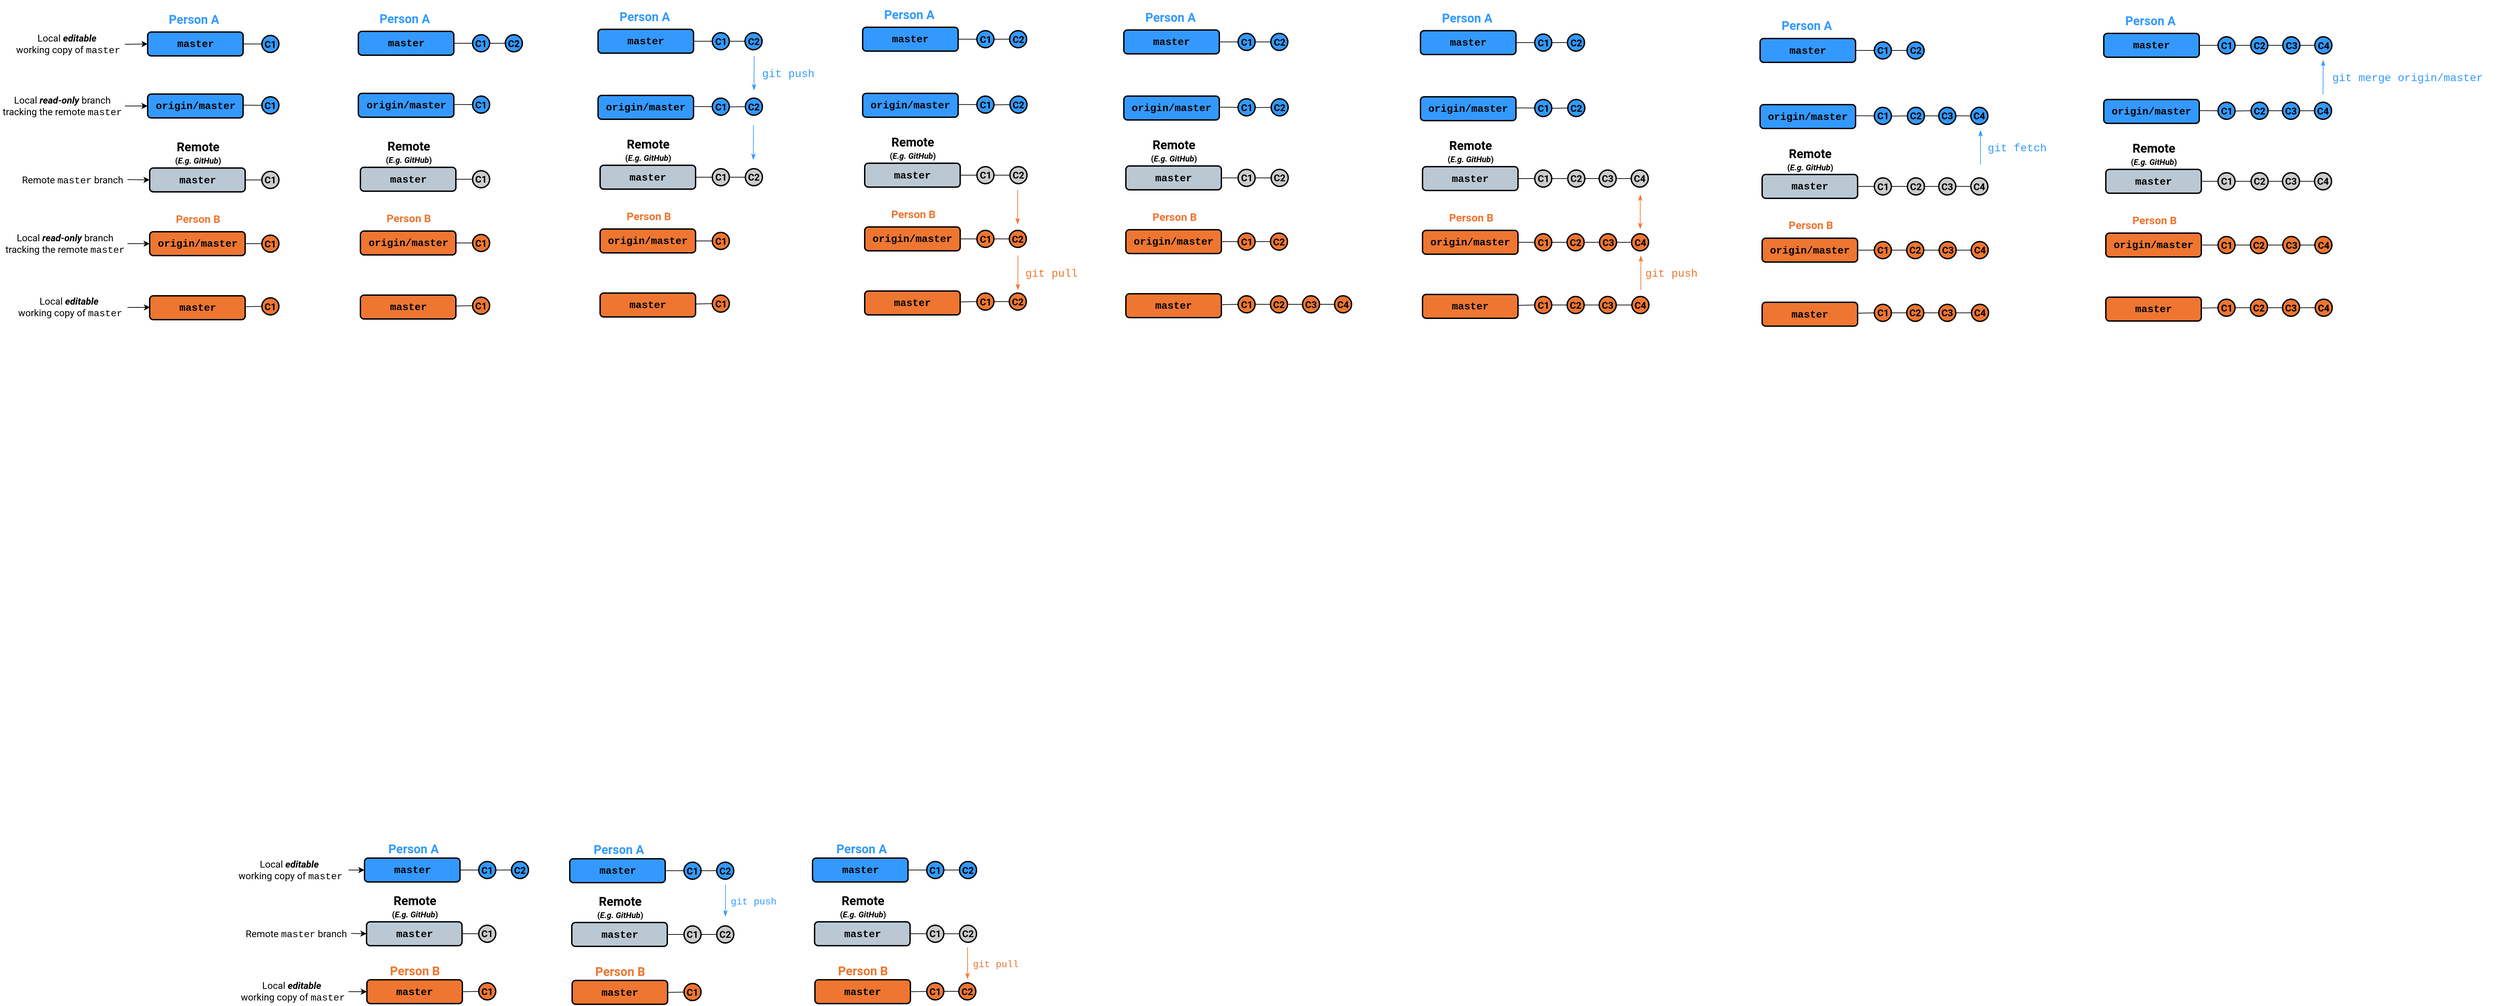 <mxfile version="12.2.2" type="device" pages="1"><diagram id="Ws0rGc-o5ylN8ZwG6de5" name="Page-1"><mxGraphModel dx="1661" dy="132" grid="1" gridSize="1" guides="1" tooltips="1" connect="1" arrows="1" fold="1" page="0" pageScale="1" pageWidth="827" pageHeight="1169" math="0" shadow="0"><root><mxCell id="0"/><mxCell id="1" parent="0"/><mxCell id="p_y5CxklMNdzjf_kp9MO-123" value="&amp;nbsp;&lt;font face=&quot;Courier New&quot; style=&quot;font-size: 14px&quot;&gt;git push&lt;/font&gt;" style="text;fillColor=none;align=center;verticalAlign=middle;rounded=0;fontFamily=Roboto;labelBorderColor=none;spacingTop=0;spacingLeft=0;labelBackgroundColor=none;glass=0;whiteSpace=wrap;flipH=0;flipV=0;spacing=2;html=1;labelPadding=0;perimeter=rectanglePerimeter;dashed=1;strokeColor=none;fontSize=14;fontColor=#3399FF;" vertex="1" parent="1"><mxGeometry x="846" y="2353" width="89" height="47" as="geometry"/></mxCell><mxCell id="p_y5CxklMNdzjf_kp9MO-83" value="" style="endArrow=classic;html=1;fontColor=#000000;exitX=1;exitY=0.5;exitDx=0;exitDy=0;entryX=0;entryY=0.5;entryDx=0;entryDy=0;" edge="1" parent="1" source="p_y5CxklMNdzjf_kp9MO-84" target="p_y5CxklMNdzjf_kp9MO-93"><mxGeometry width="50" height="50" relative="1" as="geometry"><mxPoint x="278" y="2510" as="sourcePoint"/><mxPoint x="325" y="2510" as="targetPoint"/></mxGeometry></mxCell><mxCell id="p_y5CxklMNdzjf_kp9MO-84" value="Local&amp;nbsp;&lt;b&gt;&lt;i&gt;editable&amp;nbsp;&lt;/i&gt;&lt;/b&gt;&lt;br&gt;working copy of&amp;nbsp;&lt;font face=&quot;Courier New&quot;&gt;master &lt;br&gt;&lt;/font&gt;" style="text;fillColor=none;align=center;verticalAlign=middle;rounded=0;fontFamily=Roboto;labelBorderColor=none;spacingTop=0;spacingLeft=0;labelBackgroundColor=none;glass=0;whiteSpace=wrap;flipH=0;flipV=0;spacing=2;html=1;labelPadding=0;perimeter=rectanglePerimeter;noLabel=0;dashed=1;strokeColor=none;fontSize=14;" vertex="1" parent="1"><mxGeometry x="135" y="2490" width="163" height="40" as="geometry"/></mxCell><mxCell id="p_y5CxklMNdzjf_kp9MO-87" value="Remote &lt;font face=&quot;Courier New&quot; style=&quot;font-size: 14px;&quot;&gt;master&lt;/font&gt; branch" style="text;fillColor=none;align=center;verticalAlign=middle;rounded=0;fontFamily=Roboto;labelBorderColor=none;spacingTop=0;spacingLeft=0;labelBackgroundColor=none;glass=0;whiteSpace=wrap;flipH=0;flipV=0;spacing=2;html=1;labelPadding=0;perimeter=rectanglePerimeter;noLabel=0;dashed=1;strokeColor=none;fontSize=14;" vertex="1" parent="1"><mxGeometry x="141" y="2400" width="161" height="49" as="geometry"/></mxCell><mxCell id="p_y5CxklMNdzjf_kp9MO-88" value="" style="endArrow=classic;html=1;fontColor=#000000;exitX=1;exitY=0.5;exitDx=0;exitDy=0;entryX=0;entryY=0.5;entryDx=0;entryDy=0;" edge="1" parent="1" source="p_y5CxklMNdzjf_kp9MO-87" target="p_y5CxklMNdzjf_kp9MO-59"><mxGeometry width="50" height="50" relative="1" as="geometry"><mxPoint x="280.0" y="2438" as="sourcePoint"/><mxPoint x="318.5" y="2438" as="targetPoint"/></mxGeometry></mxCell><mxCell id="p_y5CxklMNdzjf_kp9MO-74" value="&lt;h1 style=&quot;line-height: 70%&quot;&gt;&lt;b style=&quot;font-size: 15px&quot;&gt;&lt;font face=&quot;Courier New&quot; style=&quot;line-height: 100%&quot;&gt;master&lt;/font&gt;&lt;/b&gt;&lt;/h1&gt;" style="text;html=1;spacing=5;spacingTop=-20;whiteSpace=wrap;overflow=hidden;rounded=1;align=center;labelBorderColor=none;labelBackgroundColor=none;fillColor=#3399FF;strokeColor=#000000;fontFamily=Roboto;perimeterSpacing=0;strokeWidth=2;comic=0;glass=0;shadow=0;connectable=1;allowArrows=1;fontColor=#000000;" vertex="1" parent="1"><mxGeometry x="321.5" y="2314" width="140" height="35" as="geometry"/></mxCell><mxCell id="p_y5CxklMNdzjf_kp9MO-76" value="&lt;font color=&quot;#3399ff&quot; style=&quot;font-size: 18px&quot;&gt;Person A&lt;/font&gt;" style="text;html=1;strokeColor=none;fillColor=none;align=center;verticalAlign=middle;rounded=0;labelBackgroundColor=none;fontSize=14;fontColor=#000000;fontStyle=1;fontFamily=Roboto;" vertex="1" parent="1"><mxGeometry x="314" y="2279" width="157" height="41" as="geometry"/></mxCell><mxCell id="p_y5CxklMNdzjf_kp9MO-77" value="C1" style="ellipse;whiteSpace=wrap;html=1;aspect=fixed;glass=0;labelBackgroundColor=none;strokeColor=#000000;fillColor=#3399FF;fontFamily=Roboto;fontSize=14;fontColor=#000000;strokeWidth=2;fontStyle=1" vertex="1" parent="1"><mxGeometry x="489" y="2319" width="25" height="25" as="geometry"/></mxCell><mxCell id="p_y5CxklMNdzjf_kp9MO-78" value="" style="endArrow=none;html=1;fontFamily=Roboto;fontSize=14;fontColor=#000000;exitX=1;exitY=0.5;exitDx=0;exitDy=0;" edge="1" parent="1" source="p_y5CxklMNdzjf_kp9MO-74" target="p_y5CxklMNdzjf_kp9MO-77"><mxGeometry width="50" height="50" relative="1" as="geometry"><mxPoint x="754.5" y="3433.5" as="sourcePoint"/><mxPoint x="825" y="3413" as="targetPoint"/></mxGeometry></mxCell><mxCell id="p_y5CxklMNdzjf_kp9MO-79" value="" style="endArrow=none;html=1;fontFamily=Roboto;fontSize=14;fontColor=#000000;exitX=1;exitY=0.5;exitDx=0;exitDy=0;entryX=0;entryY=0.5;entryDx=0;entryDy=0;" edge="1" parent="1" source="p_y5CxklMNdzjf_kp9MO-77" target="p_y5CxklMNdzjf_kp9MO-80"><mxGeometry width="50" height="50" relative="1" as="geometry"><mxPoint x="519" y="2331" as="sourcePoint"/><mxPoint x="532" y="2330" as="targetPoint"/></mxGeometry></mxCell><mxCell id="p_y5CxklMNdzjf_kp9MO-80" value="&lt;span style=&quot;font-weight: 700 ; white-space: normal&quot;&gt;C2&lt;/span&gt;" style="ellipse;whiteSpace=wrap;html=1;aspect=fixed;glass=0;labelBackgroundColor=none;strokeColor=#000000;fillColor=#3399FF;fontFamily=Roboto;fontSize=14;fontColor=#000000;strokeWidth=2;" vertex="1" parent="1"><mxGeometry x="537" y="2319" width="25" height="25" as="geometry"/></mxCell><mxCell id="p_y5CxklMNdzjf_kp9MO-58" value="&lt;font style=&quot;font-size: 18px&quot;&gt;Remote &lt;/font&gt;&lt;br&gt;&lt;font style=&quot;font-size: 12px&quot;&gt;(&lt;i&gt;E.g. GitHub&lt;/i&gt;)&lt;/font&gt;" style="text;html=1;strokeColor=none;fillColor=none;align=center;verticalAlign=middle;rounded=0;labelBackgroundColor=none;fontSize=14;fontColor=#000000;fontStyle=1;fontFamily=Roboto;" vertex="1" parent="1"><mxGeometry x="316" y="2362" width="157" height="46" as="geometry"/></mxCell><mxCell id="p_y5CxklMNdzjf_kp9MO-59" value="&lt;h1 style=&quot;line-height: 70%&quot;&gt;&lt;b style=&quot;font-size: 15px&quot;&gt;&lt;font face=&quot;Courier New&quot; style=&quot;line-height: 100%&quot;&gt;master&lt;/font&gt;&lt;/b&gt;&lt;/h1&gt;" style="text;html=1;spacing=5;spacingTop=-20;whiteSpace=wrap;overflow=hidden;rounded=1;align=center;labelBorderColor=none;labelBackgroundColor=none;fillColor=#bac8d3;strokeColor=#000000;fontFamily=Roboto;perimeterSpacing=0;strokeWidth=2;comic=0;glass=0;shadow=0;connectable=1;allowArrows=1;" vertex="1" parent="1"><mxGeometry x="324.5" y="2407.5" width="140" height="35" as="geometry"/></mxCell><mxCell id="p_y5CxklMNdzjf_kp9MO-60" value="&lt;span style=&quot;font-weight: 700 ; white-space: normal&quot;&gt;C1&lt;/span&gt;" style="ellipse;whiteSpace=wrap;html=1;aspect=fixed;glass=0;labelBackgroundColor=none;strokeColor=#000000;fillColor=#CCCCCC;fontFamily=Roboto;fontSize=14;fontColor=#000000;strokeWidth=2;" vertex="1" parent="1"><mxGeometry x="489" y="2412.5" width="25" height="25" as="geometry"/></mxCell><mxCell id="p_y5CxklMNdzjf_kp9MO-61" value="" style="endArrow=none;html=1;fontFamily=Roboto;fontSize=14;fontColor=#000000;exitX=1;exitY=0.5;exitDx=0;exitDy=0;" edge="1" parent="1" source="p_y5CxklMNdzjf_kp9MO-59" target="p_y5CxklMNdzjf_kp9MO-60"><mxGeometry width="50" height="50" relative="1" as="geometry"><mxPoint x="470.08" y="2424.205" as="sourcePoint"/><mxPoint x="252.5" y="1303" as="targetPoint"/></mxGeometry></mxCell><mxCell id="p_y5CxklMNdzjf_kp9MO-91" value="Local&amp;nbsp;&lt;b&gt;&lt;i&gt;editable&amp;nbsp;&lt;/i&gt;&lt;/b&gt;&lt;br&gt;working copy of&amp;nbsp;&lt;font face=&quot;Courier New&quot;&gt;master &lt;br&gt;&lt;/font&gt;" style="text;fillColor=none;align=center;verticalAlign=middle;rounded=0;fontFamily=Roboto;labelBorderColor=none;spacingTop=0;spacingLeft=0;labelBackgroundColor=none;glass=0;whiteSpace=wrap;flipH=0;flipV=0;spacing=2;html=1;labelPadding=0;perimeter=rectanglePerimeter;noLabel=0;dashed=1;strokeColor=none;fontSize=14;" vertex="1" parent="1"><mxGeometry x="128" y="2311.5" width="170" height="40" as="geometry"/></mxCell><mxCell id="p_y5CxklMNdzjf_kp9MO-92" value="" style="endArrow=classic;html=1;fontColor=#000000;exitX=1;exitY=0.5;exitDx=0;exitDy=0;entryX=0;entryY=0.5;entryDx=0;entryDy=0;" edge="1" parent="1" source="p_y5CxklMNdzjf_kp9MO-91" target="p_y5CxklMNdzjf_kp9MO-74"><mxGeometry width="50" height="50" relative="1" as="geometry"><mxPoint x="285" y="2357" as="sourcePoint"/><mxPoint x="318" y="2357" as="targetPoint"/></mxGeometry></mxCell><mxCell id="p_y5CxklMNdzjf_kp9MO-93" value="&lt;h1 style=&quot;line-height: 70%&quot;&gt;&lt;b style=&quot;font-size: 15px&quot;&gt;&lt;font face=&quot;Courier New&quot; style=&quot;line-height: 100%&quot;&gt;master&lt;/font&gt;&lt;/b&gt;&lt;/h1&gt;" style="text;html=1;spacing=5;spacingTop=-20;whiteSpace=wrap;overflow=hidden;rounded=1;align=center;labelBorderColor=none;labelBackgroundColor=none;fillColor=#EE7631;strokeColor=#000000;fontFamily=Roboto;perimeterSpacing=0;strokeWidth=2;comic=0;glass=0;shadow=0;connectable=1;allowArrows=1;fontColor=#000000;" vertex="1" parent="1"><mxGeometry x="325" y="2492.5" width="140" height="35" as="geometry"/></mxCell><mxCell id="p_y5CxklMNdzjf_kp9MO-94" value="&lt;font style=&quot;font-size: 18px&quot; color=&quot;#ee7631&quot;&gt;Person B&lt;/font&gt;" style="text;html=1;strokeColor=none;fillColor=none;align=center;verticalAlign=middle;rounded=0;labelBackgroundColor=none;fontSize=14;fontColor=#000000;fontStyle=1;fontFamily=Roboto;" vertex="1" parent="1"><mxGeometry x="316.5" y="2458" width="157" height="41" as="geometry"/></mxCell><mxCell id="p_y5CxklMNdzjf_kp9MO-95" value="C1" style="ellipse;whiteSpace=wrap;html=1;aspect=fixed;glass=0;labelBackgroundColor=none;strokeColor=#000000;fillColor=#EE7631;fontFamily=Roboto;fontSize=14;fontColor=#000000;strokeWidth=2;fontStyle=1" vertex="1" parent="1"><mxGeometry x="489" y="2497" width="25" height="25" as="geometry"/></mxCell><mxCell id="p_y5CxklMNdzjf_kp9MO-96" value="" style="endArrow=none;html=1;fontFamily=Roboto;fontSize=14;fontColor=#000000;exitX=1;exitY=0.5;exitDx=0;exitDy=0;" edge="1" parent="1" source="p_y5CxklMNdzjf_kp9MO-93" target="p_y5CxklMNdzjf_kp9MO-95"><mxGeometry width="50" height="50" relative="1" as="geometry"><mxPoint x="758" y="3612" as="sourcePoint"/><mxPoint x="828.5" y="3591.5" as="targetPoint"/></mxGeometry></mxCell><mxCell id="p_y5CxklMNdzjf_kp9MO-103" value="&lt;h1 style=&quot;line-height: 70%&quot;&gt;&lt;b style=&quot;font-size: 15px&quot;&gt;&lt;font face=&quot;Courier New&quot; style=&quot;line-height: 100%&quot;&gt;master&lt;/font&gt;&lt;/b&gt;&lt;/h1&gt;" style="text;html=1;spacing=5;spacingTop=-20;whiteSpace=wrap;overflow=hidden;rounded=1;align=center;labelBorderColor=none;labelBackgroundColor=none;fillColor=#3399FF;strokeColor=#000000;fontFamily=Roboto;perimeterSpacing=0;strokeWidth=2;comic=0;glass=0;shadow=0;connectable=1;allowArrows=1;fontColor=#000000;" vertex="1" parent="1"><mxGeometry x="622.5" y="2315" width="140" height="35" as="geometry"/></mxCell><mxCell id="p_y5CxklMNdzjf_kp9MO-104" value="&lt;font color=&quot;#3399ff&quot; style=&quot;font-size: 18px&quot;&gt;Person A&lt;/font&gt;" style="text;html=1;strokeColor=none;fillColor=none;align=center;verticalAlign=middle;rounded=0;labelBackgroundColor=none;fontSize=14;fontColor=#000000;fontStyle=1;fontFamily=Roboto;" vertex="1" parent="1"><mxGeometry x="615" y="2280" width="157" height="41" as="geometry"/></mxCell><mxCell id="p_y5CxklMNdzjf_kp9MO-105" value="C1" style="ellipse;whiteSpace=wrap;html=1;aspect=fixed;glass=0;labelBackgroundColor=none;strokeColor=#000000;fillColor=#3399FF;fontFamily=Roboto;fontSize=14;fontColor=#000000;strokeWidth=2;fontStyle=1" vertex="1" parent="1"><mxGeometry x="790" y="2320" width="25" height="25" as="geometry"/></mxCell><mxCell id="p_y5CxklMNdzjf_kp9MO-106" value="" style="endArrow=none;html=1;fontFamily=Roboto;fontSize=14;fontColor=#000000;exitX=1;exitY=0.5;exitDx=0;exitDy=0;" edge="1" parent="1" source="p_y5CxklMNdzjf_kp9MO-103" target="p_y5CxklMNdzjf_kp9MO-105"><mxGeometry width="50" height="50" relative="1" as="geometry"><mxPoint x="1055.5" y="3434.5" as="sourcePoint"/><mxPoint x="1126" y="3414" as="targetPoint"/></mxGeometry></mxCell><mxCell id="p_y5CxklMNdzjf_kp9MO-107" value="" style="endArrow=none;html=1;fontFamily=Roboto;fontSize=14;fontColor=#000000;exitX=1;exitY=0.5;exitDx=0;exitDy=0;entryX=0;entryY=0.5;entryDx=0;entryDy=0;" edge="1" parent="1" source="p_y5CxklMNdzjf_kp9MO-105" target="p_y5CxklMNdzjf_kp9MO-108"><mxGeometry width="50" height="50" relative="1" as="geometry"><mxPoint x="820" y="2332" as="sourcePoint"/><mxPoint x="833" y="2331" as="targetPoint"/></mxGeometry></mxCell><mxCell id="p_y5CxklMNdzjf_kp9MO-108" value="&lt;span style=&quot;font-weight: 700 ; white-space: normal&quot;&gt;C2&lt;/span&gt;" style="ellipse;whiteSpace=wrap;html=1;aspect=fixed;glass=0;labelBackgroundColor=none;strokeColor=#000000;fillColor=#3399FF;fontFamily=Roboto;fontSize=14;fontColor=#000000;strokeWidth=2;" vertex="1" parent="1"><mxGeometry x="838" y="2320" width="25" height="25" as="geometry"/></mxCell><mxCell id="p_y5CxklMNdzjf_kp9MO-109" value="&lt;font style=&quot;font-size: 18px&quot;&gt;Remote &lt;/font&gt;&lt;br&gt;&lt;font style=&quot;font-size: 12px&quot;&gt;(&lt;i&gt;E.g. GitHub&lt;/i&gt;)&lt;/font&gt;" style="text;html=1;strokeColor=none;fillColor=none;align=center;verticalAlign=middle;rounded=0;labelBackgroundColor=none;fontSize=14;fontColor=#000000;fontStyle=1;fontFamily=Roboto;" vertex="1" parent="1"><mxGeometry x="617" y="2363" width="157" height="46" as="geometry"/></mxCell><mxCell id="p_y5CxklMNdzjf_kp9MO-110" value="&lt;h1 style=&quot;line-height: 70%&quot;&gt;&lt;b style=&quot;font-size: 15px&quot;&gt;&lt;font face=&quot;Courier New&quot; style=&quot;line-height: 100%&quot;&gt;master&lt;/font&gt;&lt;/b&gt;&lt;/h1&gt;" style="text;html=1;spacing=5;spacingTop=-20;whiteSpace=wrap;overflow=hidden;rounded=1;align=center;labelBorderColor=none;labelBackgroundColor=none;fillColor=#bac8d3;strokeColor=#000000;fontFamily=Roboto;perimeterSpacing=0;strokeWidth=2;comic=0;glass=0;shadow=0;connectable=1;allowArrows=1;" vertex="1" parent="1"><mxGeometry x="625.5" y="2408.5" width="140" height="35" as="geometry"/></mxCell><mxCell id="p_y5CxklMNdzjf_kp9MO-111" value="&lt;span style=&quot;font-weight: 700 ; white-space: normal&quot;&gt;C1&lt;/span&gt;" style="ellipse;whiteSpace=wrap;html=1;aspect=fixed;glass=0;labelBackgroundColor=none;strokeColor=#000000;fillColor=#CCCCCC;fontFamily=Roboto;fontSize=14;fontColor=#000000;strokeWidth=2;" vertex="1" parent="1"><mxGeometry x="790" y="2413.5" width="25" height="25" as="geometry"/></mxCell><mxCell id="p_y5CxklMNdzjf_kp9MO-112" value="" style="endArrow=none;html=1;fontFamily=Roboto;fontSize=14;fontColor=#000000;exitX=1;exitY=0.5;exitDx=0;exitDy=0;" edge="1" parent="1" source="p_y5CxklMNdzjf_kp9MO-110" target="p_y5CxklMNdzjf_kp9MO-111"><mxGeometry width="50" height="50" relative="1" as="geometry"><mxPoint x="771.08" y="2425.205" as="sourcePoint"/><mxPoint x="553.5" y="1304" as="targetPoint"/></mxGeometry></mxCell><mxCell id="p_y5CxklMNdzjf_kp9MO-115" value="&lt;h1 style=&quot;line-height: 70%&quot;&gt;&lt;b style=&quot;font-size: 15px&quot;&gt;&lt;font face=&quot;Courier New&quot; style=&quot;line-height: 100%&quot;&gt;master&lt;/font&gt;&lt;/b&gt;&lt;/h1&gt;" style="text;html=1;spacing=5;spacingTop=-20;whiteSpace=wrap;overflow=hidden;rounded=1;align=center;labelBorderColor=none;labelBackgroundColor=none;fillColor=#EE7631;strokeColor=#000000;fontFamily=Roboto;perimeterSpacing=0;strokeWidth=2;comic=0;glass=0;shadow=0;connectable=1;allowArrows=1;fontColor=#000000;" vertex="1" parent="1"><mxGeometry x="626" y="2493.5" width="140" height="35" as="geometry"/></mxCell><mxCell id="p_y5CxklMNdzjf_kp9MO-116" value="&lt;font style=&quot;font-size: 18px&quot; color=&quot;#ee7631&quot;&gt;Person B&lt;/font&gt;" style="text;html=1;strokeColor=none;fillColor=none;align=center;verticalAlign=middle;rounded=0;labelBackgroundColor=none;fontSize=14;fontColor=#000000;fontStyle=1;fontFamily=Roboto;" vertex="1" parent="1"><mxGeometry x="617.5" y="2459" width="157" height="41" as="geometry"/></mxCell><mxCell id="p_y5CxklMNdzjf_kp9MO-117" value="C1" style="ellipse;whiteSpace=wrap;html=1;aspect=fixed;glass=0;labelBackgroundColor=none;strokeColor=#000000;fillColor=#EE7631;fontFamily=Roboto;fontSize=14;fontColor=#000000;strokeWidth=2;fontStyle=1" vertex="1" parent="1"><mxGeometry x="790" y="2498" width="25" height="25" as="geometry"/></mxCell><mxCell id="p_y5CxklMNdzjf_kp9MO-118" value="" style="endArrow=none;html=1;fontFamily=Roboto;fontSize=14;fontColor=#000000;exitX=1;exitY=0.5;exitDx=0;exitDy=0;" edge="1" parent="1" source="p_y5CxklMNdzjf_kp9MO-115" target="p_y5CxklMNdzjf_kp9MO-117"><mxGeometry width="50" height="50" relative="1" as="geometry"><mxPoint x="1059" y="3613" as="sourcePoint"/><mxPoint x="1129.5" y="3592.5" as="targetPoint"/></mxGeometry></mxCell><mxCell id="p_y5CxklMNdzjf_kp9MO-119" value="" style="endArrow=none;html=1;fontFamily=Roboto;fontSize=14;fontColor=#000000;startArrow=classicThin;startFill=1;strokeColor=#3399FF;entryX=0.054;entryY=0.001;entryDx=0;entryDy=0;entryPerimeter=0;exitX=0.053;exitY=0.991;exitDx=0;exitDy=0;exitPerimeter=0;" edge="1" parent="1" source="p_y5CxklMNdzjf_kp9MO-123" target="p_y5CxklMNdzjf_kp9MO-123"><mxGeometry width="50" height="50" relative="1" as="geometry"><mxPoint x="850" y="2404" as="sourcePoint"/><mxPoint x="850" y="2352" as="targetPoint"/></mxGeometry></mxCell><mxCell id="p_y5CxklMNdzjf_kp9MO-120" value="" style="endArrow=none;html=1;fontFamily=Roboto;fontSize=14;fontColor=#000000;exitX=1;exitY=0.5;exitDx=0;exitDy=0;entryX=0;entryY=0.5;entryDx=0;entryDy=0;" edge="1" parent="1" target="p_y5CxklMNdzjf_kp9MO-121" source="p_y5CxklMNdzjf_kp9MO-111"><mxGeometry width="50" height="50" relative="1" as="geometry"><mxPoint x="816.0" y="2426.5" as="sourcePoint"/><mxPoint x="834" y="2425" as="targetPoint"/></mxGeometry></mxCell><mxCell id="p_y5CxklMNdzjf_kp9MO-121" value="&lt;span style=&quot;font-weight: 700 ; white-space: normal&quot;&gt;C2&lt;/span&gt;" style="ellipse;whiteSpace=wrap;html=1;aspect=fixed;glass=0;labelBackgroundColor=none;strokeColor=#000000;fillColor=#CCCCCC;fontFamily=Roboto;fontSize=14;fontColor=#000000;strokeWidth=2;" vertex="1" parent="1"><mxGeometry x="838" y="2413.5" width="25" height="25" as="geometry"/></mxCell><mxCell id="p_y5CxklMNdzjf_kp9MO-124" value="&lt;h1 style=&quot;line-height: 70%&quot;&gt;&lt;b style=&quot;font-size: 15px&quot;&gt;&lt;font face=&quot;Courier New&quot; style=&quot;line-height: 100%&quot;&gt;master&lt;/font&gt;&lt;/b&gt;&lt;/h1&gt;" style="text;html=1;spacing=5;spacingTop=-20;whiteSpace=wrap;overflow=hidden;rounded=1;align=center;labelBorderColor=none;labelBackgroundColor=none;fillColor=#3399FF;strokeColor=#000000;fontFamily=Roboto;perimeterSpacing=0;strokeWidth=2;comic=0;glass=0;shadow=0;connectable=1;allowArrows=1;fontColor=#000000;" vertex="1" parent="1"><mxGeometry x="978.5" y="2314" width="140" height="35" as="geometry"/></mxCell><mxCell id="p_y5CxklMNdzjf_kp9MO-125" value="&lt;font color=&quot;#3399ff&quot; style=&quot;font-size: 18px&quot;&gt;Person A&lt;/font&gt;" style="text;html=1;strokeColor=none;fillColor=none;align=center;verticalAlign=middle;rounded=0;labelBackgroundColor=none;fontSize=14;fontColor=#000000;fontStyle=1;fontFamily=Roboto;" vertex="1" parent="1"><mxGeometry x="971" y="2279" width="157" height="41" as="geometry"/></mxCell><mxCell id="p_y5CxklMNdzjf_kp9MO-126" value="C1" style="ellipse;whiteSpace=wrap;html=1;aspect=fixed;glass=0;labelBackgroundColor=none;strokeColor=#000000;fillColor=#3399FF;fontFamily=Roboto;fontSize=14;fontColor=#000000;strokeWidth=2;fontStyle=1" vertex="1" parent="1"><mxGeometry x="1146" y="2319" width="25" height="25" as="geometry"/></mxCell><mxCell id="p_y5CxklMNdzjf_kp9MO-127" value="" style="endArrow=none;html=1;fontFamily=Roboto;fontSize=14;fontColor=#000000;exitX=1;exitY=0.5;exitDx=0;exitDy=0;" edge="1" parent="1" source="p_y5CxklMNdzjf_kp9MO-124" target="p_y5CxklMNdzjf_kp9MO-126"><mxGeometry width="50" height="50" relative="1" as="geometry"><mxPoint x="1411.5" y="3433.5" as="sourcePoint"/><mxPoint x="1482" y="3413" as="targetPoint"/></mxGeometry></mxCell><mxCell id="p_y5CxklMNdzjf_kp9MO-128" value="" style="endArrow=none;html=1;fontFamily=Roboto;fontSize=14;fontColor=#000000;exitX=1;exitY=0.5;exitDx=0;exitDy=0;entryX=0;entryY=0.5;entryDx=0;entryDy=0;" edge="1" parent="1" source="p_y5CxklMNdzjf_kp9MO-126" target="p_y5CxklMNdzjf_kp9MO-129"><mxGeometry width="50" height="50" relative="1" as="geometry"><mxPoint x="1176" y="2331" as="sourcePoint"/><mxPoint x="1189" y="2330" as="targetPoint"/></mxGeometry></mxCell><mxCell id="p_y5CxklMNdzjf_kp9MO-129" value="&lt;span style=&quot;font-weight: 700 ; white-space: normal&quot;&gt;C2&lt;/span&gt;" style="ellipse;whiteSpace=wrap;html=1;aspect=fixed;glass=0;labelBackgroundColor=none;strokeColor=#000000;fillColor=#3399FF;fontFamily=Roboto;fontSize=14;fontColor=#000000;strokeWidth=2;" vertex="1" parent="1"><mxGeometry x="1194" y="2319" width="25" height="25" as="geometry"/></mxCell><mxCell id="p_y5CxklMNdzjf_kp9MO-130" value="&lt;font style=&quot;font-size: 18px&quot;&gt;Remote &lt;/font&gt;&lt;br&gt;&lt;font style=&quot;font-size: 12px&quot;&gt;(&lt;i&gt;E.g. GitHub&lt;/i&gt;)&lt;/font&gt;" style="text;html=1;strokeColor=none;fillColor=none;align=center;verticalAlign=middle;rounded=0;labelBackgroundColor=none;fontSize=14;fontColor=#000000;fontStyle=1;fontFamily=Roboto;" vertex="1" parent="1"><mxGeometry x="973" y="2362" width="157" height="46" as="geometry"/></mxCell><mxCell id="p_y5CxklMNdzjf_kp9MO-131" value="&lt;h1 style=&quot;line-height: 70%&quot;&gt;&lt;b style=&quot;font-size: 15px&quot;&gt;&lt;font face=&quot;Courier New&quot; style=&quot;line-height: 100%&quot;&gt;master&lt;/font&gt;&lt;/b&gt;&lt;/h1&gt;" style="text;html=1;spacing=5;spacingTop=-20;whiteSpace=wrap;overflow=hidden;rounded=1;align=center;labelBorderColor=none;labelBackgroundColor=none;fillColor=#bac8d3;strokeColor=#000000;fontFamily=Roboto;perimeterSpacing=0;strokeWidth=2;comic=0;glass=0;shadow=0;connectable=1;allowArrows=1;" vertex="1" parent="1"><mxGeometry x="981.5" y="2407.5" width="140" height="35" as="geometry"/></mxCell><mxCell id="p_y5CxklMNdzjf_kp9MO-132" value="&lt;span style=&quot;font-weight: 700 ; white-space: normal&quot;&gt;C1&lt;/span&gt;" style="ellipse;whiteSpace=wrap;html=1;aspect=fixed;glass=0;labelBackgroundColor=none;strokeColor=#000000;fillColor=#CCCCCC;fontFamily=Roboto;fontSize=14;fontColor=#000000;strokeWidth=2;" vertex="1" parent="1"><mxGeometry x="1146" y="2412.5" width="25" height="25" as="geometry"/></mxCell><mxCell id="p_y5CxklMNdzjf_kp9MO-133" value="" style="endArrow=none;html=1;fontFamily=Roboto;fontSize=14;fontColor=#000000;exitX=1;exitY=0.5;exitDx=0;exitDy=0;" edge="1" parent="1" source="p_y5CxklMNdzjf_kp9MO-131" target="p_y5CxklMNdzjf_kp9MO-132"><mxGeometry width="50" height="50" relative="1" as="geometry"><mxPoint x="1127.08" y="2424.205" as="sourcePoint"/><mxPoint x="909.5" y="1303" as="targetPoint"/></mxGeometry></mxCell><mxCell id="p_y5CxklMNdzjf_kp9MO-134" value="&lt;h1 style=&quot;line-height: 70%&quot;&gt;&lt;b style=&quot;font-size: 15px&quot;&gt;&lt;font face=&quot;Courier New&quot; style=&quot;line-height: 100%&quot;&gt;master&lt;/font&gt;&lt;/b&gt;&lt;/h1&gt;" style="text;html=1;spacing=5;spacingTop=-20;whiteSpace=wrap;overflow=hidden;rounded=1;align=center;labelBorderColor=none;labelBackgroundColor=none;fillColor=#EE7631;strokeColor=#000000;fontFamily=Roboto;perimeterSpacing=0;strokeWidth=2;comic=0;glass=0;shadow=0;connectable=1;allowArrows=1;fontColor=#000000;" vertex="1" parent="1"><mxGeometry x="982" y="2492.5" width="140" height="35" as="geometry"/></mxCell><mxCell id="p_y5CxklMNdzjf_kp9MO-135" value="&lt;font style=&quot;font-size: 18px&quot; color=&quot;#ee7631&quot;&gt;Person B&lt;/font&gt;" style="text;html=1;strokeColor=none;fillColor=none;align=center;verticalAlign=middle;rounded=0;labelBackgroundColor=none;fontSize=14;fontColor=#000000;fontStyle=1;fontFamily=Roboto;" vertex="1" parent="1"><mxGeometry x="973.5" y="2458" width="157" height="41" as="geometry"/></mxCell><mxCell id="p_y5CxklMNdzjf_kp9MO-136" value="C1" style="ellipse;whiteSpace=wrap;html=1;aspect=fixed;glass=0;labelBackgroundColor=none;strokeColor=#000000;fillColor=#EE7631;fontFamily=Roboto;fontSize=14;fontColor=#000000;strokeWidth=2;fontStyle=1" vertex="1" parent="1"><mxGeometry x="1146" y="2497" width="25" height="25" as="geometry"/></mxCell><mxCell id="p_y5CxklMNdzjf_kp9MO-137" value="" style="endArrow=none;html=1;fontFamily=Roboto;fontSize=14;fontColor=#000000;exitX=1;exitY=0.5;exitDx=0;exitDy=0;" edge="1" parent="1" source="p_y5CxklMNdzjf_kp9MO-134" target="p_y5CxklMNdzjf_kp9MO-136"><mxGeometry width="50" height="50" relative="1" as="geometry"><mxPoint x="1415" y="3612" as="sourcePoint"/><mxPoint x="1485.5" y="3591.5" as="targetPoint"/></mxGeometry></mxCell><mxCell id="p_y5CxklMNdzjf_kp9MO-139" value="" style="endArrow=none;html=1;fontFamily=Roboto;fontSize=14;fontColor=#000000;exitX=1;exitY=0.5;exitDx=0;exitDy=0;entryX=0;entryY=0.5;entryDx=0;entryDy=0;" edge="1" parent="1" source="p_y5CxklMNdzjf_kp9MO-132" target="p_y5CxklMNdzjf_kp9MO-140"><mxGeometry width="50" height="50" relative="1" as="geometry"><mxPoint x="1172.0" y="2425.5" as="sourcePoint"/><mxPoint x="1190" y="2424" as="targetPoint"/></mxGeometry></mxCell><mxCell id="p_y5CxklMNdzjf_kp9MO-140" value="&lt;span style=&quot;font-weight: 700 ; white-space: normal&quot;&gt;C2&lt;/span&gt;" style="ellipse;whiteSpace=wrap;html=1;aspect=fixed;glass=0;labelBackgroundColor=none;strokeColor=#000000;fillColor=#CCCCCC;fontFamily=Roboto;fontSize=14;fontColor=#000000;strokeWidth=2;" vertex="1" parent="1"><mxGeometry x="1194" y="2412.5" width="25" height="25" as="geometry"/></mxCell><mxCell id="p_y5CxklMNdzjf_kp9MO-145" value="&amp;nbsp;&lt;font face=&quot;Courier New&quot; style=&quot;font-size: 14px&quot;&gt;git pull&lt;/font&gt;" style="text;fillColor=none;align=center;verticalAlign=middle;rounded=0;fontFamily=Roboto;labelBorderColor=none;spacingTop=0;spacingLeft=0;labelBackgroundColor=none;glass=0;whiteSpace=wrap;flipH=0;flipV=0;spacing=2;html=1;labelPadding=0;perimeter=rectanglePerimeter;dashed=1;strokeColor=none;fontSize=14;fontColor=#EE7631;" vertex="1" parent="1"><mxGeometry x="1201" y="2445" width="89" height="47" as="geometry"/></mxCell><mxCell id="p_y5CxklMNdzjf_kp9MO-146" value="" style="endArrow=none;html=1;fontFamily=Roboto;fontSize=14;fontColor=#EE7631;startArrow=classicThin;startFill=1;strokeColor=#EE7631;entryX=0.054;entryY=0.001;entryDx=0;entryDy=0;entryPerimeter=0;exitX=0.053;exitY=0.991;exitDx=0;exitDy=0;exitPerimeter=0;" edge="1" parent="1" source="p_y5CxklMNdzjf_kp9MO-145" target="p_y5CxklMNdzjf_kp9MO-145"><mxGeometry width="50" height="50" relative="1" as="geometry"><mxPoint x="1205" y="2500" as="sourcePoint"/><mxPoint x="1205" y="2448" as="targetPoint"/></mxGeometry></mxCell><mxCell id="p_y5CxklMNdzjf_kp9MO-147" value="" style="endArrow=none;html=1;fontFamily=Roboto;fontSize=14;fontColor=#000000;entryX=0;entryY=0.5;entryDx=0;entryDy=0;exitX=1;exitY=0.5;exitDx=0;exitDy=0;" edge="1" parent="1" target="p_y5CxklMNdzjf_kp9MO-148" source="p_y5CxklMNdzjf_kp9MO-136"><mxGeometry width="50" height="50" relative="1" as="geometry"><mxPoint x="1171" y="2510" as="sourcePoint"/><mxPoint x="1195" y="2510.5" as="targetPoint"/></mxGeometry></mxCell><mxCell id="p_y5CxklMNdzjf_kp9MO-148" value="&lt;span style=&quot;font-weight: 700 ; white-space: normal&quot;&gt;C2&lt;/span&gt;" style="ellipse;whiteSpace=wrap;html=1;aspect=fixed;glass=0;labelBackgroundColor=none;strokeColor=#000000;fillColor=#EE7631;fontFamily=Roboto;fontSize=14;fontColor=#000000;strokeWidth=2;" vertex="1" parent="1"><mxGeometry x="1193" y="2497" width="25" height="25" as="geometry"/></mxCell><mxCell id="p_y5CxklMNdzjf_kp9MO-1" value="&lt;h1 style=&quot;line-height: 70%&quot;&gt;&lt;b style=&quot;font-size: 15px&quot;&gt;&lt;font face=&quot;Courier New&quot; style=&quot;line-height: 100%&quot;&gt;master&lt;/font&gt;&lt;/b&gt;&lt;/h1&gt;" style="text;html=1;spacing=5;spacingTop=-20;whiteSpace=wrap;overflow=hidden;rounded=1;align=center;labelBorderColor=none;labelBackgroundColor=none;fillColor=#EE7631;strokeColor=#000000;fontFamily=Roboto;perimeterSpacing=0;strokeWidth=2;comic=0;glass=0;shadow=0;connectable=1;allowArrows=1;fontColor=#000000;" vertex="1" parent="1"><mxGeometry x="315.5" y="1488" width="140" height="35" as="geometry"/></mxCell><mxCell id="p_y5CxklMNdzjf_kp9MO-5" value="&lt;h1 style=&quot;line-height: 70%&quot;&gt;&lt;b style=&quot;font-size: 15px&quot;&gt;&lt;font face=&quot;Courier New&quot; style=&quot;line-height: 100%&quot;&gt;origin/master&lt;/font&gt;&lt;/b&gt;&lt;/h1&gt;" style="text;html=1;spacing=5;spacingTop=-20;whiteSpace=wrap;overflow=hidden;rounded=1;align=center;labelBorderColor=none;labelBackgroundColor=none;fillColor=#EE7631;strokeColor=#000000;fontFamily=Roboto;perimeterSpacing=0;strokeWidth=2;comic=0;glass=0;shadow=0;connectable=1;allowArrows=1;" vertex="1" parent="1"><mxGeometry x="315.5" y="1394" width="140" height="35" as="geometry"/></mxCell><mxCell id="p_y5CxklMNdzjf_kp9MO-13" value="&lt;font color=&quot;#ee7631&quot; style=&quot;font-size: 16px&quot;&gt;Person B&lt;/font&gt;" style="text;html=1;strokeColor=none;fillColor=none;align=center;verticalAlign=middle;rounded=0;labelBackgroundColor=none;fontSize=14;fontColor=#000000;fontStyle=1;fontFamily=Roboto;" vertex="1" parent="1"><mxGeometry x="307.5" y="1354" width="157" height="41" as="geometry"/></mxCell><mxCell id="p_y5CxklMNdzjf_kp9MO-52" value="&lt;span style=&quot;font-weight: 700 ; white-space: normal&quot;&gt;C1&lt;/span&gt;" style="ellipse;whiteSpace=wrap;html=1;aspect=fixed;glass=0;labelBackgroundColor=none;strokeColor=#000000;fillColor=#EE7631;fontFamily=Roboto;fontSize=14;fontColor=#000000;strokeWidth=2;" vertex="1" parent="1"><mxGeometry x="480" y="1399" width="25" height="25" as="geometry"/></mxCell><mxCell id="p_y5CxklMNdzjf_kp9MO-53" value="" style="endArrow=none;html=1;fontFamily=Roboto;fontSize=14;fontColor=#000000;exitX=1;exitY=0.5;exitDx=0;exitDy=0;" edge="1" parent="1" target="p_y5CxklMNdzjf_kp9MO-52" source="p_y5CxklMNdzjf_kp9MO-5"><mxGeometry width="50" height="50" relative="1" as="geometry"><mxPoint x="461" y="1412.5" as="sourcePoint"/><mxPoint x="-44" y="-961.5" as="targetPoint"/></mxGeometry></mxCell><mxCell id="p_y5CxklMNdzjf_kp9MO-54" value="&lt;span style=&quot;font-weight: 700 ; white-space: normal&quot;&gt;C1&lt;/span&gt;" style="ellipse;whiteSpace=wrap;html=1;aspect=fixed;glass=0;labelBackgroundColor=none;strokeColor=#000000;fillColor=#EE7631;fontFamily=Roboto;fontSize=14;fontColor=#000000;strokeWidth=2;" vertex="1" parent="1"><mxGeometry x="480" y="1491" width="25" height="25" as="geometry"/></mxCell><mxCell id="p_y5CxklMNdzjf_kp9MO-55" value="" style="endArrow=none;html=1;fontFamily=Roboto;fontSize=14;fontColor=#000000;exitX=1.004;exitY=0.457;exitDx=0;exitDy=0;exitPerimeter=0;" edge="1" parent="1" target="p_y5CxklMNdzjf_kp9MO-54" source="p_y5CxklMNdzjf_kp9MO-1"><mxGeometry width="50" height="50" relative="1" as="geometry"><mxPoint x="455" y="1505.5" as="sourcePoint"/><mxPoint x="-333" y="-2221.5" as="targetPoint"/></mxGeometry></mxCell><mxCell id="p_y5CxklMNdzjf_kp9MO-4" value="&lt;font style=&quot;font-size: 18px&quot;&gt;Remote &lt;/font&gt;&lt;br&gt;&lt;font style=&quot;font-size: 12px&quot;&gt;(&lt;i&gt;E.g. GitHub&lt;/i&gt;)&lt;/font&gt;" style="text;html=1;strokeColor=none;fillColor=none;align=center;verticalAlign=middle;rounded=0;labelBackgroundColor=none;fontSize=14;fontColor=#000000;fontStyle=1;fontFamily=Roboto;" vertex="1" parent="1"><mxGeometry x="307" y="1255" width="157" height="46" as="geometry"/></mxCell><mxCell id="p_y5CxklMNdzjf_kp9MO-9" value="&lt;h1 style=&quot;line-height: 70%&quot;&gt;&lt;b style=&quot;font-size: 15px&quot;&gt;&lt;font face=&quot;Courier New&quot; style=&quot;line-height: 100%&quot;&gt;master&lt;/font&gt;&lt;/b&gt;&lt;/h1&gt;" style="text;html=1;spacing=5;spacingTop=-20;whiteSpace=wrap;overflow=hidden;rounded=1;align=center;labelBorderColor=none;labelBackgroundColor=none;fillColor=#bac8d3;strokeColor=#000000;fontFamily=Roboto;perimeterSpacing=0;strokeWidth=2;comic=0;glass=0;shadow=0;connectable=1;allowArrows=1;" vertex="1" parent="1"><mxGeometry x="315.5" y="1300.5" width="140" height="35" as="geometry"/></mxCell><mxCell id="p_y5CxklMNdzjf_kp9MO-42" value="&lt;span style=&quot;font-weight: 700 ; white-space: normal&quot;&gt;C1&lt;/span&gt;" style="ellipse;whiteSpace=wrap;html=1;aspect=fixed;glass=0;labelBackgroundColor=none;strokeColor=#000000;fillColor=#CCCCCC;fontFamily=Roboto;fontSize=14;fontColor=#000000;strokeWidth=2;" vertex="1" parent="1"><mxGeometry x="480" y="1305.5" width="25" height="25" as="geometry"/></mxCell><mxCell id="p_y5CxklMNdzjf_kp9MO-43" value="" style="endArrow=none;html=1;fontFamily=Roboto;fontSize=14;fontColor=#000000;exitX=1;exitY=0.5;exitDx=0;exitDy=0;" edge="1" parent="1" target="p_y5CxklMNdzjf_kp9MO-42" source="p_y5CxklMNdzjf_kp9MO-9"><mxGeometry width="50" height="50" relative="1" as="geometry"><mxPoint x="461.08" y="1317.205" as="sourcePoint"/><mxPoint x="243.5" y="196" as="targetPoint"/></mxGeometry></mxCell><mxCell id="p_y5CxklMNdzjf_kp9MO-6" value="&lt;h1 style=&quot;line-height: 70%&quot;&gt;&lt;b style=&quot;font-size: 15px&quot;&gt;&lt;font face=&quot;Courier New&quot; style=&quot;line-height: 100%&quot;&gt;master&lt;/font&gt;&lt;/b&gt;&lt;/h1&gt;" style="text;html=1;spacing=5;spacingTop=-20;whiteSpace=wrap;overflow=hidden;rounded=1;align=center;labelBorderColor=none;labelBackgroundColor=none;fillColor=#3399FF;strokeColor=#000000;fontFamily=Roboto;perimeterSpacing=0;strokeWidth=2;comic=0;glass=0;shadow=0;connectable=1;allowArrows=1;fontColor=#000000;" vertex="1" parent="1"><mxGeometry x="312.5" y="1101" width="140" height="35" as="geometry"/></mxCell><mxCell id="p_y5CxklMNdzjf_kp9MO-7" value="&lt;h1 style=&quot;line-height: 70%&quot;&gt;&lt;b style=&quot;font-size: 15px&quot;&gt;&lt;font face=&quot;Courier New&quot; style=&quot;line-height: 100%&quot;&gt;origin/master&lt;/font&gt;&lt;/b&gt;&lt;/h1&gt;" style="text;html=1;spacing=5;spacingTop=-20;whiteSpace=wrap;overflow=hidden;rounded=1;align=center;labelBorderColor=none;labelBackgroundColor=none;fillColor=#3399FF;strokeColor=#000000;fontFamily=Roboto;perimeterSpacing=0;strokeWidth=2;comic=0;glass=0;shadow=0;connectable=1;allowArrows=1;" vertex="1" parent="1"><mxGeometry x="312.5" y="1192" width="140" height="35" as="geometry"/></mxCell><mxCell id="p_y5CxklMNdzjf_kp9MO-10" value="&lt;font color=&quot;#3399ff&quot; style=&quot;font-size: 18px&quot;&gt;Person A&lt;/font&gt;" style="text;html=1;strokeColor=none;fillColor=none;align=center;verticalAlign=middle;rounded=0;labelBackgroundColor=none;fontSize=14;fontColor=#000000;fontStyle=1;fontFamily=Roboto;" vertex="1" parent="1"><mxGeometry x="301.5" y="1061" width="157" height="41" as="geometry"/></mxCell><mxCell id="p_y5CxklMNdzjf_kp9MO-34" value="C1" style="ellipse;whiteSpace=wrap;html=1;aspect=fixed;glass=0;labelBackgroundColor=none;strokeColor=#000000;fillColor=#3399FF;fontFamily=Roboto;fontSize=14;fontColor=#000000;strokeWidth=2;fontStyle=1" vertex="1" parent="1"><mxGeometry x="480" y="1106" width="25" height="25" as="geometry"/></mxCell><mxCell id="p_y5CxklMNdzjf_kp9MO-35" value="" style="endArrow=none;html=1;fontFamily=Roboto;fontSize=14;fontColor=#000000;exitX=1;exitY=0.5;exitDx=0;exitDy=0;" edge="1" parent="1" source="p_y5CxklMNdzjf_kp9MO-6" target="p_y5CxklMNdzjf_kp9MO-34"><mxGeometry width="50" height="50" relative="1" as="geometry"><mxPoint x="745.5" y="2220.5" as="sourcePoint"/><mxPoint x="816" y="2200" as="targetPoint"/></mxGeometry></mxCell><mxCell id="p_y5CxklMNdzjf_kp9MO-38" value="" style="endArrow=none;html=1;fontFamily=Roboto;fontSize=14;fontColor=#000000;exitX=1;exitY=0.5;exitDx=0;exitDy=0;entryX=0;entryY=0.5;entryDx=0;entryDy=0;" edge="1" parent="1" source="p_y5CxklMNdzjf_kp9MO-34" target="p_y5CxklMNdzjf_kp9MO-39"><mxGeometry width="50" height="50" relative="1" as="geometry"><mxPoint x="510" y="1118" as="sourcePoint"/><mxPoint x="523" y="1117" as="targetPoint"/></mxGeometry></mxCell><mxCell id="p_y5CxklMNdzjf_kp9MO-39" value="&lt;span style=&quot;font-weight: 700 ; white-space: normal&quot;&gt;C2&lt;/span&gt;" style="ellipse;whiteSpace=wrap;html=1;aspect=fixed;glass=0;labelBackgroundColor=none;strokeColor=#000000;fillColor=#3399FF;fontFamily=Roboto;fontSize=14;fontColor=#000000;strokeWidth=2;" vertex="1" parent="1"><mxGeometry x="528" y="1106" width="25" height="25" as="geometry"/></mxCell><mxCell id="p_y5CxklMNdzjf_kp9MO-40" value="&lt;span style=&quot;font-weight: 700 ; white-space: normal&quot;&gt;C1&lt;/span&gt;" style="ellipse;whiteSpace=wrap;html=1;aspect=fixed;glass=0;labelBackgroundColor=none;strokeColor=#000000;fillColor=#3399FF;fontFamily=Roboto;fontSize=14;fontColor=#000000;strokeWidth=2;" vertex="1" parent="1"><mxGeometry x="480" y="1196" width="25" height="25" as="geometry"/></mxCell><mxCell id="p_y5CxklMNdzjf_kp9MO-41" value="" style="endArrow=none;html=1;fontFamily=Roboto;fontSize=14;fontColor=#000000;exitX=0.997;exitY=0.463;exitDx=0;exitDy=0;exitPerimeter=0;" edge="1" parent="1" target="p_y5CxklMNdzjf_kp9MO-40" source="p_y5CxklMNdzjf_kp9MO-7"><mxGeometry width="50" height="50" relative="1" as="geometry"><mxPoint x="457" y="1209.5" as="sourcePoint"/><mxPoint x="527.5" y="1189" as="targetPoint"/></mxGeometry></mxCell><mxCell id="p_y5CxklMNdzjf_kp9MO-159" value="&lt;h1 style=&quot;line-height: 70%&quot;&gt;&lt;b style=&quot;font-size: 15px&quot;&gt;&lt;font face=&quot;Courier New&quot; style=&quot;line-height: 100%&quot;&gt;master&lt;/font&gt;&lt;/b&gt;&lt;/h1&gt;" style="text;html=1;spacing=5;spacingTop=-20;whiteSpace=wrap;overflow=hidden;rounded=1;align=center;labelBorderColor=none;labelBackgroundColor=none;fillColor=#EE7631;strokeColor=#000000;fontFamily=Roboto;perimeterSpacing=0;strokeWidth=2;comic=0;glass=0;shadow=0;connectable=1;allowArrows=1;fontColor=#000000;" vertex="1" parent="1"><mxGeometry x="667" y="1485" width="140" height="35" as="geometry"/></mxCell><mxCell id="p_y5CxklMNdzjf_kp9MO-160" value="&lt;h1 style=&quot;line-height: 70%&quot;&gt;&lt;b style=&quot;font-size: 15px&quot;&gt;&lt;font face=&quot;Courier New&quot; style=&quot;line-height: 100%&quot;&gt;origin/master&lt;/font&gt;&lt;/b&gt;&lt;/h1&gt;" style="text;html=1;spacing=5;spacingTop=-20;whiteSpace=wrap;overflow=hidden;rounded=1;align=center;labelBorderColor=none;labelBackgroundColor=none;fillColor=#EE7631;strokeColor=#000000;fontFamily=Roboto;perimeterSpacing=0;strokeWidth=2;comic=0;glass=0;shadow=0;connectable=1;allowArrows=1;" vertex="1" parent="1"><mxGeometry x="667" y="1391" width="140" height="35" as="geometry"/></mxCell><mxCell id="p_y5CxklMNdzjf_kp9MO-161" value="&lt;font color=&quot;#ee7631&quot; style=&quot;font-size: 16px&quot;&gt;Person B&lt;/font&gt;" style="text;html=1;strokeColor=none;fillColor=none;align=center;verticalAlign=middle;rounded=0;labelBackgroundColor=none;fontSize=14;fontColor=#000000;fontStyle=1;fontFamily=Roboto;" vertex="1" parent="1"><mxGeometry x="659" y="1351" width="157" height="41" as="geometry"/></mxCell><mxCell id="p_y5CxklMNdzjf_kp9MO-162" value="&lt;span style=&quot;font-weight: 700 ; white-space: normal&quot;&gt;C1&lt;/span&gt;" style="ellipse;whiteSpace=wrap;html=1;aspect=fixed;glass=0;labelBackgroundColor=none;strokeColor=#000000;fillColor=#EE7631;fontFamily=Roboto;fontSize=14;fontColor=#000000;strokeWidth=2;" vertex="1" parent="1"><mxGeometry x="831.5" y="1396" width="25" height="25" as="geometry"/></mxCell><mxCell id="p_y5CxklMNdzjf_kp9MO-163" value="" style="endArrow=none;html=1;fontFamily=Roboto;fontSize=14;fontColor=#000000;exitX=1;exitY=0.5;exitDx=0;exitDy=0;" edge="1" parent="1" source="p_y5CxklMNdzjf_kp9MO-160" target="p_y5CxklMNdzjf_kp9MO-162"><mxGeometry width="50" height="50" relative="1" as="geometry"><mxPoint x="812.5" y="1409.5" as="sourcePoint"/><mxPoint x="307.5" y="-964.5" as="targetPoint"/></mxGeometry></mxCell><mxCell id="p_y5CxklMNdzjf_kp9MO-164" value="&lt;span style=&quot;font-weight: 700 ; white-space: normal&quot;&gt;C1&lt;/span&gt;" style="ellipse;whiteSpace=wrap;html=1;aspect=fixed;glass=0;labelBackgroundColor=none;strokeColor=#000000;fillColor=#EE7631;fontFamily=Roboto;fontSize=14;fontColor=#000000;strokeWidth=2;" vertex="1" parent="1"><mxGeometry x="831.5" y="1488" width="25" height="25" as="geometry"/></mxCell><mxCell id="p_y5CxklMNdzjf_kp9MO-165" value="" style="endArrow=none;html=1;fontFamily=Roboto;fontSize=14;fontColor=#000000;exitX=1.004;exitY=0.457;exitDx=0;exitDy=0;exitPerimeter=0;" edge="1" parent="1" source="p_y5CxklMNdzjf_kp9MO-159" target="p_y5CxklMNdzjf_kp9MO-164"><mxGeometry width="50" height="50" relative="1" as="geometry"><mxPoint x="806.5" y="1502.5" as="sourcePoint"/><mxPoint x="18.5" y="-2224.5" as="targetPoint"/></mxGeometry></mxCell><mxCell id="p_y5CxklMNdzjf_kp9MO-166" value="&lt;font style=&quot;font-size: 18px&quot;&gt;Remote &lt;/font&gt;&lt;br&gt;&lt;font style=&quot;font-size: 12px&quot;&gt;(&lt;i&gt;E.g. GitHub&lt;/i&gt;)&lt;/font&gt;" style="text;html=1;strokeColor=none;fillColor=none;align=center;verticalAlign=middle;rounded=0;labelBackgroundColor=none;fontSize=14;fontColor=#000000;fontStyle=1;fontFamily=Roboto;" vertex="1" parent="1"><mxGeometry x="658.5" y="1252" width="157" height="46" as="geometry"/></mxCell><mxCell id="p_y5CxklMNdzjf_kp9MO-167" value="&lt;h1 style=&quot;line-height: 70%&quot;&gt;&lt;b style=&quot;font-size: 15px&quot;&gt;&lt;font face=&quot;Courier New&quot; style=&quot;line-height: 100%&quot;&gt;master&lt;/font&gt;&lt;/b&gt;&lt;/h1&gt;" style="text;html=1;spacing=5;spacingTop=-20;whiteSpace=wrap;overflow=hidden;rounded=1;align=center;labelBorderColor=none;labelBackgroundColor=none;fillColor=#bac8d3;strokeColor=#000000;fontFamily=Roboto;perimeterSpacing=0;strokeWidth=2;comic=0;glass=0;shadow=0;connectable=1;allowArrows=1;" vertex="1" parent="1"><mxGeometry x="667" y="1297.5" width="140" height="35" as="geometry"/></mxCell><mxCell id="p_y5CxklMNdzjf_kp9MO-168" value="&lt;span style=&quot;font-weight: 700 ; white-space: normal&quot;&gt;C1&lt;/span&gt;" style="ellipse;whiteSpace=wrap;html=1;aspect=fixed;glass=0;labelBackgroundColor=none;strokeColor=#000000;fillColor=#CCCCCC;fontFamily=Roboto;fontSize=14;fontColor=#000000;strokeWidth=2;" vertex="1" parent="1"><mxGeometry x="831.5" y="1302.5" width="25" height="25" as="geometry"/></mxCell><mxCell id="p_y5CxklMNdzjf_kp9MO-169" value="" style="endArrow=none;html=1;fontFamily=Roboto;fontSize=14;fontColor=#000000;exitX=1;exitY=0.5;exitDx=0;exitDy=0;" edge="1" parent="1" source="p_y5CxklMNdzjf_kp9MO-167" target="p_y5CxklMNdzjf_kp9MO-168"><mxGeometry width="50" height="50" relative="1" as="geometry"><mxPoint x="812.58" y="1314.205" as="sourcePoint"/><mxPoint x="595" y="193" as="targetPoint"/></mxGeometry></mxCell><mxCell id="p_y5CxklMNdzjf_kp9MO-170" value="&lt;h1 style=&quot;line-height: 70%&quot;&gt;&lt;b style=&quot;font-size: 15px&quot;&gt;&lt;font face=&quot;Courier New&quot; style=&quot;line-height: 100%&quot;&gt;master&lt;/font&gt;&lt;/b&gt;&lt;/h1&gt;" style="text;html=1;spacing=5;spacingTop=-20;whiteSpace=wrap;overflow=hidden;rounded=1;align=center;labelBorderColor=none;labelBackgroundColor=none;fillColor=#3399FF;strokeColor=#000000;fontFamily=Roboto;perimeterSpacing=0;strokeWidth=2;comic=0;glass=0;shadow=0;connectable=1;allowArrows=1;fontColor=#000000;" vertex="1" parent="1"><mxGeometry x="664" y="1098" width="140" height="35" as="geometry"/></mxCell><mxCell id="p_y5CxklMNdzjf_kp9MO-171" value="&lt;h1 style=&quot;line-height: 70%&quot;&gt;&lt;b style=&quot;font-size: 15px&quot;&gt;&lt;font face=&quot;Courier New&quot; style=&quot;line-height: 100%&quot;&gt;origin/master&lt;/font&gt;&lt;/b&gt;&lt;/h1&gt;" style="text;html=1;spacing=5;spacingTop=-20;whiteSpace=wrap;overflow=hidden;rounded=1;align=center;labelBorderColor=none;labelBackgroundColor=none;fillColor=#3399FF;strokeColor=#000000;fontFamily=Roboto;perimeterSpacing=0;strokeWidth=2;comic=0;glass=0;shadow=0;connectable=1;allowArrows=1;" vertex="1" parent="1"><mxGeometry x="664" y="1195" width="140" height="35" as="geometry"/></mxCell><mxCell id="p_y5CxklMNdzjf_kp9MO-172" value="&lt;font color=&quot;#3399ff&quot; style=&quot;font-size: 18px&quot;&gt;Person A&lt;/font&gt;" style="text;html=1;strokeColor=none;fillColor=none;align=center;verticalAlign=middle;rounded=0;labelBackgroundColor=none;fontSize=14;fontColor=#000000;fontStyle=1;fontFamily=Roboto;" vertex="1" parent="1"><mxGeometry x="653" y="1058" width="157" height="41" as="geometry"/></mxCell><mxCell id="p_y5CxklMNdzjf_kp9MO-173" value="C1" style="ellipse;whiteSpace=wrap;html=1;aspect=fixed;glass=0;labelBackgroundColor=none;strokeColor=#000000;fillColor=#3399FF;fontFamily=Roboto;fontSize=14;fontColor=#000000;strokeWidth=2;fontStyle=1" vertex="1" parent="1"><mxGeometry x="831.5" y="1103" width="25" height="25" as="geometry"/></mxCell><mxCell id="p_y5CxklMNdzjf_kp9MO-174" value="" style="endArrow=none;html=1;fontFamily=Roboto;fontSize=14;fontColor=#000000;exitX=1;exitY=0.5;exitDx=0;exitDy=0;" edge="1" parent="1" source="p_y5CxklMNdzjf_kp9MO-170" target="p_y5CxklMNdzjf_kp9MO-173"><mxGeometry width="50" height="50" relative="1" as="geometry"><mxPoint x="1097" y="2217.5" as="sourcePoint"/><mxPoint x="1167.5" y="2197" as="targetPoint"/></mxGeometry></mxCell><mxCell id="p_y5CxklMNdzjf_kp9MO-175" value="" style="endArrow=none;html=1;fontFamily=Roboto;fontSize=14;fontColor=#000000;exitX=1;exitY=0.5;exitDx=0;exitDy=0;entryX=0;entryY=0.5;entryDx=0;entryDy=0;" edge="1" parent="1" source="p_y5CxklMNdzjf_kp9MO-173" target="p_y5CxklMNdzjf_kp9MO-176"><mxGeometry width="50" height="50" relative="1" as="geometry"><mxPoint x="861.5" y="1115" as="sourcePoint"/><mxPoint x="874.5" y="1114" as="targetPoint"/></mxGeometry></mxCell><mxCell id="p_y5CxklMNdzjf_kp9MO-176" value="&lt;span style=&quot;font-weight: 700 ; white-space: normal&quot;&gt;C2&lt;/span&gt;" style="ellipse;whiteSpace=wrap;html=1;aspect=fixed;glass=0;labelBackgroundColor=none;strokeColor=#000000;fillColor=#3399FF;fontFamily=Roboto;fontSize=14;fontColor=#000000;strokeWidth=2;" vertex="1" parent="1"><mxGeometry x="879.5" y="1103" width="25" height="25" as="geometry"/></mxCell><mxCell id="p_y5CxklMNdzjf_kp9MO-177" value="&lt;span style=&quot;font-weight: 700 ; white-space: normal&quot;&gt;C1&lt;/span&gt;" style="ellipse;whiteSpace=wrap;html=1;aspect=fixed;glass=0;labelBackgroundColor=none;strokeColor=#000000;fillColor=#3399FF;fontFamily=Roboto;fontSize=14;fontColor=#000000;strokeWidth=2;" vertex="1" parent="1"><mxGeometry x="831.5" y="1199" width="25" height="25" as="geometry"/></mxCell><mxCell id="p_y5CxklMNdzjf_kp9MO-178" value="" style="endArrow=none;html=1;fontFamily=Roboto;fontSize=14;fontColor=#000000;exitX=0.997;exitY=0.463;exitDx=0;exitDy=0;exitPerimeter=0;" edge="1" parent="1" source="p_y5CxklMNdzjf_kp9MO-171" target="p_y5CxklMNdzjf_kp9MO-177"><mxGeometry width="50" height="50" relative="1" as="geometry"><mxPoint x="808.5" y="1212.5" as="sourcePoint"/><mxPoint x="879" y="1192" as="targetPoint"/></mxGeometry></mxCell><mxCell id="p_y5CxklMNdzjf_kp9MO-179" value="" style="endArrow=none;html=1;fontFamily=Roboto;fontSize=14;fontColor=#000000;exitX=1.025;exitY=0.515;exitDx=0;exitDy=0;entryX=0;entryY=0.5;entryDx=0;entryDy=0;exitPerimeter=0;" edge="1" parent="1" target="p_y5CxklMNdzjf_kp9MO-180" source="p_y5CxklMNdzjf_kp9MO-177"><mxGeometry width="50" height="50" relative="1" as="geometry"><mxPoint x="856.5" y="1210.5" as="sourcePoint"/><mxPoint x="874.5" y="1209" as="targetPoint"/></mxGeometry></mxCell><mxCell id="p_y5CxklMNdzjf_kp9MO-180" value="&lt;span style=&quot;font-weight: 700 ; white-space: normal&quot;&gt;C2&lt;/span&gt;" style="ellipse;whiteSpace=wrap;html=1;aspect=fixed;glass=0;labelBackgroundColor=none;strokeColor=#000000;fillColor=#3399FF;fontFamily=Roboto;fontSize=14;fontColor=#000000;strokeWidth=2;" vertex="1" parent="1"><mxGeometry x="880" y="1199" width="25" height="25" as="geometry"/></mxCell><mxCell id="p_y5CxklMNdzjf_kp9MO-181" value="" style="endArrow=none;html=1;fontFamily=Roboto;fontSize=14;fontColor=#000000;startArrow=classicThin;startFill=1;strokeColor=#3399FF;entryX=0.054;entryY=0.001;entryDx=0;entryDy=0;entryPerimeter=0;exitX=0.053;exitY=0.991;exitDx=0;exitDy=0;exitPerimeter=0;" edge="1" parent="1"><mxGeometry width="50" height="50" relative="1" as="geometry"><mxPoint x="891.717" y="1289.541" as="sourcePoint"/><mxPoint x="891.806" y="1239.051" as="targetPoint"/></mxGeometry></mxCell><mxCell id="p_y5CxklMNdzjf_kp9MO-182" value="" style="endArrow=none;html=1;fontFamily=Roboto;fontSize=14;fontColor=#000000;entryX=0;entryY=0.5;entryDx=0;entryDy=0;exitX=1;exitY=0.5;exitDx=0;exitDy=0;" edge="1" parent="1" target="p_y5CxklMNdzjf_kp9MO-183" source="p_y5CxklMNdzjf_kp9MO-168"><mxGeometry width="50" height="50" relative="1" as="geometry"><mxPoint x="861" y="1309" as="sourcePoint"/><mxPoint x="874.5" y="1312.5" as="targetPoint"/></mxGeometry></mxCell><mxCell id="p_y5CxklMNdzjf_kp9MO-183" value="&lt;span style=&quot;font-weight: 700 ; white-space: normal&quot;&gt;C2&lt;/span&gt;" style="ellipse;whiteSpace=wrap;html=1;aspect=fixed;glass=0;labelBackgroundColor=none;strokeColor=#000000;fillColor=#CCCCCC;fontFamily=Roboto;fontSize=14;fontColor=#000000;strokeWidth=2;" vertex="1" parent="1"><mxGeometry x="880" y="1302.5" width="25" height="25" as="geometry"/></mxCell><mxCell id="p_y5CxklMNdzjf_kp9MO-186" value="&lt;h1 style=&quot;line-height: 70%&quot;&gt;&lt;b style=&quot;font-size: 15px&quot;&gt;&lt;font face=&quot;Courier New&quot; style=&quot;line-height: 100%&quot;&gt;master&lt;/font&gt;&lt;/b&gt;&lt;/h1&gt;" style="text;html=1;spacing=5;spacingTop=-20;whiteSpace=wrap;overflow=hidden;rounded=1;align=center;labelBorderColor=none;labelBackgroundColor=none;fillColor=#EE7631;strokeColor=#000000;fontFamily=Roboto;perimeterSpacing=0;strokeWidth=2;comic=0;glass=0;shadow=0;connectable=1;allowArrows=1;fontColor=#000000;" vertex="1" parent="1"><mxGeometry x="1055" y="1482" width="140" height="35" as="geometry"/></mxCell><mxCell id="p_y5CxklMNdzjf_kp9MO-187" value="&lt;h1 style=&quot;line-height: 70%&quot;&gt;&lt;b style=&quot;font-size: 15px&quot;&gt;&lt;font face=&quot;Courier New&quot; style=&quot;line-height: 100%&quot;&gt;origin/master&lt;/font&gt;&lt;/b&gt;&lt;/h1&gt;" style="text;html=1;spacing=5;spacingTop=-20;whiteSpace=wrap;overflow=hidden;rounded=1;align=center;labelBorderColor=none;labelBackgroundColor=none;fillColor=#EE7631;strokeColor=#000000;fontFamily=Roboto;perimeterSpacing=0;strokeWidth=2;comic=0;glass=0;shadow=0;connectable=1;allowArrows=1;" vertex="1" parent="1"><mxGeometry x="1055" y="1388" width="140" height="35" as="geometry"/></mxCell><mxCell id="p_y5CxklMNdzjf_kp9MO-188" value="&lt;font color=&quot;#ee7631&quot; style=&quot;font-size: 16px&quot;&gt;Person B&lt;/font&gt;" style="text;html=1;strokeColor=none;fillColor=none;align=center;verticalAlign=middle;rounded=0;labelBackgroundColor=none;fontSize=14;fontColor=#000000;fontStyle=1;fontFamily=Roboto;" vertex="1" parent="1"><mxGeometry x="1047" y="1348" width="157" height="41" as="geometry"/></mxCell><mxCell id="p_y5CxklMNdzjf_kp9MO-189" value="&lt;span style=&quot;font-weight: 700 ; white-space: normal&quot;&gt;C1&lt;/span&gt;" style="ellipse;whiteSpace=wrap;html=1;aspect=fixed;glass=0;labelBackgroundColor=none;strokeColor=#000000;fillColor=#EE7631;fontFamily=Roboto;fontSize=14;fontColor=#000000;strokeWidth=2;" vertex="1" parent="1"><mxGeometry x="1219.5" y="1393" width="25" height="25" as="geometry"/></mxCell><mxCell id="p_y5CxklMNdzjf_kp9MO-190" value="" style="endArrow=none;html=1;fontFamily=Roboto;fontSize=14;fontColor=#000000;exitX=1;exitY=0.5;exitDx=0;exitDy=0;" edge="1" parent="1" source="p_y5CxklMNdzjf_kp9MO-187" target="p_y5CxklMNdzjf_kp9MO-189"><mxGeometry width="50" height="50" relative="1" as="geometry"><mxPoint x="1200.5" y="1406.5" as="sourcePoint"/><mxPoint x="695.5" y="-967.5" as="targetPoint"/></mxGeometry></mxCell><mxCell id="p_y5CxklMNdzjf_kp9MO-191" value="&lt;span style=&quot;font-weight: 700 ; white-space: normal&quot;&gt;C1&lt;/span&gt;" style="ellipse;whiteSpace=wrap;html=1;aspect=fixed;glass=0;labelBackgroundColor=none;strokeColor=#000000;fillColor=#EE7631;fontFamily=Roboto;fontSize=14;fontColor=#000000;strokeWidth=2;" vertex="1" parent="1"><mxGeometry x="1219.5" y="1485" width="25" height="25" as="geometry"/></mxCell><mxCell id="p_y5CxklMNdzjf_kp9MO-192" value="" style="endArrow=none;html=1;fontFamily=Roboto;fontSize=14;fontColor=#000000;exitX=1.004;exitY=0.457;exitDx=0;exitDy=0;exitPerimeter=0;" edge="1" parent="1" source="p_y5CxklMNdzjf_kp9MO-186" target="p_y5CxklMNdzjf_kp9MO-191"><mxGeometry width="50" height="50" relative="1" as="geometry"><mxPoint x="1194.5" y="1499.5" as="sourcePoint"/><mxPoint x="406.5" y="-2227.5" as="targetPoint"/></mxGeometry></mxCell><mxCell id="p_y5CxklMNdzjf_kp9MO-193" value="&lt;font style=&quot;font-size: 18px&quot;&gt;Remote &lt;/font&gt;&lt;br&gt;&lt;font style=&quot;font-size: 12px&quot;&gt;(&lt;i&gt;E.g. GitHub&lt;/i&gt;)&lt;/font&gt;" style="text;html=1;strokeColor=none;fillColor=none;align=center;verticalAlign=middle;rounded=0;labelBackgroundColor=none;fontSize=14;fontColor=#000000;fontStyle=1;fontFamily=Roboto;" vertex="1" parent="1"><mxGeometry x="1046.5" y="1249" width="157" height="46" as="geometry"/></mxCell><mxCell id="p_y5CxklMNdzjf_kp9MO-194" value="&lt;h1 style=&quot;line-height: 70%&quot;&gt;&lt;b style=&quot;font-size: 15px&quot;&gt;&lt;font face=&quot;Courier New&quot; style=&quot;line-height: 100%&quot;&gt;master&lt;/font&gt;&lt;/b&gt;&lt;/h1&gt;" style="text;html=1;spacing=5;spacingTop=-20;whiteSpace=wrap;overflow=hidden;rounded=1;align=center;labelBorderColor=none;labelBackgroundColor=none;fillColor=#bac8d3;strokeColor=#000000;fontFamily=Roboto;perimeterSpacing=0;strokeWidth=2;comic=0;glass=0;shadow=0;connectable=1;allowArrows=1;" vertex="1" parent="1"><mxGeometry x="1055" y="1294.5" width="140" height="35" as="geometry"/></mxCell><mxCell id="p_y5CxklMNdzjf_kp9MO-195" value="&lt;span style=&quot;font-weight: 700 ; white-space: normal&quot;&gt;C1&lt;/span&gt;" style="ellipse;whiteSpace=wrap;html=1;aspect=fixed;glass=0;labelBackgroundColor=none;strokeColor=#000000;fillColor=#CCCCCC;fontFamily=Roboto;fontSize=14;fontColor=#000000;strokeWidth=2;" vertex="1" parent="1"><mxGeometry x="1219.5" y="1299.5" width="25" height="25" as="geometry"/></mxCell><mxCell id="p_y5CxklMNdzjf_kp9MO-196" value="" style="endArrow=none;html=1;fontFamily=Roboto;fontSize=14;fontColor=#000000;exitX=1;exitY=0.5;exitDx=0;exitDy=0;" edge="1" parent="1" source="p_y5CxklMNdzjf_kp9MO-194" target="p_y5CxklMNdzjf_kp9MO-195"><mxGeometry width="50" height="50" relative="1" as="geometry"><mxPoint x="1200.58" y="1311.205" as="sourcePoint"/><mxPoint x="983" y="190" as="targetPoint"/></mxGeometry></mxCell><mxCell id="p_y5CxklMNdzjf_kp9MO-197" value="&lt;h1 style=&quot;line-height: 70%&quot;&gt;&lt;b style=&quot;font-size: 15px&quot;&gt;&lt;font face=&quot;Courier New&quot; style=&quot;line-height: 100%&quot;&gt;master&lt;/font&gt;&lt;/b&gt;&lt;/h1&gt;" style="text;html=1;spacing=5;spacingTop=-20;whiteSpace=wrap;overflow=hidden;rounded=1;align=center;labelBorderColor=none;labelBackgroundColor=none;fillColor=#3399FF;strokeColor=#000000;fontFamily=Roboto;perimeterSpacing=0;strokeWidth=2;comic=0;glass=0;shadow=0;connectable=1;allowArrows=1;fontColor=#000000;" vertex="1" parent="1"><mxGeometry x="1052" y="1095" width="140" height="35" as="geometry"/></mxCell><mxCell id="p_y5CxklMNdzjf_kp9MO-198" value="&lt;h1 style=&quot;line-height: 70%&quot;&gt;&lt;b style=&quot;font-size: 15px&quot;&gt;&lt;font face=&quot;Courier New&quot; style=&quot;line-height: 100%&quot;&gt;origin/master&lt;/font&gt;&lt;/b&gt;&lt;/h1&gt;" style="text;html=1;spacing=5;spacingTop=-20;whiteSpace=wrap;overflow=hidden;rounded=1;align=center;labelBorderColor=none;labelBackgroundColor=none;fillColor=#3399FF;strokeColor=#000000;fontFamily=Roboto;perimeterSpacing=0;strokeWidth=2;comic=0;glass=0;shadow=0;connectable=1;allowArrows=1;" vertex="1" parent="1"><mxGeometry x="1052" y="1192" width="140" height="35" as="geometry"/></mxCell><mxCell id="p_y5CxklMNdzjf_kp9MO-199" value="&lt;font color=&quot;#3399ff&quot; style=&quot;font-size: 18px&quot;&gt;Person A&lt;/font&gt;" style="text;html=1;strokeColor=none;fillColor=none;align=center;verticalAlign=middle;rounded=0;labelBackgroundColor=none;fontSize=14;fontColor=#000000;fontStyle=1;fontFamily=Roboto;" vertex="1" parent="1"><mxGeometry x="1041" y="1055" width="157" height="41" as="geometry"/></mxCell><mxCell id="p_y5CxklMNdzjf_kp9MO-200" value="C1" style="ellipse;whiteSpace=wrap;html=1;aspect=fixed;glass=0;labelBackgroundColor=none;strokeColor=#000000;fillColor=#3399FF;fontFamily=Roboto;fontSize=14;fontColor=#000000;strokeWidth=2;fontStyle=1" vertex="1" parent="1"><mxGeometry x="1219.5" y="1100" width="25" height="25" as="geometry"/></mxCell><mxCell id="p_y5CxklMNdzjf_kp9MO-201" value="" style="endArrow=none;html=1;fontFamily=Roboto;fontSize=14;fontColor=#000000;exitX=1;exitY=0.5;exitDx=0;exitDy=0;" edge="1" parent="1" source="p_y5CxklMNdzjf_kp9MO-197" target="p_y5CxklMNdzjf_kp9MO-200"><mxGeometry width="50" height="50" relative="1" as="geometry"><mxPoint x="1485" y="2214.5" as="sourcePoint"/><mxPoint x="1555.5" y="2194" as="targetPoint"/></mxGeometry></mxCell><mxCell id="p_y5CxklMNdzjf_kp9MO-202" value="" style="endArrow=none;html=1;fontFamily=Roboto;fontSize=14;fontColor=#000000;exitX=1;exitY=0.5;exitDx=0;exitDy=0;entryX=0;entryY=0.5;entryDx=0;entryDy=0;" edge="1" parent="1" source="p_y5CxklMNdzjf_kp9MO-200" target="p_y5CxklMNdzjf_kp9MO-203"><mxGeometry width="50" height="50" relative="1" as="geometry"><mxPoint x="1249.5" y="1112" as="sourcePoint"/><mxPoint x="1262.5" y="1111" as="targetPoint"/></mxGeometry></mxCell><mxCell id="p_y5CxklMNdzjf_kp9MO-203" value="&lt;span style=&quot;font-weight: 700 ; white-space: normal&quot;&gt;C2&lt;/span&gt;" style="ellipse;whiteSpace=wrap;html=1;aspect=fixed;glass=0;labelBackgroundColor=none;strokeColor=#000000;fillColor=#3399FF;fontFamily=Roboto;fontSize=14;fontColor=#000000;strokeWidth=2;" vertex="1" parent="1"><mxGeometry x="1267.5" y="1100" width="25" height="25" as="geometry"/></mxCell><mxCell id="p_y5CxklMNdzjf_kp9MO-204" value="&lt;span style=&quot;font-weight: 700 ; white-space: normal&quot;&gt;C1&lt;/span&gt;" style="ellipse;whiteSpace=wrap;html=1;aspect=fixed;glass=0;labelBackgroundColor=none;strokeColor=#000000;fillColor=#3399FF;fontFamily=Roboto;fontSize=14;fontColor=#000000;strokeWidth=2;" vertex="1" parent="1"><mxGeometry x="1219.5" y="1196" width="25" height="25" as="geometry"/></mxCell><mxCell id="p_y5CxklMNdzjf_kp9MO-205" value="" style="endArrow=none;html=1;fontFamily=Roboto;fontSize=14;fontColor=#000000;exitX=0.997;exitY=0.463;exitDx=0;exitDy=0;exitPerimeter=0;" edge="1" parent="1" source="p_y5CxklMNdzjf_kp9MO-198" target="p_y5CxklMNdzjf_kp9MO-204"><mxGeometry width="50" height="50" relative="1" as="geometry"><mxPoint x="1196.5" y="1209.5" as="sourcePoint"/><mxPoint x="1267" y="1189" as="targetPoint"/></mxGeometry></mxCell><mxCell id="p_y5CxklMNdzjf_kp9MO-206" value="" style="endArrow=none;html=1;fontFamily=Roboto;fontSize=14;fontColor=#000000;exitX=1.025;exitY=0.515;exitDx=0;exitDy=0;entryX=0;entryY=0.5;entryDx=0;entryDy=0;exitPerimeter=0;" edge="1" parent="1" source="p_y5CxklMNdzjf_kp9MO-204" target="p_y5CxklMNdzjf_kp9MO-207"><mxGeometry width="50" height="50" relative="1" as="geometry"><mxPoint x="1244.5" y="1207.5" as="sourcePoint"/><mxPoint x="1262.5" y="1206" as="targetPoint"/></mxGeometry></mxCell><mxCell id="p_y5CxklMNdzjf_kp9MO-207" value="&lt;span style=&quot;font-weight: 700 ; white-space: normal&quot;&gt;C2&lt;/span&gt;" style="ellipse;whiteSpace=wrap;html=1;aspect=fixed;glass=0;labelBackgroundColor=none;strokeColor=#000000;fillColor=#3399FF;fontFamily=Roboto;fontSize=14;fontColor=#000000;strokeWidth=2;" vertex="1" parent="1"><mxGeometry x="1268" y="1196" width="25" height="25" as="geometry"/></mxCell><mxCell id="p_y5CxklMNdzjf_kp9MO-209" value="" style="endArrow=none;html=1;fontFamily=Roboto;fontSize=14;fontColor=#000000;entryX=0;entryY=0.5;entryDx=0;entryDy=0;exitX=1;exitY=0.5;exitDx=0;exitDy=0;" edge="1" parent="1" source="p_y5CxklMNdzjf_kp9MO-195" target="p_y5CxklMNdzjf_kp9MO-210"><mxGeometry width="50" height="50" relative="1" as="geometry"><mxPoint x="1249" y="1306" as="sourcePoint"/><mxPoint x="1262.5" y="1309.5" as="targetPoint"/></mxGeometry></mxCell><mxCell id="p_y5CxklMNdzjf_kp9MO-210" value="&lt;span style=&quot;font-weight: 700 ; white-space: normal&quot;&gt;C2&lt;/span&gt;" style="ellipse;whiteSpace=wrap;html=1;aspect=fixed;glass=0;labelBackgroundColor=none;strokeColor=#000000;fillColor=#CCCCCC;fontFamily=Roboto;fontSize=14;fontColor=#000000;strokeWidth=2;" vertex="1" parent="1"><mxGeometry x="1268" y="1299.5" width="25" height="25" as="geometry"/></mxCell><mxCell id="p_y5CxklMNdzjf_kp9MO-212" value="&amp;nbsp;&lt;font face=&quot;Courier New&quot; style=&quot;font-size: 16px;&quot;&gt;git pull&lt;/font&gt;" style="text;fillColor=none;align=center;verticalAlign=middle;rounded=0;fontFamily=Roboto;labelBorderColor=none;spacingTop=0;spacingLeft=0;labelBackgroundColor=none;glass=0;whiteSpace=wrap;flipH=0;flipV=0;spacing=2;html=1;labelPadding=0;perimeter=rectanglePerimeter;dashed=1;strokeColor=none;fontSize=16;fontColor=#EE7631;" vertex="1" parent="1"><mxGeometry x="1274" y="1430" width="106" height="51" as="geometry"/></mxCell><mxCell id="p_y5CxklMNdzjf_kp9MO-213" value="" style="endArrow=none;html=1;fontFamily=Roboto;fontSize=14;fontColor=#EE7631;startArrow=classicThin;startFill=1;strokeColor=#EE7631;entryX=0.054;entryY=0.001;entryDx=0;entryDy=0;entryPerimeter=0;exitX=0.053;exitY=0.991;exitDx=0;exitDy=0;exitPerimeter=0;" edge="1" parent="1" source="p_y5CxklMNdzjf_kp9MO-212" target="p_y5CxklMNdzjf_kp9MO-212"><mxGeometry width="50" height="50" relative="1" as="geometry"><mxPoint x="1278" y="1392" as="sourcePoint"/><mxPoint x="1278" y="1340" as="targetPoint"/></mxGeometry></mxCell><mxCell id="p_y5CxklMNdzjf_kp9MO-214" value="&lt;span style=&quot;font-weight: 700 ; white-space: normal&quot;&gt;C2&lt;/span&gt;" style="ellipse;whiteSpace=wrap;html=1;aspect=fixed;glass=0;labelBackgroundColor=none;strokeColor=#000000;fillColor=#EE7631;fontFamily=Roboto;fontSize=14;fontColor=#000000;strokeWidth=2;" vertex="1" parent="1"><mxGeometry x="1267" y="1393" width="25" height="25" as="geometry"/></mxCell><mxCell id="p_y5CxklMNdzjf_kp9MO-215" value="" style="endArrow=none;html=1;fontFamily=Roboto;fontSize=14;fontColor=#000000;exitX=1;exitY=0.5;exitDx=0;exitDy=0;entryX=0;entryY=0.5;entryDx=0;entryDy=0;" edge="1" parent="1" source="p_y5CxklMNdzjf_kp9MO-189" target="p_y5CxklMNdzjf_kp9MO-214"><mxGeometry width="50" height="50" relative="1" as="geometry"><mxPoint x="1248" y="1424" as="sourcePoint"/><mxPoint x="1272.5" y="1424" as="targetPoint"/></mxGeometry></mxCell><mxCell id="p_y5CxklMNdzjf_kp9MO-217" value="" style="endArrow=none;html=1;fontFamily=Roboto;fontSize=14;fontColor=#000000;startArrow=classicThin;startFill=1;strokeColor=#EE7631;entryX=0.054;entryY=0.001;entryDx=0;entryDy=0;entryPerimeter=0;exitX=0.053;exitY=0.991;exitDx=0;exitDy=0;exitPerimeter=0;" edge="1" parent="1"><mxGeometry width="50" height="50" relative="1" as="geometry"><mxPoint x="1279.217" y="1384.041" as="sourcePoint"/><mxPoint x="1279.306" y="1333.551" as="targetPoint"/></mxGeometry></mxCell><mxCell id="p_y5CxklMNdzjf_kp9MO-218" value="&lt;span style=&quot;font-weight: 700 ; white-space: normal&quot;&gt;C2&lt;/span&gt;" style="ellipse;whiteSpace=wrap;html=1;aspect=fixed;glass=0;labelBackgroundColor=none;strokeColor=#000000;fillColor=#EE7631;fontFamily=Roboto;fontSize=14;fontColor=#000000;strokeWidth=2;" vertex="1" parent="1"><mxGeometry x="1267" y="1485" width="25" height="25" as="geometry"/></mxCell><mxCell id="p_y5CxklMNdzjf_kp9MO-219" value="" style="endArrow=none;html=1;fontFamily=Roboto;fontSize=14;fontColor=#000000;exitX=1;exitY=0.5;exitDx=0;exitDy=0;entryX=0;entryY=0.5;entryDx=0;entryDy=0;" edge="1" parent="1" target="p_y5CxklMNdzjf_kp9MO-218" source="p_y5CxklMNdzjf_kp9MO-191"><mxGeometry width="50" height="50" relative="1" as="geometry"><mxPoint x="1242.0" y="1496.5" as="sourcePoint"/><mxPoint x="1272.5" y="1516" as="targetPoint"/></mxGeometry></mxCell><mxCell id="p_y5CxklMNdzjf_kp9MO-220" value="&lt;h1 style=&quot;line-height: 70%&quot;&gt;&lt;b style=&quot;font-size: 15px&quot;&gt;&lt;font face=&quot;Courier New&quot; style=&quot;line-height: 100%&quot;&gt;master&lt;/font&gt;&lt;/b&gt;&lt;/h1&gt;" style="text;html=1;spacing=5;spacingTop=-20;whiteSpace=wrap;overflow=hidden;rounded=1;align=center;labelBorderColor=none;labelBackgroundColor=none;fillColor=#EE7631;strokeColor=#000000;fontFamily=Roboto;perimeterSpacing=0;strokeWidth=2;comic=0;glass=0;shadow=0;connectable=1;allowArrows=1;fontColor=#000000;" vertex="1" parent="1"><mxGeometry x="1438" y="1486" width="140" height="35" as="geometry"/></mxCell><mxCell id="p_y5CxklMNdzjf_kp9MO-221" value="&lt;h1 style=&quot;line-height: 70%&quot;&gt;&lt;b style=&quot;font-size: 15px&quot;&gt;&lt;font face=&quot;Courier New&quot; style=&quot;line-height: 100%&quot;&gt;origin/master&lt;/font&gt;&lt;/b&gt;&lt;/h1&gt;" style="text;html=1;spacing=5;spacingTop=-20;whiteSpace=wrap;overflow=hidden;rounded=1;align=center;labelBorderColor=none;labelBackgroundColor=none;fillColor=#EE7631;strokeColor=#000000;fontFamily=Roboto;perimeterSpacing=0;strokeWidth=2;comic=0;glass=0;shadow=0;connectable=1;allowArrows=1;" vertex="1" parent="1"><mxGeometry x="1438" y="1392" width="140" height="35" as="geometry"/></mxCell><mxCell id="p_y5CxklMNdzjf_kp9MO-222" value="&lt;font color=&quot;#ee7631&quot; style=&quot;font-size: 16px&quot;&gt;Person B&lt;/font&gt;" style="text;html=1;strokeColor=none;fillColor=none;align=center;verticalAlign=middle;rounded=0;labelBackgroundColor=none;fontSize=14;fontColor=#000000;fontStyle=1;fontFamily=Roboto;" vertex="1" parent="1"><mxGeometry x="1430" y="1352" width="157" height="41" as="geometry"/></mxCell><mxCell id="p_y5CxklMNdzjf_kp9MO-223" value="&lt;span style=&quot;font-weight: 700 ; white-space: normal&quot;&gt;C1&lt;/span&gt;" style="ellipse;whiteSpace=wrap;html=1;aspect=fixed;glass=0;labelBackgroundColor=none;strokeColor=#000000;fillColor=#EE7631;fontFamily=Roboto;fontSize=14;fontColor=#000000;strokeWidth=2;" vertex="1" parent="1"><mxGeometry x="1602.5" y="1397" width="25" height="25" as="geometry"/></mxCell><mxCell id="p_y5CxklMNdzjf_kp9MO-224" value="" style="endArrow=none;html=1;fontFamily=Roboto;fontSize=14;fontColor=#000000;exitX=1;exitY=0.5;exitDx=0;exitDy=0;" edge="1" parent="1" source="p_y5CxklMNdzjf_kp9MO-221" target="p_y5CxklMNdzjf_kp9MO-223"><mxGeometry width="50" height="50" relative="1" as="geometry"><mxPoint x="1583.5" y="1410.5" as="sourcePoint"/><mxPoint x="1078.5" y="-963.5" as="targetPoint"/></mxGeometry></mxCell><mxCell id="p_y5CxklMNdzjf_kp9MO-225" value="&lt;span style=&quot;font-weight: 700 ; white-space: normal&quot;&gt;C1&lt;/span&gt;" style="ellipse;whiteSpace=wrap;html=1;aspect=fixed;glass=0;labelBackgroundColor=none;strokeColor=#000000;fillColor=#EE7631;fontFamily=Roboto;fontSize=14;fontColor=#000000;strokeWidth=2;" vertex="1" parent="1"><mxGeometry x="1602.5" y="1489" width="25" height="25" as="geometry"/></mxCell><mxCell id="p_y5CxklMNdzjf_kp9MO-226" value="" style="endArrow=none;html=1;fontFamily=Roboto;fontSize=14;fontColor=#000000;exitX=1.004;exitY=0.457;exitDx=0;exitDy=0;exitPerimeter=0;" edge="1" parent="1" source="p_y5CxklMNdzjf_kp9MO-220" target="p_y5CxklMNdzjf_kp9MO-225"><mxGeometry width="50" height="50" relative="1" as="geometry"><mxPoint x="1577.5" y="1503.5" as="sourcePoint"/><mxPoint x="789.5" y="-2223.5" as="targetPoint"/></mxGeometry></mxCell><mxCell id="p_y5CxklMNdzjf_kp9MO-227" value="&lt;font style=&quot;font-size: 18px&quot;&gt;Remote &lt;/font&gt;&lt;br&gt;&lt;font style=&quot;font-size: 12px&quot;&gt;(&lt;i&gt;E.g. GitHub&lt;/i&gt;)&lt;/font&gt;" style="text;html=1;strokeColor=none;fillColor=none;align=center;verticalAlign=middle;rounded=0;labelBackgroundColor=none;fontSize=14;fontColor=#000000;fontStyle=1;fontFamily=Roboto;" vertex="1" parent="1"><mxGeometry x="1429.5" y="1253" width="157" height="46" as="geometry"/></mxCell><mxCell id="p_y5CxklMNdzjf_kp9MO-228" value="&lt;h1 style=&quot;line-height: 70%&quot;&gt;&lt;b style=&quot;font-size: 15px&quot;&gt;&lt;font face=&quot;Courier New&quot; style=&quot;line-height: 100%&quot;&gt;master&lt;/font&gt;&lt;/b&gt;&lt;/h1&gt;" style="text;html=1;spacing=5;spacingTop=-20;whiteSpace=wrap;overflow=hidden;rounded=1;align=center;labelBorderColor=none;labelBackgroundColor=none;fillColor=#bac8d3;strokeColor=#000000;fontFamily=Roboto;perimeterSpacing=0;strokeWidth=2;comic=0;glass=0;shadow=0;connectable=1;allowArrows=1;" vertex="1" parent="1"><mxGeometry x="1438" y="1298.5" width="140" height="35" as="geometry"/></mxCell><mxCell id="p_y5CxklMNdzjf_kp9MO-229" value="&lt;span style=&quot;font-weight: 700 ; white-space: normal&quot;&gt;C1&lt;/span&gt;" style="ellipse;whiteSpace=wrap;html=1;aspect=fixed;glass=0;labelBackgroundColor=none;strokeColor=#000000;fillColor=#CCCCCC;fontFamily=Roboto;fontSize=14;fontColor=#000000;strokeWidth=2;" vertex="1" parent="1"><mxGeometry x="1602.5" y="1303.5" width="25" height="25" as="geometry"/></mxCell><mxCell id="p_y5CxklMNdzjf_kp9MO-230" value="" style="endArrow=none;html=1;fontFamily=Roboto;fontSize=14;fontColor=#000000;exitX=1;exitY=0.5;exitDx=0;exitDy=0;" edge="1" parent="1" source="p_y5CxklMNdzjf_kp9MO-228" target="p_y5CxklMNdzjf_kp9MO-229"><mxGeometry width="50" height="50" relative="1" as="geometry"><mxPoint x="1583.58" y="1315.205" as="sourcePoint"/><mxPoint x="1366" y="194" as="targetPoint"/></mxGeometry></mxCell><mxCell id="p_y5CxklMNdzjf_kp9MO-231" value="&lt;h1 style=&quot;line-height: 70%&quot;&gt;&lt;b style=&quot;font-size: 15px&quot;&gt;&lt;font face=&quot;Courier New&quot; style=&quot;line-height: 100%&quot;&gt;master&lt;/font&gt;&lt;/b&gt;&lt;/h1&gt;" style="text;html=1;spacing=5;spacingTop=-20;whiteSpace=wrap;overflow=hidden;rounded=1;align=center;labelBorderColor=none;labelBackgroundColor=none;fillColor=#3399FF;strokeColor=#000000;fontFamily=Roboto;perimeterSpacing=0;strokeWidth=2;comic=0;glass=0;shadow=0;connectable=1;allowArrows=1;fontColor=#000000;" vertex="1" parent="1"><mxGeometry x="1435" y="1099" width="140" height="35" as="geometry"/></mxCell><mxCell id="p_y5CxklMNdzjf_kp9MO-232" value="&lt;h1 style=&quot;line-height: 70%&quot;&gt;&lt;b style=&quot;font-size: 15px&quot;&gt;&lt;font face=&quot;Courier New&quot; style=&quot;line-height: 100%&quot;&gt;origin/master&lt;/font&gt;&lt;/b&gt;&lt;/h1&gt;" style="text;html=1;spacing=5;spacingTop=-20;whiteSpace=wrap;overflow=hidden;rounded=1;align=center;labelBorderColor=none;labelBackgroundColor=none;fillColor=#3399FF;strokeColor=#000000;fontFamily=Roboto;perimeterSpacing=0;strokeWidth=2;comic=0;glass=0;shadow=0;connectable=1;allowArrows=1;" vertex="1" parent="1"><mxGeometry x="1435" y="1196" width="140" height="35" as="geometry"/></mxCell><mxCell id="p_y5CxklMNdzjf_kp9MO-233" value="&lt;font color=&quot;#3399ff&quot; style=&quot;font-size: 18px&quot;&gt;Person A&lt;/font&gt;" style="text;html=1;strokeColor=none;fillColor=none;align=center;verticalAlign=middle;rounded=0;labelBackgroundColor=none;fontSize=14;fontColor=#000000;fontStyle=1;fontFamily=Roboto;" vertex="1" parent="1"><mxGeometry x="1424" y="1059" width="157" height="41" as="geometry"/></mxCell><mxCell id="p_y5CxklMNdzjf_kp9MO-234" value="C1" style="ellipse;whiteSpace=wrap;html=1;aspect=fixed;glass=0;labelBackgroundColor=none;strokeColor=#000000;fillColor=#3399FF;fontFamily=Roboto;fontSize=14;fontColor=#000000;strokeWidth=2;fontStyle=1" vertex="1" parent="1"><mxGeometry x="1602.5" y="1104" width="25" height="25" as="geometry"/></mxCell><mxCell id="p_y5CxklMNdzjf_kp9MO-235" value="" style="endArrow=none;html=1;fontFamily=Roboto;fontSize=14;fontColor=#000000;exitX=1;exitY=0.5;exitDx=0;exitDy=0;" edge="1" parent="1" source="p_y5CxklMNdzjf_kp9MO-231" target="p_y5CxklMNdzjf_kp9MO-234"><mxGeometry width="50" height="50" relative="1" as="geometry"><mxPoint x="1868" y="2218.5" as="sourcePoint"/><mxPoint x="1938.5" y="2198" as="targetPoint"/></mxGeometry></mxCell><mxCell id="p_y5CxklMNdzjf_kp9MO-236" value="" style="endArrow=none;html=1;fontFamily=Roboto;fontSize=14;fontColor=#000000;exitX=1;exitY=0.5;exitDx=0;exitDy=0;entryX=0;entryY=0.5;entryDx=0;entryDy=0;" edge="1" parent="1" source="p_y5CxklMNdzjf_kp9MO-234" target="p_y5CxklMNdzjf_kp9MO-237"><mxGeometry width="50" height="50" relative="1" as="geometry"><mxPoint x="1632.5" y="1116" as="sourcePoint"/><mxPoint x="1645.5" y="1115" as="targetPoint"/></mxGeometry></mxCell><mxCell id="p_y5CxklMNdzjf_kp9MO-237" value="&lt;span style=&quot;font-weight: 700 ; white-space: normal&quot;&gt;C2&lt;/span&gt;" style="ellipse;whiteSpace=wrap;html=1;aspect=fixed;glass=0;labelBackgroundColor=none;strokeColor=#000000;fillColor=#3399FF;fontFamily=Roboto;fontSize=14;fontColor=#000000;strokeWidth=2;" vertex="1" parent="1"><mxGeometry x="1650.5" y="1104" width="25" height="25" as="geometry"/></mxCell><mxCell id="p_y5CxklMNdzjf_kp9MO-238" value="&lt;span style=&quot;font-weight: 700 ; white-space: normal&quot;&gt;C1&lt;/span&gt;" style="ellipse;whiteSpace=wrap;html=1;aspect=fixed;glass=0;labelBackgroundColor=none;strokeColor=#000000;fillColor=#3399FF;fontFamily=Roboto;fontSize=14;fontColor=#000000;strokeWidth=2;" vertex="1" parent="1"><mxGeometry x="1602.5" y="1200" width="25" height="25" as="geometry"/></mxCell><mxCell id="p_y5CxklMNdzjf_kp9MO-239" value="" style="endArrow=none;html=1;fontFamily=Roboto;fontSize=14;fontColor=#000000;exitX=0.997;exitY=0.463;exitDx=0;exitDy=0;exitPerimeter=0;" edge="1" parent="1" source="p_y5CxklMNdzjf_kp9MO-232" target="p_y5CxklMNdzjf_kp9MO-238"><mxGeometry width="50" height="50" relative="1" as="geometry"><mxPoint x="1579.5" y="1213.5" as="sourcePoint"/><mxPoint x="1650" y="1193" as="targetPoint"/></mxGeometry></mxCell><mxCell id="p_y5CxklMNdzjf_kp9MO-240" value="" style="endArrow=none;html=1;fontFamily=Roboto;fontSize=14;fontColor=#000000;exitX=1.025;exitY=0.515;exitDx=0;exitDy=0;entryX=0;entryY=0.5;entryDx=0;entryDy=0;exitPerimeter=0;" edge="1" parent="1" source="p_y5CxklMNdzjf_kp9MO-238" target="p_y5CxklMNdzjf_kp9MO-241"><mxGeometry width="50" height="50" relative="1" as="geometry"><mxPoint x="1627.5" y="1211.5" as="sourcePoint"/><mxPoint x="1645.5" y="1210" as="targetPoint"/></mxGeometry></mxCell><mxCell id="p_y5CxklMNdzjf_kp9MO-241" value="&lt;span style=&quot;font-weight: 700 ; white-space: normal&quot;&gt;C2&lt;/span&gt;" style="ellipse;whiteSpace=wrap;html=1;aspect=fixed;glass=0;labelBackgroundColor=none;strokeColor=#000000;fillColor=#3399FF;fontFamily=Roboto;fontSize=14;fontColor=#000000;strokeWidth=2;" vertex="1" parent="1"><mxGeometry x="1651" y="1200" width="25" height="25" as="geometry"/></mxCell><mxCell id="p_y5CxklMNdzjf_kp9MO-242" value="" style="endArrow=none;html=1;fontFamily=Roboto;fontSize=14;fontColor=#000000;entryX=0;entryY=0.5;entryDx=0;entryDy=0;exitX=1;exitY=0.5;exitDx=0;exitDy=0;" edge="1" parent="1" source="p_y5CxklMNdzjf_kp9MO-229" target="p_y5CxklMNdzjf_kp9MO-243"><mxGeometry width="50" height="50" relative="1" as="geometry"><mxPoint x="1632" y="1310" as="sourcePoint"/><mxPoint x="1645.5" y="1313.5" as="targetPoint"/></mxGeometry></mxCell><mxCell id="p_y5CxklMNdzjf_kp9MO-243" value="&lt;span style=&quot;font-weight: 700 ; white-space: normal&quot;&gt;C2&lt;/span&gt;" style="ellipse;whiteSpace=wrap;html=1;aspect=fixed;glass=0;labelBackgroundColor=none;strokeColor=#000000;fillColor=#CCCCCC;fontFamily=Roboto;fontSize=14;fontColor=#000000;strokeWidth=2;" vertex="1" parent="1"><mxGeometry x="1651" y="1303.5" width="25" height="25" as="geometry"/></mxCell><mxCell id="p_y5CxklMNdzjf_kp9MO-246" value="&lt;span style=&quot;font-weight: 700 ; white-space: normal&quot;&gt;C2&lt;/span&gt;" style="ellipse;whiteSpace=wrap;html=1;aspect=fixed;glass=0;labelBackgroundColor=none;strokeColor=#000000;fillColor=#EE7631;fontFamily=Roboto;fontSize=14;fontColor=#000000;strokeWidth=2;" vertex="1" parent="1"><mxGeometry x="1650" y="1397" width="25" height="25" as="geometry"/></mxCell><mxCell id="p_y5CxklMNdzjf_kp9MO-247" value="" style="endArrow=none;html=1;fontFamily=Roboto;fontSize=14;fontColor=#000000;exitX=1;exitY=0.5;exitDx=0;exitDy=0;entryX=0;entryY=0.5;entryDx=0;entryDy=0;" edge="1" parent="1" source="p_y5CxklMNdzjf_kp9MO-223" target="p_y5CxklMNdzjf_kp9MO-246"><mxGeometry width="50" height="50" relative="1" as="geometry"><mxPoint x="1631" y="1428" as="sourcePoint"/><mxPoint x="1655.5" y="1428" as="targetPoint"/></mxGeometry></mxCell><mxCell id="p_y5CxklMNdzjf_kp9MO-249" value="&lt;span style=&quot;font-weight: 700 ; white-space: normal&quot;&gt;C2&lt;/span&gt;" style="ellipse;whiteSpace=wrap;html=1;aspect=fixed;glass=0;labelBackgroundColor=none;strokeColor=#000000;fillColor=#EE7631;fontFamily=Roboto;fontSize=14;fontColor=#000000;strokeWidth=2;" vertex="1" parent="1"><mxGeometry x="1650" y="1489" width="25" height="25" as="geometry"/></mxCell><mxCell id="p_y5CxklMNdzjf_kp9MO-250" value="" style="endArrow=none;html=1;fontFamily=Roboto;fontSize=14;fontColor=#000000;exitX=1;exitY=0.5;exitDx=0;exitDy=0;entryX=0;entryY=0.5;entryDx=0;entryDy=0;" edge="1" parent="1" source="p_y5CxklMNdzjf_kp9MO-225" target="p_y5CxklMNdzjf_kp9MO-249"><mxGeometry width="50" height="50" relative="1" as="geometry"><mxPoint x="1625.0" y="1500.5" as="sourcePoint"/><mxPoint x="1655.5" y="1520" as="targetPoint"/></mxGeometry></mxCell><mxCell id="p_y5CxklMNdzjf_kp9MO-251" value="&lt;span style=&quot;font-weight: 700 ; white-space: normal&quot;&gt;C3&lt;/span&gt;" style="ellipse;whiteSpace=wrap;html=1;aspect=fixed;glass=0;labelBackgroundColor=none;strokeColor=#000000;fillColor=#EE7631;fontFamily=Roboto;fontSize=14;fontColor=#000000;strokeWidth=2;" vertex="1" parent="1"><mxGeometry x="1697" y="1489" width="25" height="25" as="geometry"/></mxCell><mxCell id="p_y5CxklMNdzjf_kp9MO-252" value="&lt;span style=&quot;font-weight: 700 ; white-space: normal&quot;&gt;C4&lt;/span&gt;" style="ellipse;whiteSpace=wrap;html=1;aspect=fixed;glass=0;labelBackgroundColor=none;strokeColor=#000000;fillColor=#EE7631;fontFamily=Roboto;fontSize=14;fontColor=#000000;strokeWidth=2;" vertex="1" parent="1"><mxGeometry x="1744" y="1489" width="25" height="25" as="geometry"/></mxCell><mxCell id="p_y5CxklMNdzjf_kp9MO-253" value="" style="endArrow=none;html=1;fontFamily=Roboto;fontSize=14;fontColor=#000000;exitX=1;exitY=0.5;exitDx=0;exitDy=0;entryX=0;entryY=0.5;entryDx=0;entryDy=0;" edge="1" parent="1" source="p_y5CxklMNdzjf_kp9MO-249" target="p_y5CxklMNdzjf_kp9MO-251"><mxGeometry width="50" height="50" relative="1" as="geometry"><mxPoint x="1675.5" y="1513" as="sourcePoint"/><mxPoint x="1698.0" y="1513" as="targetPoint"/></mxGeometry></mxCell><mxCell id="p_y5CxklMNdzjf_kp9MO-254" value="" style="endArrow=none;html=1;fontFamily=Roboto;fontSize=14;fontColor=#000000;exitX=1;exitY=0.5;exitDx=0;exitDy=0;entryX=0;entryY=0.5;entryDx=0;entryDy=0;" edge="1" parent="1" source="p_y5CxklMNdzjf_kp9MO-251" target="p_y5CxklMNdzjf_kp9MO-252"><mxGeometry width="50" height="50" relative="1" as="geometry"><mxPoint x="1727.0" y="1513" as="sourcePoint"/><mxPoint x="1749.0" y="1513" as="targetPoint"/></mxGeometry></mxCell><mxCell id="p_y5CxklMNdzjf_kp9MO-255" value="&lt;h1 style=&quot;line-height: 70%&quot;&gt;&lt;b style=&quot;font-size: 15px&quot;&gt;&lt;font face=&quot;Courier New&quot; style=&quot;line-height: 100%&quot;&gt;master&lt;/font&gt;&lt;/b&gt;&lt;/h1&gt;" style="text;html=1;spacing=5;spacingTop=-20;whiteSpace=wrap;overflow=hidden;rounded=1;align=center;labelBorderColor=none;labelBackgroundColor=none;fillColor=#EE7631;strokeColor=#000000;fontFamily=Roboto;perimeterSpacing=0;strokeWidth=2;comic=0;glass=0;shadow=0;connectable=1;allowArrows=1;fontColor=#000000;" vertex="1" parent="1"><mxGeometry x="1873" y="1487" width="140" height="35" as="geometry"/></mxCell><mxCell id="p_y5CxklMNdzjf_kp9MO-256" value="&lt;h1 style=&quot;line-height: 70%&quot;&gt;&lt;b style=&quot;font-size: 15px&quot;&gt;&lt;font face=&quot;Courier New&quot; style=&quot;line-height: 100%&quot;&gt;origin/master&lt;/font&gt;&lt;/b&gt;&lt;/h1&gt;" style="text;html=1;spacing=5;spacingTop=-20;whiteSpace=wrap;overflow=hidden;rounded=1;align=center;labelBorderColor=none;labelBackgroundColor=none;fillColor=#EE7631;strokeColor=#000000;fontFamily=Roboto;perimeterSpacing=0;strokeWidth=2;comic=0;glass=0;shadow=0;connectable=1;allowArrows=1;" vertex="1" parent="1"><mxGeometry x="1873" y="1393" width="140" height="35" as="geometry"/></mxCell><mxCell id="p_y5CxklMNdzjf_kp9MO-257" value="&lt;font color=&quot;#ee7631&quot; style=&quot;font-size: 16px&quot;&gt;Person B&lt;/font&gt;" style="text;html=1;strokeColor=none;fillColor=none;align=center;verticalAlign=middle;rounded=0;labelBackgroundColor=none;fontSize=14;fontColor=#000000;fontStyle=1;fontFamily=Roboto;" vertex="1" parent="1"><mxGeometry x="1865" y="1353" width="157" height="41" as="geometry"/></mxCell><mxCell id="p_y5CxklMNdzjf_kp9MO-258" value="&lt;span style=&quot;font-weight: 700 ; white-space: normal&quot;&gt;C1&lt;/span&gt;" style="ellipse;whiteSpace=wrap;html=1;aspect=fixed;glass=0;labelBackgroundColor=none;strokeColor=#000000;fillColor=#EE7631;fontFamily=Roboto;fontSize=14;fontColor=#000000;strokeWidth=2;" vertex="1" parent="1"><mxGeometry x="2037.5" y="1398" width="25" height="25" as="geometry"/></mxCell><mxCell id="p_y5CxklMNdzjf_kp9MO-259" value="" style="endArrow=none;html=1;fontFamily=Roboto;fontSize=14;fontColor=#000000;exitX=1;exitY=0.5;exitDx=0;exitDy=0;" edge="1" parent="1" source="p_y5CxklMNdzjf_kp9MO-256" target="p_y5CxklMNdzjf_kp9MO-258"><mxGeometry width="50" height="50" relative="1" as="geometry"><mxPoint x="2018.5" y="1411.5" as="sourcePoint"/><mxPoint x="1513.5" y="-962.5" as="targetPoint"/></mxGeometry></mxCell><mxCell id="p_y5CxklMNdzjf_kp9MO-260" value="&lt;span style=&quot;font-weight: 700 ; white-space: normal&quot;&gt;C1&lt;/span&gt;" style="ellipse;whiteSpace=wrap;html=1;aspect=fixed;glass=0;labelBackgroundColor=none;strokeColor=#000000;fillColor=#EE7631;fontFamily=Roboto;fontSize=14;fontColor=#000000;strokeWidth=2;" vertex="1" parent="1"><mxGeometry x="2037.5" y="1490" width="25" height="25" as="geometry"/></mxCell><mxCell id="p_y5CxklMNdzjf_kp9MO-261" value="" style="endArrow=none;html=1;fontFamily=Roboto;fontSize=14;fontColor=#000000;exitX=1.004;exitY=0.457;exitDx=0;exitDy=0;exitPerimeter=0;" edge="1" parent="1" source="p_y5CxklMNdzjf_kp9MO-255" target="p_y5CxklMNdzjf_kp9MO-260"><mxGeometry width="50" height="50" relative="1" as="geometry"><mxPoint x="2012.5" y="1504.5" as="sourcePoint"/><mxPoint x="1224.5" y="-2222.5" as="targetPoint"/></mxGeometry></mxCell><mxCell id="p_y5CxklMNdzjf_kp9MO-262" value="&lt;font style=&quot;font-size: 18px&quot;&gt;Remote &lt;/font&gt;&lt;br&gt;&lt;font style=&quot;font-size: 12px&quot;&gt;(&lt;i&gt;E.g. GitHub&lt;/i&gt;)&lt;/font&gt;" style="text;html=1;strokeColor=none;fillColor=none;align=center;verticalAlign=middle;rounded=0;labelBackgroundColor=none;fontSize=14;fontColor=#000000;fontStyle=1;fontFamily=Roboto;" vertex="1" parent="1"><mxGeometry x="1864.5" y="1254" width="157" height="46" as="geometry"/></mxCell><mxCell id="p_y5CxklMNdzjf_kp9MO-263" value="&lt;h1 style=&quot;line-height: 70%&quot;&gt;&lt;b style=&quot;font-size: 15px&quot;&gt;&lt;font face=&quot;Courier New&quot; style=&quot;line-height: 100%&quot;&gt;master&lt;/font&gt;&lt;/b&gt;&lt;/h1&gt;" style="text;html=1;spacing=5;spacingTop=-20;whiteSpace=wrap;overflow=hidden;rounded=1;align=center;labelBorderColor=none;labelBackgroundColor=none;fillColor=#bac8d3;strokeColor=#000000;fontFamily=Roboto;perimeterSpacing=0;strokeWidth=2;comic=0;glass=0;shadow=0;connectable=1;allowArrows=1;" vertex="1" parent="1"><mxGeometry x="1873" y="1299.5" width="140" height="35" as="geometry"/></mxCell><mxCell id="p_y5CxklMNdzjf_kp9MO-264" value="&lt;span style=&quot;font-weight: 700 ; white-space: normal&quot;&gt;C1&lt;/span&gt;" style="ellipse;whiteSpace=wrap;html=1;aspect=fixed;glass=0;labelBackgroundColor=none;strokeColor=#000000;fillColor=#CCCCCC;fontFamily=Roboto;fontSize=14;fontColor=#000000;strokeWidth=2;" vertex="1" parent="1"><mxGeometry x="2037.5" y="1304.5" width="25" height="25" as="geometry"/></mxCell><mxCell id="p_y5CxklMNdzjf_kp9MO-265" value="" style="endArrow=none;html=1;fontFamily=Roboto;fontSize=14;fontColor=#000000;exitX=1;exitY=0.5;exitDx=0;exitDy=0;" edge="1" parent="1" source="p_y5CxklMNdzjf_kp9MO-263" target="p_y5CxklMNdzjf_kp9MO-264"><mxGeometry width="50" height="50" relative="1" as="geometry"><mxPoint x="2018.58" y="1316.205" as="sourcePoint"/><mxPoint x="1801" y="195" as="targetPoint"/></mxGeometry></mxCell><mxCell id="p_y5CxklMNdzjf_kp9MO-266" value="&lt;h1 style=&quot;line-height: 70%&quot;&gt;&lt;b style=&quot;font-size: 15px&quot;&gt;&lt;font face=&quot;Courier New&quot; style=&quot;line-height: 100%&quot;&gt;master&lt;/font&gt;&lt;/b&gt;&lt;/h1&gt;" style="text;html=1;spacing=5;spacingTop=-20;whiteSpace=wrap;overflow=hidden;rounded=1;align=center;labelBorderColor=none;labelBackgroundColor=none;fillColor=#3399FF;strokeColor=#000000;fontFamily=Roboto;perimeterSpacing=0;strokeWidth=2;comic=0;glass=0;shadow=0;connectable=1;allowArrows=1;fontColor=#000000;" vertex="1" parent="1"><mxGeometry x="1870" y="1100" width="140" height="35" as="geometry"/></mxCell><mxCell id="p_y5CxklMNdzjf_kp9MO-267" value="&lt;h1 style=&quot;line-height: 70%&quot;&gt;&lt;b style=&quot;font-size: 15px&quot;&gt;&lt;font face=&quot;Courier New&quot; style=&quot;line-height: 100%&quot;&gt;origin/master&lt;/font&gt;&lt;/b&gt;&lt;/h1&gt;" style="text;html=1;spacing=5;spacingTop=-20;whiteSpace=wrap;overflow=hidden;rounded=1;align=center;labelBorderColor=none;labelBackgroundColor=none;fillColor=#3399FF;strokeColor=#000000;fontFamily=Roboto;perimeterSpacing=0;strokeWidth=2;comic=0;glass=0;shadow=0;connectable=1;allowArrows=1;" vertex="1" parent="1"><mxGeometry x="1870" y="1197" width="140" height="35" as="geometry"/></mxCell><mxCell id="p_y5CxklMNdzjf_kp9MO-268" value="&lt;font color=&quot;#3399ff&quot; style=&quot;font-size: 18px&quot;&gt;Person A&lt;/font&gt;" style="text;html=1;strokeColor=none;fillColor=none;align=center;verticalAlign=middle;rounded=0;labelBackgroundColor=none;fontSize=14;fontColor=#000000;fontStyle=1;fontFamily=Roboto;" vertex="1" parent="1"><mxGeometry x="1859" y="1060" width="157" height="41" as="geometry"/></mxCell><mxCell id="p_y5CxklMNdzjf_kp9MO-269" value="C1" style="ellipse;whiteSpace=wrap;html=1;aspect=fixed;glass=0;labelBackgroundColor=none;strokeColor=#000000;fillColor=#3399FF;fontFamily=Roboto;fontSize=14;fontColor=#000000;strokeWidth=2;fontStyle=1" vertex="1" parent="1"><mxGeometry x="2037.5" y="1105" width="25" height="25" as="geometry"/></mxCell><mxCell id="p_y5CxklMNdzjf_kp9MO-270" value="" style="endArrow=none;html=1;fontFamily=Roboto;fontSize=14;fontColor=#000000;exitX=1;exitY=0.5;exitDx=0;exitDy=0;" edge="1" parent="1" source="p_y5CxklMNdzjf_kp9MO-266" target="p_y5CxklMNdzjf_kp9MO-269"><mxGeometry width="50" height="50" relative="1" as="geometry"><mxPoint x="2303" y="2219.5" as="sourcePoint"/><mxPoint x="2373.5" y="2199" as="targetPoint"/></mxGeometry></mxCell><mxCell id="p_y5CxklMNdzjf_kp9MO-271" value="" style="endArrow=none;html=1;fontFamily=Roboto;fontSize=14;fontColor=#000000;exitX=1;exitY=0.5;exitDx=0;exitDy=0;entryX=0;entryY=0.5;entryDx=0;entryDy=0;" edge="1" parent="1" source="p_y5CxklMNdzjf_kp9MO-269" target="p_y5CxklMNdzjf_kp9MO-272"><mxGeometry width="50" height="50" relative="1" as="geometry"><mxPoint x="2067.5" y="1117" as="sourcePoint"/><mxPoint x="2080.5" y="1116" as="targetPoint"/></mxGeometry></mxCell><mxCell id="p_y5CxklMNdzjf_kp9MO-272" value="&lt;span style=&quot;font-weight: 700 ; white-space: normal&quot;&gt;C2&lt;/span&gt;" style="ellipse;whiteSpace=wrap;html=1;aspect=fixed;glass=0;labelBackgroundColor=none;strokeColor=#000000;fillColor=#3399FF;fontFamily=Roboto;fontSize=14;fontColor=#000000;strokeWidth=2;" vertex="1" parent="1"><mxGeometry x="2085.5" y="1105" width="25" height="25" as="geometry"/></mxCell><mxCell id="p_y5CxklMNdzjf_kp9MO-273" value="&lt;span style=&quot;font-weight: 700 ; white-space: normal&quot;&gt;C1&lt;/span&gt;" style="ellipse;whiteSpace=wrap;html=1;aspect=fixed;glass=0;labelBackgroundColor=none;strokeColor=#000000;fillColor=#3399FF;fontFamily=Roboto;fontSize=14;fontColor=#000000;strokeWidth=2;" vertex="1" parent="1"><mxGeometry x="2037.5" y="1201" width="25" height="25" as="geometry"/></mxCell><mxCell id="p_y5CxklMNdzjf_kp9MO-274" value="" style="endArrow=none;html=1;fontFamily=Roboto;fontSize=14;fontColor=#000000;exitX=0.997;exitY=0.463;exitDx=0;exitDy=0;exitPerimeter=0;" edge="1" parent="1" source="p_y5CxklMNdzjf_kp9MO-267" target="p_y5CxklMNdzjf_kp9MO-273"><mxGeometry width="50" height="50" relative="1" as="geometry"><mxPoint x="2014.5" y="1214.5" as="sourcePoint"/><mxPoint x="2085" y="1194" as="targetPoint"/></mxGeometry></mxCell><mxCell id="p_y5CxklMNdzjf_kp9MO-275" value="" style="endArrow=none;html=1;fontFamily=Roboto;fontSize=14;fontColor=#000000;exitX=1.025;exitY=0.515;exitDx=0;exitDy=0;entryX=0;entryY=0.5;entryDx=0;entryDy=0;exitPerimeter=0;" edge="1" parent="1" source="p_y5CxklMNdzjf_kp9MO-273" target="p_y5CxklMNdzjf_kp9MO-276"><mxGeometry width="50" height="50" relative="1" as="geometry"><mxPoint x="2062.5" y="1212.5" as="sourcePoint"/><mxPoint x="2080.5" y="1211" as="targetPoint"/></mxGeometry></mxCell><mxCell id="p_y5CxklMNdzjf_kp9MO-276" value="&lt;span style=&quot;font-weight: 700 ; white-space: normal&quot;&gt;C2&lt;/span&gt;" style="ellipse;whiteSpace=wrap;html=1;aspect=fixed;glass=0;labelBackgroundColor=none;strokeColor=#000000;fillColor=#3399FF;fontFamily=Roboto;fontSize=14;fontColor=#000000;strokeWidth=2;" vertex="1" parent="1"><mxGeometry x="2086" y="1201" width="25" height="25" as="geometry"/></mxCell><mxCell id="p_y5CxklMNdzjf_kp9MO-277" value="" style="endArrow=none;html=1;fontFamily=Roboto;fontSize=14;fontColor=#000000;entryX=0;entryY=0.5;entryDx=0;entryDy=0;exitX=1;exitY=0.5;exitDx=0;exitDy=0;" edge="1" parent="1" source="p_y5CxklMNdzjf_kp9MO-264" target="p_y5CxklMNdzjf_kp9MO-278"><mxGeometry width="50" height="50" relative="1" as="geometry"><mxPoint x="2067" y="1311" as="sourcePoint"/><mxPoint x="2080.5" y="1314.5" as="targetPoint"/></mxGeometry></mxCell><mxCell id="p_y5CxklMNdzjf_kp9MO-278" value="&lt;span style=&quot;font-weight: 700 ; white-space: normal&quot;&gt;C2&lt;/span&gt;" style="ellipse;whiteSpace=wrap;html=1;aspect=fixed;glass=0;labelBackgroundColor=none;strokeColor=#000000;fillColor=#CCCCCC;fontFamily=Roboto;fontSize=14;fontColor=#000000;strokeWidth=2;" vertex="1" parent="1"><mxGeometry x="2086" y="1304.5" width="25" height="25" as="geometry"/></mxCell><mxCell id="p_y5CxklMNdzjf_kp9MO-279" value="&lt;span style=&quot;font-weight: 700 ; white-space: normal&quot;&gt;C2&lt;/span&gt;" style="ellipse;whiteSpace=wrap;html=1;aspect=fixed;glass=0;labelBackgroundColor=none;strokeColor=#000000;fillColor=#EE7631;fontFamily=Roboto;fontSize=14;fontColor=#000000;strokeWidth=2;" vertex="1" parent="1"><mxGeometry x="2085" y="1398" width="25" height="25" as="geometry"/></mxCell><mxCell id="p_y5CxklMNdzjf_kp9MO-280" value="" style="endArrow=none;html=1;fontFamily=Roboto;fontSize=14;fontColor=#000000;exitX=1;exitY=0.5;exitDx=0;exitDy=0;entryX=0;entryY=0.5;entryDx=0;entryDy=0;" edge="1" parent="1" source="p_y5CxklMNdzjf_kp9MO-258" target="p_y5CxklMNdzjf_kp9MO-279"><mxGeometry width="50" height="50" relative="1" as="geometry"><mxPoint x="2066" y="1429" as="sourcePoint"/><mxPoint x="2090.5" y="1429" as="targetPoint"/></mxGeometry></mxCell><mxCell id="p_y5CxklMNdzjf_kp9MO-281" value="&lt;span style=&quot;font-weight: 700 ; white-space: normal&quot;&gt;C2&lt;/span&gt;" style="ellipse;whiteSpace=wrap;html=1;aspect=fixed;glass=0;labelBackgroundColor=none;strokeColor=#000000;fillColor=#EE7631;fontFamily=Roboto;fontSize=14;fontColor=#000000;strokeWidth=2;" vertex="1" parent="1"><mxGeometry x="2085" y="1490" width="25" height="25" as="geometry"/></mxCell><mxCell id="p_y5CxklMNdzjf_kp9MO-282" value="" style="endArrow=none;html=1;fontFamily=Roboto;fontSize=14;fontColor=#000000;exitX=1;exitY=0.5;exitDx=0;exitDy=0;entryX=0;entryY=0.5;entryDx=0;entryDy=0;" edge="1" parent="1" source="p_y5CxklMNdzjf_kp9MO-260" target="p_y5CxklMNdzjf_kp9MO-281"><mxGeometry width="50" height="50" relative="1" as="geometry"><mxPoint x="2060.0" y="1501.5" as="sourcePoint"/><mxPoint x="2090.5" y="1521" as="targetPoint"/></mxGeometry></mxCell><mxCell id="p_y5CxklMNdzjf_kp9MO-283" value="&lt;span style=&quot;font-weight: 700 ; white-space: normal&quot;&gt;C3&lt;/span&gt;" style="ellipse;whiteSpace=wrap;html=1;aspect=fixed;glass=0;labelBackgroundColor=none;strokeColor=#000000;fillColor=#EE7631;fontFamily=Roboto;fontSize=14;fontColor=#000000;strokeWidth=2;" vertex="1" parent="1"><mxGeometry x="2132" y="1490" width="25" height="25" as="geometry"/></mxCell><mxCell id="p_y5CxklMNdzjf_kp9MO-284" value="&lt;span style=&quot;font-weight: 700 ; white-space: normal&quot;&gt;C4&lt;/span&gt;" style="ellipse;whiteSpace=wrap;html=1;aspect=fixed;glass=0;labelBackgroundColor=none;strokeColor=#000000;fillColor=#EE7631;fontFamily=Roboto;fontSize=14;fontColor=#000000;strokeWidth=2;" vertex="1" parent="1"><mxGeometry x="2180" y="1490" width="25" height="25" as="geometry"/></mxCell><mxCell id="p_y5CxklMNdzjf_kp9MO-285" value="" style="endArrow=none;html=1;fontFamily=Roboto;fontSize=14;fontColor=#000000;exitX=1;exitY=0.5;exitDx=0;exitDy=0;entryX=0;entryY=0.5;entryDx=0;entryDy=0;" edge="1" parent="1" source="p_y5CxklMNdzjf_kp9MO-281" target="p_y5CxklMNdzjf_kp9MO-283"><mxGeometry width="50" height="50" relative="1" as="geometry"><mxPoint x="2110.5" y="1514" as="sourcePoint"/><mxPoint x="2133.0" y="1514" as="targetPoint"/></mxGeometry></mxCell><mxCell id="p_y5CxklMNdzjf_kp9MO-286" value="" style="endArrow=none;html=1;fontFamily=Roboto;fontSize=14;fontColor=#000000;exitX=1;exitY=0.5;exitDx=0;exitDy=0;entryX=0;entryY=0.5;entryDx=0;entryDy=0;" edge="1" parent="1" source="p_y5CxklMNdzjf_kp9MO-283" target="p_y5CxklMNdzjf_kp9MO-284"><mxGeometry width="50" height="50" relative="1" as="geometry"><mxPoint x="2162.0" y="1514" as="sourcePoint"/><mxPoint x="2184.0" y="1514" as="targetPoint"/></mxGeometry></mxCell><mxCell id="p_y5CxklMNdzjf_kp9MO-287" value="&amp;nbsp;&lt;font face=&quot;Courier New&quot; style=&quot;font-size: 16px;&quot;&gt;git push&lt;/font&gt;" style="text;fillColor=none;align=center;verticalAlign=middle;rounded=0;fontFamily=Roboto;labelBorderColor=none;spacingTop=0;spacingLeft=0;labelBackgroundColor=none;glass=0;whiteSpace=wrap;flipH=0;flipV=0;spacing=2;html=1;labelPadding=0;perimeter=rectanglePerimeter;dashed=1;strokeColor=none;fontSize=16;fontColor=#EE7631;" vertex="1" parent="1"><mxGeometry x="2188" y="1430" width="96" height="51" as="geometry"/></mxCell><mxCell id="p_y5CxklMNdzjf_kp9MO-288" value="" style="endArrow=classicThin;html=1;fontFamily=Roboto;fontSize=14;fontColor=#EE7631;startArrow=none;startFill=0;strokeColor=#EE7631;entryX=0.054;entryY=0.001;entryDx=0;entryDy=0;entryPerimeter=0;exitX=0.053;exitY=0.991;exitDx=0;exitDy=0;exitPerimeter=0;endFill=1;" edge="1" parent="1" source="p_y5CxklMNdzjf_kp9MO-287" target="p_y5CxklMNdzjf_kp9MO-287"><mxGeometry width="50" height="50" relative="1" as="geometry"><mxPoint x="2200" y="1378.5" as="sourcePoint"/><mxPoint x="2200" y="1326.5" as="targetPoint"/></mxGeometry></mxCell><mxCell id="p_y5CxklMNdzjf_kp9MO-289" value="" style="endArrow=classicThin;html=1;fontFamily=Roboto;fontSize=14;fontColor=#000000;startArrow=classicThin;startFill=1;strokeColor=#EE7631;entryX=0.054;entryY=0.001;entryDx=0;entryDy=0;entryPerimeter=0;exitX=0.053;exitY=0.991;exitDx=0;exitDy=0;exitPerimeter=0;endFill=1;" edge="1" parent="1"><mxGeometry width="50" height="50" relative="1" as="geometry"><mxPoint x="2192.217" y="1391.041" as="sourcePoint"/><mxPoint x="2192.306" y="1340.551" as="targetPoint"/></mxGeometry></mxCell><mxCell id="p_y5CxklMNdzjf_kp9MO-290" value="&lt;span style=&quot;font-weight: 700 ; white-space: normal&quot;&gt;C3&lt;/span&gt;" style="ellipse;whiteSpace=wrap;html=1;aspect=fixed;glass=0;labelBackgroundColor=none;strokeColor=#000000;fillColor=#EE7631;fontFamily=Roboto;fontSize=14;fontColor=#000000;strokeWidth=2;" vertex="1" parent="1"><mxGeometry x="2132.5" y="1398" width="25" height="25" as="geometry"/></mxCell><mxCell id="p_y5CxklMNdzjf_kp9MO-291" value="&lt;span style=&quot;font-weight: 700 ; white-space: normal&quot;&gt;C4&lt;/span&gt;" style="ellipse;whiteSpace=wrap;html=1;aspect=fixed;glass=0;labelBackgroundColor=none;strokeColor=#000000;fillColor=#EE7631;fontFamily=Roboto;fontSize=14;fontColor=#000000;strokeWidth=2;" vertex="1" parent="1"><mxGeometry x="2179.5" y="1398" width="25" height="25" as="geometry"/></mxCell><mxCell id="p_y5CxklMNdzjf_kp9MO-292" value="" style="endArrow=none;html=1;fontFamily=Roboto;fontSize=14;fontColor=#000000;exitX=1;exitY=0.5;exitDx=0;exitDy=0;entryX=0;entryY=0.5;entryDx=0;entryDy=0;" edge="1" parent="1" target="p_y5CxklMNdzjf_kp9MO-290" source="p_y5CxklMNdzjf_kp9MO-279"><mxGeometry width="50" height="50" relative="1" as="geometry"><mxPoint x="2110.5" y="1410.5" as="sourcePoint"/><mxPoint x="2133.5" y="1422" as="targetPoint"/></mxGeometry></mxCell><mxCell id="p_y5CxklMNdzjf_kp9MO-293" value="" style="endArrow=none;html=1;fontFamily=Roboto;fontSize=14;fontColor=#000000;exitX=1;exitY=0.5;exitDx=0;exitDy=0;entryX=0;entryY=0.5;entryDx=0;entryDy=0;" edge="1" parent="1" source="p_y5CxklMNdzjf_kp9MO-290" target="p_y5CxklMNdzjf_kp9MO-291"><mxGeometry width="50" height="50" relative="1" as="geometry"><mxPoint x="2162.5" y="1422" as="sourcePoint"/><mxPoint x="2184.5" y="1422" as="targetPoint"/></mxGeometry></mxCell><mxCell id="p_y5CxklMNdzjf_kp9MO-294" value="&lt;span style=&quot;font-weight: 700 ; white-space: normal&quot;&gt;C3&lt;/span&gt;" style="ellipse;whiteSpace=wrap;html=1;aspect=fixed;glass=0;labelBackgroundColor=none;strokeColor=#000000;fillColor=#CCCCCC;fontFamily=Roboto;fontSize=14;fontColor=#000000;strokeWidth=2;" vertex="1" parent="1"><mxGeometry x="2132" y="1304.5" width="25" height="25" as="geometry"/></mxCell><mxCell id="p_y5CxklMNdzjf_kp9MO-295" value="&lt;span style=&quot;font-weight: 700 ; white-space: normal&quot;&gt;C4&lt;/span&gt;" style="ellipse;whiteSpace=wrap;html=1;aspect=fixed;glass=0;labelBackgroundColor=none;strokeColor=#000000;fillColor=#CCCCCC;fontFamily=Roboto;fontSize=14;fontColor=#000000;strokeWidth=2;" vertex="1" parent="1"><mxGeometry x="2179" y="1304.5" width="25" height="25" as="geometry"/></mxCell><mxCell id="p_y5CxklMNdzjf_kp9MO-296" value="" style="endArrow=none;html=1;fontFamily=Roboto;fontSize=14;fontColor=#000000;entryX=0;entryY=0.5;entryDx=0;entryDy=0;exitX=1;exitY=0.5;exitDx=0;exitDy=0;" edge="1" parent="1" target="p_y5CxklMNdzjf_kp9MO-294" source="p_y5CxklMNdzjf_kp9MO-278"><mxGeometry width="50" height="50" relative="1" as="geometry"><mxPoint x="2115" y="1313" as="sourcePoint"/><mxPoint x="2134.5" y="1328" as="targetPoint"/></mxGeometry></mxCell><mxCell id="p_y5CxklMNdzjf_kp9MO-297" value="" style="endArrow=none;html=1;fontFamily=Roboto;fontSize=14;fontColor=#000000;exitX=1;exitY=0.5;exitDx=0;exitDy=0;entryX=0;entryY=0.5;entryDx=0;entryDy=0;" edge="1" parent="1" source="p_y5CxklMNdzjf_kp9MO-294" target="p_y5CxklMNdzjf_kp9MO-295"><mxGeometry width="50" height="50" relative="1" as="geometry"><mxPoint x="2163.5" y="1328" as="sourcePoint"/><mxPoint x="2185.5" y="1328" as="targetPoint"/></mxGeometry></mxCell><mxCell id="p_y5CxklMNdzjf_kp9MO-298" value="&amp;nbsp;&lt;font face=&quot;Courier New&quot; style=&quot;font-size: 16px&quot;&gt;git push&lt;/font&gt;" style="text;fillColor=none;align=center;verticalAlign=middle;rounded=0;fontFamily=Roboto;labelBorderColor=none;spacingTop=0;spacingLeft=0;labelBackgroundColor=none;glass=0;whiteSpace=wrap;flipH=0;flipV=0;spacing=2;html=1;labelPadding=0;perimeter=rectanglePerimeter;dashed=1;strokeColor=none;fontSize=16;fontColor=#3399FF;" vertex="1" parent="1"><mxGeometry x="887" y="1137" width="108" height="51" as="geometry"/></mxCell><mxCell id="p_y5CxklMNdzjf_kp9MO-299" value="" style="endArrow=none;html=1;fontFamily=Roboto;fontSize=14;fontColor=#3399FF;startArrow=classicThin;startFill=1;strokeColor=#3399FF;entryX=0.054;entryY=0.001;entryDx=0;entryDy=0;entryPerimeter=0;exitX=0.053;exitY=0.991;exitDx=0;exitDy=0;exitPerimeter=0;" edge="1" parent="1" source="p_y5CxklMNdzjf_kp9MO-298" target="p_y5CxklMNdzjf_kp9MO-298"><mxGeometry width="50" height="50" relative="1" as="geometry"><mxPoint x="932" y="1147" as="sourcePoint"/><mxPoint x="932" y="1095" as="targetPoint"/></mxGeometry></mxCell><mxCell id="p_y5CxklMNdzjf_kp9MO-300" value="&lt;h1 style=&quot;line-height: 70%&quot;&gt;&lt;b style=&quot;font-size: 15px&quot;&gt;&lt;font face=&quot;Courier New&quot; style=&quot;line-height: 100%&quot;&gt;master&lt;/font&gt;&lt;/b&gt;&lt;/h1&gt;" style="text;html=1;spacing=5;spacingTop=-20;whiteSpace=wrap;overflow=hidden;rounded=1;align=center;labelBorderColor=none;labelBackgroundColor=none;fillColor=#EE7631;strokeColor=#000000;fontFamily=Roboto;perimeterSpacing=0;strokeWidth=2;comic=0;glass=0;shadow=0;connectable=1;allowArrows=1;fontColor=#000000;" vertex="1" parent="1"><mxGeometry x="2371" y="1498.5" width="140" height="35" as="geometry"/></mxCell><mxCell id="p_y5CxklMNdzjf_kp9MO-301" value="&lt;h1 style=&quot;line-height: 70%&quot;&gt;&lt;b style=&quot;font-size: 15px&quot;&gt;&lt;font face=&quot;Courier New&quot; style=&quot;line-height: 100%&quot;&gt;origin/master&lt;/font&gt;&lt;/b&gt;&lt;/h1&gt;" style="text;html=1;spacing=5;spacingTop=-20;whiteSpace=wrap;overflow=hidden;rounded=1;align=center;labelBorderColor=none;labelBackgroundColor=none;fillColor=#EE7631;strokeColor=#000000;fontFamily=Roboto;perimeterSpacing=0;strokeWidth=2;comic=0;glass=0;shadow=0;connectable=1;allowArrows=1;" vertex="1" parent="1"><mxGeometry x="2371" y="1404.5" width="140" height="35" as="geometry"/></mxCell><mxCell id="p_y5CxklMNdzjf_kp9MO-302" value="&lt;font color=&quot;#ee7631&quot; style=&quot;font-size: 16px&quot;&gt;Person B&lt;/font&gt;" style="text;html=1;strokeColor=none;fillColor=none;align=center;verticalAlign=middle;rounded=0;labelBackgroundColor=none;fontSize=14;fontColor=#000000;fontStyle=1;fontFamily=Roboto;" vertex="1" parent="1"><mxGeometry x="2363" y="1364.5" width="157" height="41" as="geometry"/></mxCell><mxCell id="p_y5CxklMNdzjf_kp9MO-303" value="&lt;span style=&quot;font-weight: 700 ; white-space: normal&quot;&gt;C1&lt;/span&gt;" style="ellipse;whiteSpace=wrap;html=1;aspect=fixed;glass=0;labelBackgroundColor=none;strokeColor=#000000;fillColor=#EE7631;fontFamily=Roboto;fontSize=14;fontColor=#000000;strokeWidth=2;" vertex="1" parent="1"><mxGeometry x="2535.5" y="1409.5" width="25" height="25" as="geometry"/></mxCell><mxCell id="p_y5CxklMNdzjf_kp9MO-304" value="" style="endArrow=none;html=1;fontFamily=Roboto;fontSize=14;fontColor=#000000;exitX=1;exitY=0.5;exitDx=0;exitDy=0;" edge="1" parent="1" source="p_y5CxklMNdzjf_kp9MO-301" target="p_y5CxklMNdzjf_kp9MO-303"><mxGeometry width="50" height="50" relative="1" as="geometry"><mxPoint x="2516.5" y="1423.0" as="sourcePoint"/><mxPoint x="2011.5" y="-951" as="targetPoint"/></mxGeometry></mxCell><mxCell id="p_y5CxklMNdzjf_kp9MO-305" value="&lt;span style=&quot;font-weight: 700 ; white-space: normal&quot;&gt;C1&lt;/span&gt;" style="ellipse;whiteSpace=wrap;html=1;aspect=fixed;glass=0;labelBackgroundColor=none;strokeColor=#000000;fillColor=#EE7631;fontFamily=Roboto;fontSize=14;fontColor=#000000;strokeWidth=2;" vertex="1" parent="1"><mxGeometry x="2535.5" y="1501.5" width="25" height="25" as="geometry"/></mxCell><mxCell id="p_y5CxklMNdzjf_kp9MO-306" value="" style="endArrow=none;html=1;fontFamily=Roboto;fontSize=14;fontColor=#000000;exitX=1.004;exitY=0.457;exitDx=0;exitDy=0;exitPerimeter=0;" edge="1" parent="1" source="p_y5CxklMNdzjf_kp9MO-300" target="p_y5CxklMNdzjf_kp9MO-305"><mxGeometry width="50" height="50" relative="1" as="geometry"><mxPoint x="2510.5" y="1516" as="sourcePoint"/><mxPoint x="1722.5" y="-2211" as="targetPoint"/></mxGeometry></mxCell><mxCell id="p_y5CxklMNdzjf_kp9MO-307" value="&lt;font style=&quot;font-size: 18px&quot;&gt;Remote &lt;/font&gt;&lt;br&gt;&lt;font style=&quot;font-size: 12px&quot;&gt;(&lt;i&gt;E.g. GitHub&lt;/i&gt;)&lt;/font&gt;" style="text;html=1;strokeColor=none;fillColor=none;align=center;verticalAlign=middle;rounded=0;labelBackgroundColor=none;fontSize=14;fontColor=#000000;fontStyle=1;fontFamily=Roboto;" vertex="1" parent="1"><mxGeometry x="2362.5" y="1265.5" width="157" height="46" as="geometry"/></mxCell><mxCell id="p_y5CxklMNdzjf_kp9MO-308" value="&lt;h1 style=&quot;line-height: 70%&quot;&gt;&lt;b style=&quot;font-size: 15px&quot;&gt;&lt;font face=&quot;Courier New&quot; style=&quot;line-height: 100%&quot;&gt;master&lt;/font&gt;&lt;/b&gt;&lt;/h1&gt;" style="text;html=1;spacing=5;spacingTop=-20;whiteSpace=wrap;overflow=hidden;rounded=1;align=center;labelBorderColor=none;labelBackgroundColor=none;fillColor=#bac8d3;strokeColor=#000000;fontFamily=Roboto;perimeterSpacing=0;strokeWidth=2;comic=0;glass=0;shadow=0;connectable=1;allowArrows=1;" vertex="1" parent="1"><mxGeometry x="2371" y="1311" width="140" height="35" as="geometry"/></mxCell><mxCell id="p_y5CxklMNdzjf_kp9MO-309" value="&lt;span style=&quot;font-weight: 700 ; white-space: normal&quot;&gt;C1&lt;/span&gt;" style="ellipse;whiteSpace=wrap;html=1;aspect=fixed;glass=0;labelBackgroundColor=none;strokeColor=#000000;fillColor=#CCCCCC;fontFamily=Roboto;fontSize=14;fontColor=#000000;strokeWidth=2;" vertex="1" parent="1"><mxGeometry x="2535.5" y="1316" width="25" height="25" as="geometry"/></mxCell><mxCell id="p_y5CxklMNdzjf_kp9MO-310" value="" style="endArrow=none;html=1;fontFamily=Roboto;fontSize=14;fontColor=#000000;exitX=1;exitY=0.5;exitDx=0;exitDy=0;" edge="1" parent="1" source="p_y5CxklMNdzjf_kp9MO-308" target="p_y5CxklMNdzjf_kp9MO-309"><mxGeometry width="50" height="50" relative="1" as="geometry"><mxPoint x="2516.58" y="1327.705" as="sourcePoint"/><mxPoint x="2299" y="206.5" as="targetPoint"/></mxGeometry></mxCell><mxCell id="p_y5CxklMNdzjf_kp9MO-311" value="&lt;h1 style=&quot;line-height: 70%&quot;&gt;&lt;b style=&quot;font-size: 15px&quot;&gt;&lt;font face=&quot;Courier New&quot; style=&quot;line-height: 100%&quot;&gt;master&lt;/font&gt;&lt;/b&gt;&lt;/h1&gt;" style="text;html=1;spacing=5;spacingTop=-20;whiteSpace=wrap;overflow=hidden;rounded=1;align=center;labelBorderColor=none;labelBackgroundColor=none;fillColor=#3399FF;strokeColor=#000000;fontFamily=Roboto;perimeterSpacing=0;strokeWidth=2;comic=0;glass=0;shadow=0;connectable=1;allowArrows=1;fontColor=#000000;" vertex="1" parent="1"><mxGeometry x="2368" y="1111.5" width="140" height="35" as="geometry"/></mxCell><mxCell id="p_y5CxklMNdzjf_kp9MO-312" value="&lt;h1 style=&quot;line-height: 70%&quot;&gt;&lt;b style=&quot;font-size: 15px&quot;&gt;&lt;font face=&quot;Courier New&quot; style=&quot;line-height: 100%&quot;&gt;origin/master&lt;/font&gt;&lt;/b&gt;&lt;/h1&gt;" style="text;html=1;spacing=5;spacingTop=-20;whiteSpace=wrap;overflow=hidden;rounded=1;align=center;labelBorderColor=none;labelBackgroundColor=none;fillColor=#3399FF;strokeColor=#000000;fontFamily=Roboto;perimeterSpacing=0;strokeWidth=2;comic=0;glass=0;shadow=0;connectable=1;allowArrows=1;" vertex="1" parent="1"><mxGeometry x="2368" y="1208.5" width="140" height="35" as="geometry"/></mxCell><mxCell id="p_y5CxklMNdzjf_kp9MO-313" value="&lt;font color=&quot;#3399ff&quot; style=&quot;font-size: 18px&quot;&gt;Person A&lt;/font&gt;" style="text;html=1;strokeColor=none;fillColor=none;align=center;verticalAlign=middle;rounded=0;labelBackgroundColor=none;fontSize=14;fontColor=#000000;fontStyle=1;fontFamily=Roboto;" vertex="1" parent="1"><mxGeometry x="2357" y="1071.5" width="157" height="41" as="geometry"/></mxCell><mxCell id="p_y5CxklMNdzjf_kp9MO-314" value="C1" style="ellipse;whiteSpace=wrap;html=1;aspect=fixed;glass=0;labelBackgroundColor=none;strokeColor=#000000;fillColor=#3399FF;fontFamily=Roboto;fontSize=14;fontColor=#000000;strokeWidth=2;fontStyle=1" vertex="1" parent="1"><mxGeometry x="2535.5" y="1116.5" width="25" height="25" as="geometry"/></mxCell><mxCell id="p_y5CxklMNdzjf_kp9MO-315" value="" style="endArrow=none;html=1;fontFamily=Roboto;fontSize=14;fontColor=#000000;exitX=1;exitY=0.5;exitDx=0;exitDy=0;" edge="1" parent="1" source="p_y5CxklMNdzjf_kp9MO-311" target="p_y5CxklMNdzjf_kp9MO-314"><mxGeometry width="50" height="50" relative="1" as="geometry"><mxPoint x="2801" y="2231" as="sourcePoint"/><mxPoint x="2871.5" y="2210.5" as="targetPoint"/></mxGeometry></mxCell><mxCell id="p_y5CxklMNdzjf_kp9MO-316" value="" style="endArrow=none;html=1;fontFamily=Roboto;fontSize=14;fontColor=#000000;exitX=1;exitY=0.5;exitDx=0;exitDy=0;entryX=0;entryY=0.5;entryDx=0;entryDy=0;" edge="1" parent="1" source="p_y5CxklMNdzjf_kp9MO-314" target="p_y5CxklMNdzjf_kp9MO-317"><mxGeometry width="50" height="50" relative="1" as="geometry"><mxPoint x="2565.5" y="1128.5" as="sourcePoint"/><mxPoint x="2578.5" y="1127.5" as="targetPoint"/></mxGeometry></mxCell><mxCell id="p_y5CxklMNdzjf_kp9MO-317" value="&lt;span style=&quot;font-weight: 700 ; white-space: normal&quot;&gt;C2&lt;/span&gt;" style="ellipse;whiteSpace=wrap;html=1;aspect=fixed;glass=0;labelBackgroundColor=none;strokeColor=#000000;fillColor=#3399FF;fontFamily=Roboto;fontSize=14;fontColor=#000000;strokeWidth=2;" vertex="1" parent="1"><mxGeometry x="2583.5" y="1116.5" width="25" height="25" as="geometry"/></mxCell><mxCell id="p_y5CxklMNdzjf_kp9MO-318" value="&lt;span style=&quot;font-weight: 700 ; white-space: normal&quot;&gt;C1&lt;/span&gt;" style="ellipse;whiteSpace=wrap;html=1;aspect=fixed;glass=0;labelBackgroundColor=none;strokeColor=#000000;fillColor=#3399FF;fontFamily=Roboto;fontSize=14;fontColor=#000000;strokeWidth=2;" vertex="1" parent="1"><mxGeometry x="2535.5" y="1212.5" width="25" height="25" as="geometry"/></mxCell><mxCell id="p_y5CxklMNdzjf_kp9MO-319" value="" style="endArrow=none;html=1;fontFamily=Roboto;fontSize=14;fontColor=#000000;exitX=0.997;exitY=0.463;exitDx=0;exitDy=0;exitPerimeter=0;" edge="1" parent="1" source="p_y5CxklMNdzjf_kp9MO-312" target="p_y5CxklMNdzjf_kp9MO-318"><mxGeometry width="50" height="50" relative="1" as="geometry"><mxPoint x="2512.5" y="1226" as="sourcePoint"/><mxPoint x="2583" y="1205.5" as="targetPoint"/></mxGeometry></mxCell><mxCell id="p_y5CxklMNdzjf_kp9MO-320" value="" style="endArrow=none;html=1;fontFamily=Roboto;fontSize=14;fontColor=#000000;exitX=1.025;exitY=0.515;exitDx=0;exitDy=0;entryX=0;entryY=0.5;entryDx=0;entryDy=0;exitPerimeter=0;" edge="1" parent="1" source="p_y5CxklMNdzjf_kp9MO-318" target="p_y5CxklMNdzjf_kp9MO-321"><mxGeometry width="50" height="50" relative="1" as="geometry"><mxPoint x="2560.5" y="1224" as="sourcePoint"/><mxPoint x="2578.5" y="1222.5" as="targetPoint"/></mxGeometry></mxCell><mxCell id="p_y5CxklMNdzjf_kp9MO-321" value="&lt;span style=&quot;font-weight: 700 ; white-space: normal&quot;&gt;C2&lt;/span&gt;" style="ellipse;whiteSpace=wrap;html=1;aspect=fixed;glass=0;labelBackgroundColor=none;strokeColor=#000000;fillColor=#3399FF;fontFamily=Roboto;fontSize=14;fontColor=#000000;strokeWidth=2;" vertex="1" parent="1"><mxGeometry x="2584" y="1212.5" width="25" height="25" as="geometry"/></mxCell><mxCell id="p_y5CxklMNdzjf_kp9MO-322" value="" style="endArrow=none;html=1;fontFamily=Roboto;fontSize=14;fontColor=#000000;entryX=0;entryY=0.5;entryDx=0;entryDy=0;exitX=1;exitY=0.5;exitDx=0;exitDy=0;" edge="1" parent="1" source="p_y5CxklMNdzjf_kp9MO-309" target="p_y5CxklMNdzjf_kp9MO-323"><mxGeometry width="50" height="50" relative="1" as="geometry"><mxPoint x="2565" y="1322.5" as="sourcePoint"/><mxPoint x="2578.5" y="1326" as="targetPoint"/></mxGeometry></mxCell><mxCell id="p_y5CxklMNdzjf_kp9MO-323" value="&lt;span style=&quot;font-weight: 700 ; white-space: normal&quot;&gt;C2&lt;/span&gt;" style="ellipse;whiteSpace=wrap;html=1;aspect=fixed;glass=0;labelBackgroundColor=none;strokeColor=#000000;fillColor=#CCCCCC;fontFamily=Roboto;fontSize=14;fontColor=#000000;strokeWidth=2;" vertex="1" parent="1"><mxGeometry x="2584" y="1316" width="25" height="25" as="geometry"/></mxCell><mxCell id="p_y5CxklMNdzjf_kp9MO-324" value="&lt;span style=&quot;font-weight: 700 ; white-space: normal&quot;&gt;C2&lt;/span&gt;" style="ellipse;whiteSpace=wrap;html=1;aspect=fixed;glass=0;labelBackgroundColor=none;strokeColor=#000000;fillColor=#EE7631;fontFamily=Roboto;fontSize=14;fontColor=#000000;strokeWidth=2;" vertex="1" parent="1"><mxGeometry x="2583" y="1409.5" width="25" height="25" as="geometry"/></mxCell><mxCell id="p_y5CxklMNdzjf_kp9MO-325" value="" style="endArrow=none;html=1;fontFamily=Roboto;fontSize=14;fontColor=#000000;exitX=1;exitY=0.5;exitDx=0;exitDy=0;entryX=0;entryY=0.5;entryDx=0;entryDy=0;" edge="1" parent="1" source="p_y5CxklMNdzjf_kp9MO-303" target="p_y5CxklMNdzjf_kp9MO-324"><mxGeometry width="50" height="50" relative="1" as="geometry"><mxPoint x="2564" y="1440.5" as="sourcePoint"/><mxPoint x="2588.5" y="1440.5" as="targetPoint"/></mxGeometry></mxCell><mxCell id="p_y5CxklMNdzjf_kp9MO-326" value="&lt;span style=&quot;font-weight: 700 ; white-space: normal&quot;&gt;C2&lt;/span&gt;" style="ellipse;whiteSpace=wrap;html=1;aspect=fixed;glass=0;labelBackgroundColor=none;strokeColor=#000000;fillColor=#EE7631;fontFamily=Roboto;fontSize=14;fontColor=#000000;strokeWidth=2;" vertex="1" parent="1"><mxGeometry x="2583" y="1501.5" width="25" height="25" as="geometry"/></mxCell><mxCell id="p_y5CxklMNdzjf_kp9MO-327" value="" style="endArrow=none;html=1;fontFamily=Roboto;fontSize=14;fontColor=#000000;exitX=1;exitY=0.5;exitDx=0;exitDy=0;entryX=0;entryY=0.5;entryDx=0;entryDy=0;" edge="1" parent="1" source="p_y5CxklMNdzjf_kp9MO-305" target="p_y5CxklMNdzjf_kp9MO-326"><mxGeometry width="50" height="50" relative="1" as="geometry"><mxPoint x="2558.0" y="1513" as="sourcePoint"/><mxPoint x="2588.5" y="1532.5" as="targetPoint"/></mxGeometry></mxCell><mxCell id="p_y5CxklMNdzjf_kp9MO-328" value="&lt;span style=&quot;font-weight: 700 ; white-space: normal&quot;&gt;C3&lt;/span&gt;" style="ellipse;whiteSpace=wrap;html=1;aspect=fixed;glass=0;labelBackgroundColor=none;strokeColor=#000000;fillColor=#EE7631;fontFamily=Roboto;fontSize=14;fontColor=#000000;strokeWidth=2;" vertex="1" parent="1"><mxGeometry x="2630" y="1501.5" width="25" height="25" as="geometry"/></mxCell><mxCell id="p_y5CxklMNdzjf_kp9MO-329" value="&lt;span style=&quot;font-weight: 700 ; white-space: normal&quot;&gt;C4&lt;/span&gt;" style="ellipse;whiteSpace=wrap;html=1;aspect=fixed;glass=0;labelBackgroundColor=none;strokeColor=#000000;fillColor=#EE7631;fontFamily=Roboto;fontSize=14;fontColor=#000000;strokeWidth=2;" vertex="1" parent="1"><mxGeometry x="2678" y="1501.5" width="25" height="25" as="geometry"/></mxCell><mxCell id="p_y5CxklMNdzjf_kp9MO-330" value="" style="endArrow=none;html=1;fontFamily=Roboto;fontSize=14;fontColor=#000000;exitX=1;exitY=0.5;exitDx=0;exitDy=0;entryX=0;entryY=0.5;entryDx=0;entryDy=0;" edge="1" parent="1" source="p_y5CxklMNdzjf_kp9MO-326" target="p_y5CxklMNdzjf_kp9MO-328"><mxGeometry width="50" height="50" relative="1" as="geometry"><mxPoint x="2608.5" y="1525.5" as="sourcePoint"/><mxPoint x="2631.0" y="1525.5" as="targetPoint"/></mxGeometry></mxCell><mxCell id="p_y5CxklMNdzjf_kp9MO-331" value="" style="endArrow=none;html=1;fontFamily=Roboto;fontSize=14;fontColor=#000000;exitX=1;exitY=0.5;exitDx=0;exitDy=0;entryX=0;entryY=0.5;entryDx=0;entryDy=0;" edge="1" parent="1" source="p_y5CxklMNdzjf_kp9MO-328" target="p_y5CxklMNdzjf_kp9MO-329"><mxGeometry width="50" height="50" relative="1" as="geometry"><mxPoint x="2660.0" y="1525.5" as="sourcePoint"/><mxPoint x="2682.0" y="1525.5" as="targetPoint"/></mxGeometry></mxCell><mxCell id="p_y5CxklMNdzjf_kp9MO-332" value="&amp;nbsp;&lt;font face=&quot;Courier New&quot; style=&quot;font-size: 16px&quot;&gt;git fetch&lt;/font&gt;" style="text;fillColor=none;align=center;verticalAlign=middle;rounded=0;fontFamily=Roboto;labelBorderColor=none;spacingTop=0;spacingLeft=0;labelBackgroundColor=none;glass=0;whiteSpace=wrap;flipH=0;flipV=0;spacing=2;html=1;labelPadding=0;perimeter=rectanglePerimeter;dashed=1;strokeColor=none;fontSize=16;fontColor=#3399FF;" vertex="1" parent="1"><mxGeometry x="2685" y="1246" width="116" height="51" as="geometry"/></mxCell><mxCell id="p_y5CxklMNdzjf_kp9MO-333" value="" style="endArrow=classicThin;html=1;fontFamily=Roboto;fontSize=14;fontColor=#3399FF;startArrow=none;startFill=0;strokeColor=#3399FF;entryX=0.054;entryY=0.001;entryDx=0;entryDy=0;entryPerimeter=0;exitX=0.053;exitY=0.991;exitDx=0;exitDy=0;exitPerimeter=0;endFill=1;" edge="1" parent="1" source="p_y5CxklMNdzjf_kp9MO-332" target="p_y5CxklMNdzjf_kp9MO-332"><mxGeometry width="50" height="50" relative="1" as="geometry"><mxPoint x="2698" y="1390" as="sourcePoint"/><mxPoint x="2698" y="1338" as="targetPoint"/></mxGeometry></mxCell><mxCell id="p_y5CxklMNdzjf_kp9MO-335" value="&lt;span style=&quot;font-weight: 700 ; white-space: normal&quot;&gt;C3&lt;/span&gt;" style="ellipse;whiteSpace=wrap;html=1;aspect=fixed;glass=0;labelBackgroundColor=none;strokeColor=#000000;fillColor=#EE7631;fontFamily=Roboto;fontSize=14;fontColor=#000000;strokeWidth=2;" vertex="1" parent="1"><mxGeometry x="2630.5" y="1409.5" width="25" height="25" as="geometry"/></mxCell><mxCell id="p_y5CxklMNdzjf_kp9MO-336" value="&lt;span style=&quot;font-weight: 700 ; white-space: normal&quot;&gt;C4&lt;/span&gt;" style="ellipse;whiteSpace=wrap;html=1;aspect=fixed;glass=0;labelBackgroundColor=none;strokeColor=#000000;fillColor=#EE7631;fontFamily=Roboto;fontSize=14;fontColor=#000000;strokeWidth=2;" vertex="1" parent="1"><mxGeometry x="2677.5" y="1409.5" width="25" height="25" as="geometry"/></mxCell><mxCell id="p_y5CxklMNdzjf_kp9MO-337" value="" style="endArrow=none;html=1;fontFamily=Roboto;fontSize=14;fontColor=#000000;exitX=1;exitY=0.5;exitDx=0;exitDy=0;entryX=0;entryY=0.5;entryDx=0;entryDy=0;" edge="1" parent="1" source="p_y5CxklMNdzjf_kp9MO-324" target="p_y5CxklMNdzjf_kp9MO-335"><mxGeometry width="50" height="50" relative="1" as="geometry"><mxPoint x="2608.5" y="1422" as="sourcePoint"/><mxPoint x="2631.5" y="1433.5" as="targetPoint"/></mxGeometry></mxCell><mxCell id="p_y5CxklMNdzjf_kp9MO-338" value="" style="endArrow=none;html=1;fontFamily=Roboto;fontSize=14;fontColor=#000000;exitX=1;exitY=0.5;exitDx=0;exitDy=0;entryX=0;entryY=0.5;entryDx=0;entryDy=0;" edge="1" parent="1" source="p_y5CxklMNdzjf_kp9MO-335" target="p_y5CxklMNdzjf_kp9MO-336"><mxGeometry width="50" height="50" relative="1" as="geometry"><mxPoint x="2660.5" y="1433.5" as="sourcePoint"/><mxPoint x="2682.5" y="1433.5" as="targetPoint"/></mxGeometry></mxCell><mxCell id="p_y5CxklMNdzjf_kp9MO-339" value="&lt;span style=&quot;font-weight: 700 ; white-space: normal&quot;&gt;C3&lt;/span&gt;" style="ellipse;whiteSpace=wrap;html=1;aspect=fixed;glass=0;labelBackgroundColor=none;strokeColor=#000000;fillColor=#CCCCCC;fontFamily=Roboto;fontSize=14;fontColor=#000000;strokeWidth=2;" vertex="1" parent="1"><mxGeometry x="2630" y="1316" width="25" height="25" as="geometry"/></mxCell><mxCell id="p_y5CxklMNdzjf_kp9MO-340" value="&lt;span style=&quot;font-weight: 700 ; white-space: normal&quot;&gt;C4&lt;/span&gt;" style="ellipse;whiteSpace=wrap;html=1;aspect=fixed;glass=0;labelBackgroundColor=none;strokeColor=#000000;fillColor=#CCCCCC;fontFamily=Roboto;fontSize=14;fontColor=#000000;strokeWidth=2;" vertex="1" parent="1"><mxGeometry x="2677" y="1316" width="25" height="25" as="geometry"/></mxCell><mxCell id="p_y5CxklMNdzjf_kp9MO-341" value="" style="endArrow=none;html=1;fontFamily=Roboto;fontSize=14;fontColor=#000000;entryX=0;entryY=0.5;entryDx=0;entryDy=0;exitX=1;exitY=0.5;exitDx=0;exitDy=0;" edge="1" parent="1" source="p_y5CxklMNdzjf_kp9MO-323" target="p_y5CxklMNdzjf_kp9MO-339"><mxGeometry width="50" height="50" relative="1" as="geometry"><mxPoint x="2613" y="1324.5" as="sourcePoint"/><mxPoint x="2632.5" y="1339.5" as="targetPoint"/></mxGeometry></mxCell><mxCell id="p_y5CxklMNdzjf_kp9MO-342" value="" style="endArrow=none;html=1;fontFamily=Roboto;fontSize=14;fontColor=#000000;exitX=1;exitY=0.5;exitDx=0;exitDy=0;entryX=0;entryY=0.5;entryDx=0;entryDy=0;" edge="1" parent="1" source="p_y5CxklMNdzjf_kp9MO-339" target="p_y5CxklMNdzjf_kp9MO-340"><mxGeometry width="50" height="50" relative="1" as="geometry"><mxPoint x="2661.5" y="1339.5" as="sourcePoint"/><mxPoint x="2683.5" y="1339.5" as="targetPoint"/></mxGeometry></mxCell><mxCell id="p_y5CxklMNdzjf_kp9MO-343" value="&lt;span style=&quot;font-weight: 700 ; white-space: normal&quot;&gt;C3&lt;/span&gt;" style="ellipse;whiteSpace=wrap;html=1;aspect=fixed;glass=0;labelBackgroundColor=none;strokeColor=#000000;fillColor=#3399FF;fontFamily=Roboto;fontSize=14;fontColor=#000000;strokeWidth=2;" vertex="1" parent="1"><mxGeometry x="2630" y="1212.5" width="25" height="25" as="geometry"/></mxCell><mxCell id="p_y5CxklMNdzjf_kp9MO-344" value="&lt;span style=&quot;font-weight: 700 ; white-space: normal&quot;&gt;C4&lt;/span&gt;" style="ellipse;whiteSpace=wrap;html=1;aspect=fixed;glass=0;labelBackgroundColor=none;strokeColor=#000000;fillColor=#3399FF;fontFamily=Roboto;fontSize=14;fontColor=#000000;strokeWidth=2;" vertex="1" parent="1"><mxGeometry x="2677" y="1212.5" width="25" height="25" as="geometry"/></mxCell><mxCell id="p_y5CxklMNdzjf_kp9MO-345" value="" style="endArrow=none;html=1;fontFamily=Roboto;fontSize=14;fontColor=#000000;entryX=0;entryY=0.5;entryDx=0;entryDy=0;exitX=1;exitY=0.5;exitDx=0;exitDy=0;" edge="1" parent="1" target="p_y5CxklMNdzjf_kp9MO-343" source="p_y5CxklMNdzjf_kp9MO-321"><mxGeometry width="50" height="50" relative="1" as="geometry"><mxPoint x="2609.0" y="1225" as="sourcePoint"/><mxPoint x="2632.5" y="1236" as="targetPoint"/></mxGeometry></mxCell><mxCell id="p_y5CxklMNdzjf_kp9MO-346" value="" style="endArrow=none;html=1;fontFamily=Roboto;fontSize=14;fontColor=#000000;exitX=1;exitY=0.5;exitDx=0;exitDy=0;entryX=0;entryY=0.5;entryDx=0;entryDy=0;" edge="1" parent="1" source="p_y5CxklMNdzjf_kp9MO-343" target="p_y5CxklMNdzjf_kp9MO-344"><mxGeometry width="50" height="50" relative="1" as="geometry"><mxPoint x="2661.5" y="1236" as="sourcePoint"/><mxPoint x="2683.5" y="1236" as="targetPoint"/></mxGeometry></mxCell><mxCell id="p_y5CxklMNdzjf_kp9MO-347" value="&lt;h1 style=&quot;line-height: 70%&quot;&gt;&lt;b style=&quot;font-size: 15px&quot;&gt;&lt;font face=&quot;Courier New&quot; style=&quot;line-height: 100%&quot;&gt;master&lt;/font&gt;&lt;/b&gt;&lt;/h1&gt;" style="text;html=1;spacing=5;spacingTop=-20;whiteSpace=wrap;overflow=hidden;rounded=1;align=center;labelBorderColor=none;labelBackgroundColor=none;fillColor=#EE7631;strokeColor=#000000;fontFamily=Roboto;perimeterSpacing=0;strokeWidth=2;comic=0;glass=0;shadow=0;connectable=1;allowArrows=1;fontColor=#000000;" vertex="1" parent="1"><mxGeometry x="2875" y="1491" width="140" height="35" as="geometry"/></mxCell><mxCell id="p_y5CxklMNdzjf_kp9MO-348" value="&lt;h1 style=&quot;line-height: 70%&quot;&gt;&lt;b style=&quot;font-size: 15px&quot;&gt;&lt;font face=&quot;Courier New&quot; style=&quot;line-height: 100%&quot;&gt;origin/master&lt;/font&gt;&lt;/b&gt;&lt;/h1&gt;" style="text;html=1;spacing=5;spacingTop=-20;whiteSpace=wrap;overflow=hidden;rounded=1;align=center;labelBorderColor=none;labelBackgroundColor=none;fillColor=#EE7631;strokeColor=#000000;fontFamily=Roboto;perimeterSpacing=0;strokeWidth=2;comic=0;glass=0;shadow=0;connectable=1;allowArrows=1;" vertex="1" parent="1"><mxGeometry x="2875" y="1397" width="140" height="35" as="geometry"/></mxCell><mxCell id="p_y5CxklMNdzjf_kp9MO-349" value="&lt;font color=&quot;#ee7631&quot; style=&quot;font-size: 16px&quot;&gt;Person B&lt;/font&gt;" style="text;html=1;strokeColor=none;fillColor=none;align=center;verticalAlign=middle;rounded=0;labelBackgroundColor=none;fontSize=14;fontColor=#000000;fontStyle=1;fontFamily=Roboto;" vertex="1" parent="1"><mxGeometry x="2867" y="1357" width="157" height="41" as="geometry"/></mxCell><mxCell id="p_y5CxklMNdzjf_kp9MO-350" value="&lt;span style=&quot;font-weight: 700 ; white-space: normal&quot;&gt;C1&lt;/span&gt;" style="ellipse;whiteSpace=wrap;html=1;aspect=fixed;glass=0;labelBackgroundColor=none;strokeColor=#000000;fillColor=#EE7631;fontFamily=Roboto;fontSize=14;fontColor=#000000;strokeWidth=2;" vertex="1" parent="1"><mxGeometry x="3039.5" y="1402" width="25" height="25" as="geometry"/></mxCell><mxCell id="p_y5CxklMNdzjf_kp9MO-351" value="" style="endArrow=none;html=1;fontFamily=Roboto;fontSize=14;fontColor=#000000;exitX=1;exitY=0.5;exitDx=0;exitDy=0;" edge="1" parent="1" source="p_y5CxklMNdzjf_kp9MO-348" target="p_y5CxklMNdzjf_kp9MO-350"><mxGeometry width="50" height="50" relative="1" as="geometry"><mxPoint x="3020.5" y="1415.5" as="sourcePoint"/><mxPoint x="2515.5" y="-958.5" as="targetPoint"/></mxGeometry></mxCell><mxCell id="p_y5CxklMNdzjf_kp9MO-352" value="&lt;span style=&quot;font-weight: 700 ; white-space: normal&quot;&gt;C1&lt;/span&gt;" style="ellipse;whiteSpace=wrap;html=1;aspect=fixed;glass=0;labelBackgroundColor=none;strokeColor=#000000;fillColor=#EE7631;fontFamily=Roboto;fontSize=14;fontColor=#000000;strokeWidth=2;" vertex="1" parent="1"><mxGeometry x="3039.5" y="1494" width="25" height="25" as="geometry"/></mxCell><mxCell id="p_y5CxklMNdzjf_kp9MO-353" value="" style="endArrow=none;html=1;fontFamily=Roboto;fontSize=14;fontColor=#000000;exitX=1.004;exitY=0.457;exitDx=0;exitDy=0;exitPerimeter=0;" edge="1" parent="1" source="p_y5CxklMNdzjf_kp9MO-347" target="p_y5CxklMNdzjf_kp9MO-352"><mxGeometry width="50" height="50" relative="1" as="geometry"><mxPoint x="3014.5" y="1508.5" as="sourcePoint"/><mxPoint x="2226.5" y="-2218.5" as="targetPoint"/></mxGeometry></mxCell><mxCell id="p_y5CxklMNdzjf_kp9MO-354" value="&lt;font style=&quot;font-size: 18px&quot;&gt;Remote &lt;/font&gt;&lt;br&gt;&lt;font style=&quot;font-size: 12px&quot;&gt;(&lt;i&gt;E.g. GitHub&lt;/i&gt;)&lt;/font&gt;" style="text;html=1;strokeColor=none;fillColor=none;align=center;verticalAlign=middle;rounded=0;labelBackgroundColor=none;fontSize=14;fontColor=#000000;fontStyle=1;fontFamily=Roboto;" vertex="1" parent="1"><mxGeometry x="2866.5" y="1258" width="157" height="46" as="geometry"/></mxCell><mxCell id="p_y5CxklMNdzjf_kp9MO-355" value="&lt;h1 style=&quot;line-height: 70%&quot;&gt;&lt;b style=&quot;font-size: 15px&quot;&gt;&lt;font face=&quot;Courier New&quot; style=&quot;line-height: 100%&quot;&gt;master&lt;/font&gt;&lt;/b&gt;&lt;/h1&gt;" style="text;html=1;spacing=5;spacingTop=-20;whiteSpace=wrap;overflow=hidden;rounded=1;align=center;labelBorderColor=none;labelBackgroundColor=none;fillColor=#bac8d3;strokeColor=#000000;fontFamily=Roboto;perimeterSpacing=0;strokeWidth=2;comic=0;glass=0;shadow=0;connectable=1;allowArrows=1;" vertex="1" parent="1"><mxGeometry x="2875" y="1303.5" width="140" height="35" as="geometry"/></mxCell><mxCell id="p_y5CxklMNdzjf_kp9MO-356" value="&lt;span style=&quot;font-weight: 700 ; white-space: normal&quot;&gt;C1&lt;/span&gt;" style="ellipse;whiteSpace=wrap;html=1;aspect=fixed;glass=0;labelBackgroundColor=none;strokeColor=#000000;fillColor=#CCCCCC;fontFamily=Roboto;fontSize=14;fontColor=#000000;strokeWidth=2;" vertex="1" parent="1"><mxGeometry x="3039.5" y="1308.5" width="25" height="25" as="geometry"/></mxCell><mxCell id="p_y5CxklMNdzjf_kp9MO-357" value="" style="endArrow=none;html=1;fontFamily=Roboto;fontSize=14;fontColor=#000000;exitX=1;exitY=0.5;exitDx=0;exitDy=0;" edge="1" parent="1" source="p_y5CxklMNdzjf_kp9MO-355" target="p_y5CxklMNdzjf_kp9MO-356"><mxGeometry width="50" height="50" relative="1" as="geometry"><mxPoint x="3020.58" y="1320.205" as="sourcePoint"/><mxPoint x="2803" y="199" as="targetPoint"/></mxGeometry></mxCell><mxCell id="p_y5CxklMNdzjf_kp9MO-358" value="&lt;h1 style=&quot;line-height: 70%&quot;&gt;&lt;b style=&quot;font-size: 15px&quot;&gt;&lt;font face=&quot;Courier New&quot; style=&quot;line-height: 100%&quot;&gt;master&lt;/font&gt;&lt;/b&gt;&lt;/h1&gt;" style="text;html=1;spacing=5;spacingTop=-20;whiteSpace=wrap;overflow=hidden;rounded=1;align=center;labelBorderColor=none;labelBackgroundColor=none;fillColor=#3399FF;strokeColor=#000000;fontFamily=Roboto;perimeterSpacing=0;strokeWidth=2;comic=0;glass=0;shadow=0;connectable=1;allowArrows=1;fontColor=#000000;" vertex="1" parent="1"><mxGeometry x="2872" y="1104" width="140" height="35" as="geometry"/></mxCell><mxCell id="p_y5CxklMNdzjf_kp9MO-359" value="&lt;h1 style=&quot;line-height: 70%&quot;&gt;&lt;b style=&quot;font-size: 15px&quot;&gt;&lt;font face=&quot;Courier New&quot; style=&quot;line-height: 100%&quot;&gt;origin/master&lt;/font&gt;&lt;/b&gt;&lt;/h1&gt;" style="text;html=1;spacing=5;spacingTop=-20;whiteSpace=wrap;overflow=hidden;rounded=1;align=center;labelBorderColor=none;labelBackgroundColor=none;fillColor=#3399FF;strokeColor=#000000;fontFamily=Roboto;perimeterSpacing=0;strokeWidth=2;comic=0;glass=0;shadow=0;connectable=1;allowArrows=1;" vertex="1" parent="1"><mxGeometry x="2872" y="1201" width="140" height="35" as="geometry"/></mxCell><mxCell id="p_y5CxklMNdzjf_kp9MO-360" value="&lt;font color=&quot;#3399ff&quot; style=&quot;font-size: 18px&quot;&gt;Person A&lt;/font&gt;" style="text;html=1;strokeColor=none;fillColor=none;align=center;verticalAlign=middle;rounded=0;labelBackgroundColor=none;fontSize=14;fontColor=#000000;fontStyle=1;fontFamily=Roboto;" vertex="1" parent="1"><mxGeometry x="2861" y="1064" width="157" height="41" as="geometry"/></mxCell><mxCell id="p_y5CxklMNdzjf_kp9MO-361" value="C1" style="ellipse;whiteSpace=wrap;html=1;aspect=fixed;glass=0;labelBackgroundColor=none;strokeColor=#000000;fillColor=#3399FF;fontFamily=Roboto;fontSize=14;fontColor=#000000;strokeWidth=2;fontStyle=1" vertex="1" parent="1"><mxGeometry x="3039.5" y="1109" width="25" height="25" as="geometry"/></mxCell><mxCell id="p_y5CxklMNdzjf_kp9MO-362" value="" style="endArrow=none;html=1;fontFamily=Roboto;fontSize=14;fontColor=#000000;exitX=1;exitY=0.5;exitDx=0;exitDy=0;" edge="1" parent="1" source="p_y5CxklMNdzjf_kp9MO-358" target="p_y5CxklMNdzjf_kp9MO-361"><mxGeometry width="50" height="50" relative="1" as="geometry"><mxPoint x="3305" y="2223.5" as="sourcePoint"/><mxPoint x="3375.5" y="2203" as="targetPoint"/></mxGeometry></mxCell><mxCell id="p_y5CxklMNdzjf_kp9MO-363" value="" style="endArrow=none;html=1;fontFamily=Roboto;fontSize=14;fontColor=#000000;exitX=1;exitY=0.5;exitDx=0;exitDy=0;entryX=0;entryY=0.5;entryDx=0;entryDy=0;" edge="1" parent="1" source="p_y5CxklMNdzjf_kp9MO-361" target="p_y5CxklMNdzjf_kp9MO-364"><mxGeometry width="50" height="50" relative="1" as="geometry"><mxPoint x="3069.5" y="1121" as="sourcePoint"/><mxPoint x="3082.5" y="1120" as="targetPoint"/></mxGeometry></mxCell><mxCell id="p_y5CxklMNdzjf_kp9MO-364" value="&lt;span style=&quot;font-weight: 700 ; white-space: normal&quot;&gt;C2&lt;/span&gt;" style="ellipse;whiteSpace=wrap;html=1;aspect=fixed;glass=0;labelBackgroundColor=none;strokeColor=#000000;fillColor=#3399FF;fontFamily=Roboto;fontSize=14;fontColor=#000000;strokeWidth=2;" vertex="1" parent="1"><mxGeometry x="3087.5" y="1109" width="25" height="25" as="geometry"/></mxCell><mxCell id="p_y5CxklMNdzjf_kp9MO-365" value="&lt;span style=&quot;font-weight: 700 ; white-space: normal&quot;&gt;C1&lt;/span&gt;" style="ellipse;whiteSpace=wrap;html=1;aspect=fixed;glass=0;labelBackgroundColor=none;strokeColor=#000000;fillColor=#3399FF;fontFamily=Roboto;fontSize=14;fontColor=#000000;strokeWidth=2;" vertex="1" parent="1"><mxGeometry x="3039.5" y="1205" width="25" height="25" as="geometry"/></mxCell><mxCell id="p_y5CxklMNdzjf_kp9MO-366" value="" style="endArrow=none;html=1;fontFamily=Roboto;fontSize=14;fontColor=#000000;exitX=0.997;exitY=0.463;exitDx=0;exitDy=0;exitPerimeter=0;" edge="1" parent="1" source="p_y5CxklMNdzjf_kp9MO-359" target="p_y5CxklMNdzjf_kp9MO-365"><mxGeometry width="50" height="50" relative="1" as="geometry"><mxPoint x="3016.5" y="1218.5" as="sourcePoint"/><mxPoint x="3087" y="1198" as="targetPoint"/></mxGeometry></mxCell><mxCell id="p_y5CxklMNdzjf_kp9MO-367" value="" style="endArrow=none;html=1;fontFamily=Roboto;fontSize=14;fontColor=#000000;exitX=1.025;exitY=0.515;exitDx=0;exitDy=0;entryX=0;entryY=0.5;entryDx=0;entryDy=0;exitPerimeter=0;" edge="1" parent="1" source="p_y5CxklMNdzjf_kp9MO-365" target="p_y5CxklMNdzjf_kp9MO-368"><mxGeometry width="50" height="50" relative="1" as="geometry"><mxPoint x="3064.5" y="1216.5" as="sourcePoint"/><mxPoint x="3082.5" y="1215" as="targetPoint"/></mxGeometry></mxCell><mxCell id="p_y5CxklMNdzjf_kp9MO-368" value="&lt;span style=&quot;font-weight: 700 ; white-space: normal&quot;&gt;C2&lt;/span&gt;" style="ellipse;whiteSpace=wrap;html=1;aspect=fixed;glass=0;labelBackgroundColor=none;strokeColor=#000000;fillColor=#3399FF;fontFamily=Roboto;fontSize=14;fontColor=#000000;strokeWidth=2;" vertex="1" parent="1"><mxGeometry x="3088" y="1205" width="25" height="25" as="geometry"/></mxCell><mxCell id="p_y5CxklMNdzjf_kp9MO-369" value="" style="endArrow=none;html=1;fontFamily=Roboto;fontSize=14;fontColor=#000000;entryX=0;entryY=0.5;entryDx=0;entryDy=0;exitX=1;exitY=0.5;exitDx=0;exitDy=0;" edge="1" parent="1" source="p_y5CxklMNdzjf_kp9MO-356" target="p_y5CxklMNdzjf_kp9MO-370"><mxGeometry width="50" height="50" relative="1" as="geometry"><mxPoint x="3069" y="1315" as="sourcePoint"/><mxPoint x="3082.5" y="1318.5" as="targetPoint"/></mxGeometry></mxCell><mxCell id="p_y5CxklMNdzjf_kp9MO-370" value="&lt;span style=&quot;font-weight: 700 ; white-space: normal&quot;&gt;C2&lt;/span&gt;" style="ellipse;whiteSpace=wrap;html=1;aspect=fixed;glass=0;labelBackgroundColor=none;strokeColor=#000000;fillColor=#CCCCCC;fontFamily=Roboto;fontSize=14;fontColor=#000000;strokeWidth=2;" vertex="1" parent="1"><mxGeometry x="3088" y="1308.5" width="25" height="25" as="geometry"/></mxCell><mxCell id="p_y5CxklMNdzjf_kp9MO-371" value="&lt;span style=&quot;font-weight: 700 ; white-space: normal&quot;&gt;C2&lt;/span&gt;" style="ellipse;whiteSpace=wrap;html=1;aspect=fixed;glass=0;labelBackgroundColor=none;strokeColor=#000000;fillColor=#EE7631;fontFamily=Roboto;fontSize=14;fontColor=#000000;strokeWidth=2;" vertex="1" parent="1"><mxGeometry x="3087" y="1402" width="25" height="25" as="geometry"/></mxCell><mxCell id="p_y5CxklMNdzjf_kp9MO-372" value="" style="endArrow=none;html=1;fontFamily=Roboto;fontSize=14;fontColor=#000000;exitX=1;exitY=0.5;exitDx=0;exitDy=0;entryX=0;entryY=0.5;entryDx=0;entryDy=0;" edge="1" parent="1" source="p_y5CxklMNdzjf_kp9MO-350" target="p_y5CxklMNdzjf_kp9MO-371"><mxGeometry width="50" height="50" relative="1" as="geometry"><mxPoint x="3068" y="1433" as="sourcePoint"/><mxPoint x="3092.5" y="1433" as="targetPoint"/></mxGeometry></mxCell><mxCell id="p_y5CxklMNdzjf_kp9MO-373" value="&lt;span style=&quot;font-weight: 700 ; white-space: normal&quot;&gt;C2&lt;/span&gt;" style="ellipse;whiteSpace=wrap;html=1;aspect=fixed;glass=0;labelBackgroundColor=none;strokeColor=#000000;fillColor=#EE7631;fontFamily=Roboto;fontSize=14;fontColor=#000000;strokeWidth=2;" vertex="1" parent="1"><mxGeometry x="3087" y="1494" width="25" height="25" as="geometry"/></mxCell><mxCell id="p_y5CxklMNdzjf_kp9MO-374" value="" style="endArrow=none;html=1;fontFamily=Roboto;fontSize=14;fontColor=#000000;exitX=1;exitY=0.5;exitDx=0;exitDy=0;entryX=0;entryY=0.5;entryDx=0;entryDy=0;" edge="1" parent="1" source="p_y5CxklMNdzjf_kp9MO-352" target="p_y5CxklMNdzjf_kp9MO-373"><mxGeometry width="50" height="50" relative="1" as="geometry"><mxPoint x="3062.0" y="1505.5" as="sourcePoint"/><mxPoint x="3092.5" y="1525" as="targetPoint"/></mxGeometry></mxCell><mxCell id="p_y5CxklMNdzjf_kp9MO-375" value="&lt;span style=&quot;font-weight: 700 ; white-space: normal&quot;&gt;C3&lt;/span&gt;" style="ellipse;whiteSpace=wrap;html=1;aspect=fixed;glass=0;labelBackgroundColor=none;strokeColor=#000000;fillColor=#EE7631;fontFamily=Roboto;fontSize=14;fontColor=#000000;strokeWidth=2;" vertex="1" parent="1"><mxGeometry x="3134" y="1494" width="25" height="25" as="geometry"/></mxCell><mxCell id="p_y5CxklMNdzjf_kp9MO-376" value="&lt;span style=&quot;font-weight: 700 ; white-space: normal&quot;&gt;C4&lt;/span&gt;" style="ellipse;whiteSpace=wrap;html=1;aspect=fixed;glass=0;labelBackgroundColor=none;strokeColor=#000000;fillColor=#EE7631;fontFamily=Roboto;fontSize=14;fontColor=#000000;strokeWidth=2;" vertex="1" parent="1"><mxGeometry x="3182" y="1494" width="25" height="25" as="geometry"/></mxCell><mxCell id="p_y5CxklMNdzjf_kp9MO-377" value="" style="endArrow=none;html=1;fontFamily=Roboto;fontSize=14;fontColor=#000000;exitX=1;exitY=0.5;exitDx=0;exitDy=0;entryX=0;entryY=0.5;entryDx=0;entryDy=0;" edge="1" parent="1" source="p_y5CxklMNdzjf_kp9MO-373" target="p_y5CxklMNdzjf_kp9MO-375"><mxGeometry width="50" height="50" relative="1" as="geometry"><mxPoint x="3112.5" y="1518" as="sourcePoint"/><mxPoint x="3135.0" y="1518" as="targetPoint"/></mxGeometry></mxCell><mxCell id="p_y5CxklMNdzjf_kp9MO-378" value="" style="endArrow=none;html=1;fontFamily=Roboto;fontSize=14;fontColor=#000000;exitX=1;exitY=0.5;exitDx=0;exitDy=0;entryX=0;entryY=0.5;entryDx=0;entryDy=0;" edge="1" parent="1" source="p_y5CxklMNdzjf_kp9MO-375" target="p_y5CxklMNdzjf_kp9MO-376"><mxGeometry width="50" height="50" relative="1" as="geometry"><mxPoint x="3164.0" y="1518" as="sourcePoint"/><mxPoint x="3186.0" y="1518" as="targetPoint"/></mxGeometry></mxCell><mxCell id="p_y5CxklMNdzjf_kp9MO-379" value="&amp;nbsp;&lt;font face=&quot;Courier New&quot; style=&quot;font-size: 16px&quot;&gt;git merge origin/master&lt;/font&gt;" style="text;fillColor=none;align=center;verticalAlign=middle;rounded=0;fontFamily=Roboto;labelBorderColor=none;spacingTop=0;spacingLeft=0;labelBackgroundColor=none;glass=0;whiteSpace=wrap;flipH=0;flipV=0;spacing=2;html=1;labelPadding=0;perimeter=rectanglePerimeter;dashed=1;strokeColor=none;fontSize=16;fontColor=#3399FF;" vertex="1" parent="1"><mxGeometry x="3179" y="1143" width="273" height="51" as="geometry"/></mxCell><mxCell id="p_y5CxklMNdzjf_kp9MO-380" value="" style="endArrow=classicThin;html=1;fontFamily=Roboto;fontSize=14;fontColor=#3399FF;startArrow=none;startFill=0;strokeColor=#3399FF;entryX=0.054;entryY=0.001;entryDx=0;entryDy=0;entryPerimeter=0;exitX=0.053;exitY=0.991;exitDx=0;exitDy=0;exitPerimeter=0;endFill=1;" edge="1" parent="1" source="p_y5CxklMNdzjf_kp9MO-379" target="p_y5CxklMNdzjf_kp9MO-379"><mxGeometry width="50" height="50" relative="1" as="geometry"><mxPoint x="3202" y="1382.5" as="sourcePoint"/><mxPoint x="3202" y="1330.5" as="targetPoint"/></mxGeometry></mxCell><mxCell id="p_y5CxklMNdzjf_kp9MO-381" value="&lt;span style=&quot;font-weight: 700 ; white-space: normal&quot;&gt;C3&lt;/span&gt;" style="ellipse;whiteSpace=wrap;html=1;aspect=fixed;glass=0;labelBackgroundColor=none;strokeColor=#000000;fillColor=#EE7631;fontFamily=Roboto;fontSize=14;fontColor=#000000;strokeWidth=2;" vertex="1" parent="1"><mxGeometry x="3134.5" y="1402" width="25" height="25" as="geometry"/></mxCell><mxCell id="p_y5CxklMNdzjf_kp9MO-382" value="&lt;span style=&quot;font-weight: 700 ; white-space: normal&quot;&gt;C4&lt;/span&gt;" style="ellipse;whiteSpace=wrap;html=1;aspect=fixed;glass=0;labelBackgroundColor=none;strokeColor=#000000;fillColor=#EE7631;fontFamily=Roboto;fontSize=14;fontColor=#000000;strokeWidth=2;" vertex="1" parent="1"><mxGeometry x="3181.5" y="1402" width="25" height="25" as="geometry"/></mxCell><mxCell id="p_y5CxklMNdzjf_kp9MO-383" value="" style="endArrow=none;html=1;fontFamily=Roboto;fontSize=14;fontColor=#000000;exitX=1;exitY=0.5;exitDx=0;exitDy=0;entryX=0;entryY=0.5;entryDx=0;entryDy=0;" edge="1" parent="1" source="p_y5CxklMNdzjf_kp9MO-371" target="p_y5CxklMNdzjf_kp9MO-381"><mxGeometry width="50" height="50" relative="1" as="geometry"><mxPoint x="3112.5" y="1414.5" as="sourcePoint"/><mxPoint x="3135.5" y="1426" as="targetPoint"/></mxGeometry></mxCell><mxCell id="p_y5CxklMNdzjf_kp9MO-384" value="" style="endArrow=none;html=1;fontFamily=Roboto;fontSize=14;fontColor=#000000;exitX=1;exitY=0.5;exitDx=0;exitDy=0;entryX=0;entryY=0.5;entryDx=0;entryDy=0;" edge="1" parent="1" source="p_y5CxklMNdzjf_kp9MO-381" target="p_y5CxklMNdzjf_kp9MO-382"><mxGeometry width="50" height="50" relative="1" as="geometry"><mxPoint x="3164.5" y="1426" as="sourcePoint"/><mxPoint x="3186.5" y="1426" as="targetPoint"/></mxGeometry></mxCell><mxCell id="p_y5CxklMNdzjf_kp9MO-385" value="&lt;span style=&quot;font-weight: 700 ; white-space: normal&quot;&gt;C3&lt;/span&gt;" style="ellipse;whiteSpace=wrap;html=1;aspect=fixed;glass=0;labelBackgroundColor=none;strokeColor=#000000;fillColor=#CCCCCC;fontFamily=Roboto;fontSize=14;fontColor=#000000;strokeWidth=2;" vertex="1" parent="1"><mxGeometry x="3134" y="1308.5" width="25" height="25" as="geometry"/></mxCell><mxCell id="p_y5CxklMNdzjf_kp9MO-386" value="&lt;span style=&quot;font-weight: 700 ; white-space: normal&quot;&gt;C4&lt;/span&gt;" style="ellipse;whiteSpace=wrap;html=1;aspect=fixed;glass=0;labelBackgroundColor=none;strokeColor=#000000;fillColor=#CCCCCC;fontFamily=Roboto;fontSize=14;fontColor=#000000;strokeWidth=2;" vertex="1" parent="1"><mxGeometry x="3181" y="1308.5" width="25" height="25" as="geometry"/></mxCell><mxCell id="p_y5CxklMNdzjf_kp9MO-387" value="" style="endArrow=none;html=1;fontFamily=Roboto;fontSize=14;fontColor=#000000;entryX=0;entryY=0.5;entryDx=0;entryDy=0;exitX=1;exitY=0.5;exitDx=0;exitDy=0;" edge="1" parent="1" source="p_y5CxklMNdzjf_kp9MO-370" target="p_y5CxklMNdzjf_kp9MO-385"><mxGeometry width="50" height="50" relative="1" as="geometry"><mxPoint x="3117" y="1317" as="sourcePoint"/><mxPoint x="3136.5" y="1332" as="targetPoint"/></mxGeometry></mxCell><mxCell id="p_y5CxklMNdzjf_kp9MO-388" value="" style="endArrow=none;html=1;fontFamily=Roboto;fontSize=14;fontColor=#000000;exitX=1;exitY=0.5;exitDx=0;exitDy=0;entryX=0;entryY=0.5;entryDx=0;entryDy=0;" edge="1" parent="1" source="p_y5CxklMNdzjf_kp9MO-385" target="p_y5CxklMNdzjf_kp9MO-386"><mxGeometry width="50" height="50" relative="1" as="geometry"><mxPoint x="3165.5" y="1332" as="sourcePoint"/><mxPoint x="3187.5" y="1332" as="targetPoint"/></mxGeometry></mxCell><mxCell id="p_y5CxklMNdzjf_kp9MO-389" value="&lt;span style=&quot;font-weight: 700 ; white-space: normal&quot;&gt;C3&lt;/span&gt;" style="ellipse;whiteSpace=wrap;html=1;aspect=fixed;glass=0;labelBackgroundColor=none;strokeColor=#000000;fillColor=#3399FF;fontFamily=Roboto;fontSize=14;fontColor=#000000;strokeWidth=2;" vertex="1" parent="1"><mxGeometry x="3134" y="1205" width="25" height="25" as="geometry"/></mxCell><mxCell id="p_y5CxklMNdzjf_kp9MO-390" value="&lt;span style=&quot;font-weight: 700 ; white-space: normal&quot;&gt;C4&lt;/span&gt;" style="ellipse;whiteSpace=wrap;html=1;aspect=fixed;glass=0;labelBackgroundColor=none;strokeColor=#000000;fillColor=#3399FF;fontFamily=Roboto;fontSize=14;fontColor=#000000;strokeWidth=2;" vertex="1" parent="1"><mxGeometry x="3181" y="1205" width="25" height="25" as="geometry"/></mxCell><mxCell id="p_y5CxklMNdzjf_kp9MO-391" value="" style="endArrow=none;html=1;fontFamily=Roboto;fontSize=14;fontColor=#000000;entryX=0;entryY=0.5;entryDx=0;entryDy=0;exitX=1;exitY=0.5;exitDx=0;exitDy=0;" edge="1" parent="1" source="p_y5CxklMNdzjf_kp9MO-368" target="p_y5CxklMNdzjf_kp9MO-389"><mxGeometry width="50" height="50" relative="1" as="geometry"><mxPoint x="3113.0" y="1217.5" as="sourcePoint"/><mxPoint x="3136.5" y="1228.5" as="targetPoint"/></mxGeometry></mxCell><mxCell id="p_y5CxklMNdzjf_kp9MO-392" value="" style="endArrow=none;html=1;fontFamily=Roboto;fontSize=14;fontColor=#000000;exitX=1;exitY=0.5;exitDx=0;exitDy=0;entryX=0;entryY=0.5;entryDx=0;entryDy=0;" edge="1" parent="1" source="p_y5CxklMNdzjf_kp9MO-389" target="p_y5CxklMNdzjf_kp9MO-390"><mxGeometry width="50" height="50" relative="1" as="geometry"><mxPoint x="3165.5" y="1228.5" as="sourcePoint"/><mxPoint x="3187.5" y="1228.5" as="targetPoint"/></mxGeometry></mxCell><mxCell id="p_y5CxklMNdzjf_kp9MO-393" value="&lt;span style=&quot;font-weight: 700 ; white-space: normal&quot;&gt;C3&lt;/span&gt;" style="ellipse;whiteSpace=wrap;html=1;aspect=fixed;glass=0;labelBackgroundColor=none;strokeColor=#000000;fillColor=#3399FF;fontFamily=Roboto;fontSize=14;fontColor=#000000;strokeWidth=2;" vertex="1" parent="1"><mxGeometry x="3134.5" y="1109" width="25" height="25" as="geometry"/></mxCell><mxCell id="p_y5CxklMNdzjf_kp9MO-394" value="&lt;span style=&quot;font-weight: 700 ; white-space: normal&quot;&gt;C4&lt;/span&gt;" style="ellipse;whiteSpace=wrap;html=1;aspect=fixed;glass=0;labelBackgroundColor=none;strokeColor=#000000;fillColor=#3399FF;fontFamily=Roboto;fontSize=14;fontColor=#000000;strokeWidth=2;" vertex="1" parent="1"><mxGeometry x="3181.5" y="1109" width="25" height="25" as="geometry"/></mxCell><mxCell id="p_y5CxklMNdzjf_kp9MO-395" value="" style="endArrow=none;html=1;fontFamily=Roboto;fontSize=14;fontColor=#000000;exitX=1;exitY=0.5;exitDx=0;exitDy=0;entryX=0;entryY=0.5;entryDx=0;entryDy=0;" edge="1" parent="1" source="p_y5CxklMNdzjf_kp9MO-393" target="p_y5CxklMNdzjf_kp9MO-394"><mxGeometry width="50" height="50" relative="1" as="geometry"><mxPoint x="3166.5" y="1131.5" as="sourcePoint"/><mxPoint x="3188.5" y="1131.5" as="targetPoint"/></mxGeometry></mxCell><mxCell id="p_y5CxklMNdzjf_kp9MO-396" value="" style="endArrow=none;html=1;fontFamily=Roboto;fontSize=14;fontColor=#000000;exitX=1;exitY=0.5;exitDx=0;exitDy=0;entryX=0;entryY=0.5;entryDx=0;entryDy=0;" edge="1" parent="1" source="p_y5CxklMNdzjf_kp9MO-364" target="p_y5CxklMNdzjf_kp9MO-393"><mxGeometry width="50" height="50" relative="1" as="geometry"><mxPoint x="3121.0" y="1139" as="sourcePoint"/><mxPoint x="3143.0" y="1139" as="targetPoint"/></mxGeometry></mxCell><mxCell id="p_y5CxklMNdzjf_kp9MO-397" value="" style="endArrow=classic;html=1;fontColor=#000000;exitX=1;exitY=0.5;exitDx=0;exitDy=0;" edge="1" parent="1" source="p_y5CxklMNdzjf_kp9MO-398"><mxGeometry width="50" height="50" relative="1" as="geometry"><mxPoint x="-40" y="1506" as="sourcePoint"/><mxPoint x="7" y="1506" as="targetPoint"/></mxGeometry></mxCell><mxCell id="p_y5CxklMNdzjf_kp9MO-398" value="Local&amp;nbsp;&lt;b&gt;&lt;i&gt;editable&amp;nbsp;&lt;/i&gt;&lt;/b&gt;&lt;br&gt;working copy of&amp;nbsp;&lt;font face=&quot;Courier New&quot;&gt;master &lt;br&gt;&lt;/font&gt;" style="text;fillColor=none;align=center;verticalAlign=middle;rounded=0;fontFamily=Roboto;labelBorderColor=none;spacingTop=0;spacingLeft=0;labelBackgroundColor=none;glass=0;whiteSpace=wrap;flipH=0;flipV=0;spacing=2;html=1;labelPadding=0;perimeter=rectanglePerimeter;noLabel=0;dashed=1;strokeColor=none;fontSize=14;" vertex="1" parent="1"><mxGeometry x="-194" y="1486" width="168" height="40" as="geometry"/></mxCell><mxCell id="p_y5CxklMNdzjf_kp9MO-399" value="Local &lt;i style=&quot;font-size: 14px;&quot;&gt;&lt;b style=&quot;font-size: 14px;&quot;&gt;read-only&lt;/b&gt;&lt;/i&gt;&amp;nbsp;branch tracking the remote &lt;font face=&quot;Courier New&quot; style=&quot;font-size: 14px;&quot;&gt;master&lt;/font&gt;" style="text;fillColor=none;align=center;verticalAlign=middle;rounded=0;fontFamily=Roboto;labelBorderColor=none;spacingTop=0;spacingLeft=0;labelBackgroundColor=none;glass=0;whiteSpace=wrap;flipH=0;flipV=0;spacing=2;html=1;labelPadding=0;perimeter=rectanglePerimeter;noLabel=0;dashed=1;strokeColor=none;fontSize=14;" vertex="1" parent="1"><mxGeometry x="-209" y="1386" width="183" height="53" as="geometry"/></mxCell><mxCell id="p_y5CxklMNdzjf_kp9MO-400" value="" style="endArrow=classic;html=1;fontColor=#000000;exitX=1;exitY=0.5;exitDx=0;exitDy=0;entryX=0;entryY=0.5;entryDx=0;entryDy=0;" edge="1" parent="1" source="p_y5CxklMNdzjf_kp9MO-399" target="p_y5CxklMNdzjf_kp9MO-404"><mxGeometry width="50" height="50" relative="1" as="geometry"><mxPoint x="-41" y="1414" as="sourcePoint"/><mxPoint x="3" y="1414" as="targetPoint"/></mxGeometry></mxCell><mxCell id="p_y5CxklMNdzjf_kp9MO-401" value="Remote &lt;font face=&quot;Courier New&quot; style=&quot;font-size: 14px;&quot;&gt;master&lt;/font&gt; branch" style="text;fillColor=none;align=center;verticalAlign=middle;rounded=0;fontFamily=Roboto;labelBorderColor=none;spacingTop=0;spacingLeft=0;labelBackgroundColor=none;glass=0;whiteSpace=wrap;flipH=0;flipV=0;spacing=2;html=1;labelPadding=0;perimeter=rectanglePerimeter;noLabel=0;dashed=1;strokeColor=none;fontSize=14;" vertex="1" parent="1"><mxGeometry x="-187" y="1294" width="161" height="49" as="geometry"/></mxCell><mxCell id="p_y5CxklMNdzjf_kp9MO-402" value="" style="endArrow=classic;html=1;fontColor=#000000;exitX=1;exitY=0.5;exitDx=0;exitDy=0;entryX=0;entryY=0.5;entryDx=0;entryDy=0;" edge="1" parent="1" source="p_y5CxklMNdzjf_kp9MO-401" target="p_y5CxklMNdzjf_kp9MO-411"><mxGeometry width="50" height="50" relative="1" as="geometry"><mxPoint x="-38.0" y="1332.0" as="sourcePoint"/><mxPoint x="0.5" y="1332" as="targetPoint"/></mxGeometry></mxCell><mxCell id="p_y5CxklMNdzjf_kp9MO-403" value="&lt;h1 style=&quot;line-height: 70%&quot;&gt;&lt;b style=&quot;font-size: 15px&quot;&gt;&lt;font face=&quot;Courier New&quot; style=&quot;line-height: 100%&quot;&gt;master&lt;/font&gt;&lt;/b&gt;&lt;/h1&gt;" style="text;html=1;spacing=5;spacingTop=-20;whiteSpace=wrap;overflow=hidden;rounded=1;align=center;labelBorderColor=none;labelBackgroundColor=none;fillColor=#EE7631;strokeColor=#000000;fontFamily=Roboto;perimeterSpacing=0;strokeWidth=2;comic=0;glass=0;shadow=0;connectable=1;allowArrows=1;fontColor=#000000;" vertex="1" parent="1"><mxGeometry x="6.5" y="1489" width="140" height="35" as="geometry"/></mxCell><mxCell id="p_y5CxklMNdzjf_kp9MO-404" value="&lt;h1 style=&quot;line-height: 70%&quot;&gt;&lt;b style=&quot;font-size: 15px&quot;&gt;&lt;font face=&quot;Courier New&quot; style=&quot;line-height: 100%&quot;&gt;origin/master&lt;/font&gt;&lt;/b&gt;&lt;/h1&gt;" style="text;html=1;spacing=5;spacingTop=-20;whiteSpace=wrap;overflow=hidden;rounded=1;align=center;labelBorderColor=none;labelBackgroundColor=none;fillColor=#EE7631;strokeColor=#000000;fontFamily=Roboto;perimeterSpacing=0;strokeWidth=2;comic=0;glass=0;shadow=0;connectable=1;allowArrows=1;" vertex="1" parent="1"><mxGeometry x="6.5" y="1395" width="140" height="35" as="geometry"/></mxCell><mxCell id="p_y5CxklMNdzjf_kp9MO-405" value="&lt;font color=&quot;#ee7631&quot; style=&quot;font-size: 16px&quot;&gt;Person B&lt;/font&gt;" style="text;html=1;strokeColor=none;fillColor=none;align=center;verticalAlign=middle;rounded=0;labelBackgroundColor=none;fontSize=14;fontColor=#000000;fontStyle=1;fontFamily=Roboto;" vertex="1" parent="1"><mxGeometry x="-1.5" y="1355" width="157" height="41" as="geometry"/></mxCell><mxCell id="p_y5CxklMNdzjf_kp9MO-406" value="&lt;span style=&quot;font-weight: 700 ; white-space: normal&quot;&gt;C1&lt;/span&gt;" style="ellipse;whiteSpace=wrap;html=1;aspect=fixed;glass=0;labelBackgroundColor=none;strokeColor=#000000;fillColor=#EE7631;fontFamily=Roboto;fontSize=14;fontColor=#000000;strokeWidth=2;" vertex="1" parent="1"><mxGeometry x="171" y="1400" width="25" height="25" as="geometry"/></mxCell><mxCell id="p_y5CxklMNdzjf_kp9MO-407" value="" style="endArrow=none;html=1;fontFamily=Roboto;fontSize=14;fontColor=#000000;exitX=1;exitY=0.5;exitDx=0;exitDy=0;" edge="1" parent="1" source="p_y5CxklMNdzjf_kp9MO-404" target="p_y5CxklMNdzjf_kp9MO-406"><mxGeometry width="50" height="50" relative="1" as="geometry"><mxPoint x="152" y="1413.5" as="sourcePoint"/><mxPoint x="-353" y="-960.5" as="targetPoint"/></mxGeometry></mxCell><mxCell id="p_y5CxklMNdzjf_kp9MO-408" value="&lt;span style=&quot;font-weight: 700 ; white-space: normal&quot;&gt;C1&lt;/span&gt;" style="ellipse;whiteSpace=wrap;html=1;aspect=fixed;glass=0;labelBackgroundColor=none;strokeColor=#000000;fillColor=#EE7631;fontFamily=Roboto;fontSize=14;fontColor=#000000;strokeWidth=2;" vertex="1" parent="1"><mxGeometry x="171" y="1492" width="25" height="25" as="geometry"/></mxCell><mxCell id="p_y5CxklMNdzjf_kp9MO-409" value="" style="endArrow=none;html=1;fontFamily=Roboto;fontSize=14;fontColor=#000000;exitX=1.004;exitY=0.457;exitDx=0;exitDy=0;exitPerimeter=0;" edge="1" parent="1" source="p_y5CxklMNdzjf_kp9MO-403" target="p_y5CxklMNdzjf_kp9MO-408"><mxGeometry width="50" height="50" relative="1" as="geometry"><mxPoint x="146" y="1506.5" as="sourcePoint"/><mxPoint x="-642" y="-2220.5" as="targetPoint"/></mxGeometry></mxCell><mxCell id="p_y5CxklMNdzjf_kp9MO-410" value="&lt;font style=&quot;font-size: 18px&quot;&gt;Remote &lt;/font&gt;&lt;br&gt;&lt;font style=&quot;font-size: 12px&quot;&gt;(&lt;i&gt;E.g. GitHub&lt;/i&gt;)&lt;/font&gt;" style="text;html=1;strokeColor=none;fillColor=none;align=center;verticalAlign=middle;rounded=0;labelBackgroundColor=none;fontSize=14;fontColor=#000000;fontStyle=1;fontFamily=Roboto;" vertex="1" parent="1"><mxGeometry x="-2" y="1256" width="157" height="46" as="geometry"/></mxCell><mxCell id="p_y5CxklMNdzjf_kp9MO-411" value="&lt;h1 style=&quot;line-height: 70%&quot;&gt;&lt;b style=&quot;font-size: 15px&quot;&gt;&lt;font face=&quot;Courier New&quot; style=&quot;line-height: 100%&quot;&gt;master&lt;/font&gt;&lt;/b&gt;&lt;/h1&gt;" style="text;html=1;spacing=5;spacingTop=-20;whiteSpace=wrap;overflow=hidden;rounded=1;align=center;labelBorderColor=none;labelBackgroundColor=none;fillColor=#bac8d3;strokeColor=#000000;fontFamily=Roboto;perimeterSpacing=0;strokeWidth=2;comic=0;glass=0;shadow=0;connectable=1;allowArrows=1;" vertex="1" parent="1"><mxGeometry x="6.5" y="1301.5" width="140" height="35" as="geometry"/></mxCell><mxCell id="p_y5CxklMNdzjf_kp9MO-412" value="&lt;span style=&quot;font-weight: 700 ; white-space: normal&quot;&gt;C1&lt;/span&gt;" style="ellipse;whiteSpace=wrap;html=1;aspect=fixed;glass=0;labelBackgroundColor=none;strokeColor=#000000;fillColor=#CCCCCC;fontFamily=Roboto;fontSize=14;fontColor=#000000;strokeWidth=2;" vertex="1" parent="1"><mxGeometry x="171" y="1306.5" width="25" height="25" as="geometry"/></mxCell><mxCell id="p_y5CxklMNdzjf_kp9MO-413" value="" style="endArrow=none;html=1;fontFamily=Roboto;fontSize=14;fontColor=#000000;exitX=1;exitY=0.5;exitDx=0;exitDy=0;" edge="1" parent="1" source="p_y5CxklMNdzjf_kp9MO-411" target="p_y5CxklMNdzjf_kp9MO-412"><mxGeometry width="50" height="50" relative="1" as="geometry"><mxPoint x="152.08" y="1318.205" as="sourcePoint"/><mxPoint x="-65.5" y="197" as="targetPoint"/></mxGeometry></mxCell><mxCell id="p_y5CxklMNdzjf_kp9MO-414" value="&lt;h1 style=&quot;line-height: 70%&quot;&gt;&lt;b style=&quot;font-size: 15px&quot;&gt;&lt;font face=&quot;Courier New&quot; style=&quot;line-height: 100%&quot;&gt;master&lt;/font&gt;&lt;/b&gt;&lt;/h1&gt;" style="text;html=1;spacing=5;spacingTop=-20;whiteSpace=wrap;overflow=hidden;rounded=1;align=center;labelBorderColor=none;labelBackgroundColor=none;fillColor=#3399FF;strokeColor=#000000;fontFamily=Roboto;perimeterSpacing=0;strokeWidth=2;comic=0;glass=0;shadow=0;connectable=1;allowArrows=1;fontColor=#000000;" vertex="1" parent="1"><mxGeometry x="3.5" y="1102" width="140" height="35" as="geometry"/></mxCell><mxCell id="p_y5CxklMNdzjf_kp9MO-415" value="&lt;h1 style=&quot;line-height: 70%&quot;&gt;&lt;b style=&quot;font-size: 15px&quot;&gt;&lt;font face=&quot;Courier New&quot; style=&quot;line-height: 100%&quot;&gt;origin/master&lt;/font&gt;&lt;/b&gt;&lt;/h1&gt;" style="text;html=1;spacing=5;spacingTop=-20;whiteSpace=wrap;overflow=hidden;rounded=1;align=center;labelBorderColor=none;labelBackgroundColor=none;fillColor=#3399FF;strokeColor=#000000;fontFamily=Roboto;perimeterSpacing=0;strokeWidth=2;comic=0;glass=0;shadow=0;connectable=1;allowArrows=1;" vertex="1" parent="1"><mxGeometry x="3.5" y="1193" width="140" height="35" as="geometry"/></mxCell><mxCell id="p_y5CxklMNdzjf_kp9MO-416" value="&lt;font color=&quot;#3399ff&quot; style=&quot;font-size: 18px&quot;&gt;Person A&lt;/font&gt;" style="text;html=1;strokeColor=none;fillColor=none;align=center;verticalAlign=middle;rounded=0;labelBackgroundColor=none;fontSize=14;fontColor=#000000;fontStyle=1;fontFamily=Roboto;" vertex="1" parent="1"><mxGeometry x="-7.5" y="1062" width="157" height="41" as="geometry"/></mxCell><mxCell id="p_y5CxklMNdzjf_kp9MO-417" value="C1" style="ellipse;whiteSpace=wrap;html=1;aspect=fixed;glass=0;labelBackgroundColor=none;strokeColor=#000000;fillColor=#3399FF;fontFamily=Roboto;fontSize=14;fontColor=#000000;strokeWidth=2;fontStyle=1" vertex="1" parent="1"><mxGeometry x="171" y="1107" width="25" height="25" as="geometry"/></mxCell><mxCell id="p_y5CxklMNdzjf_kp9MO-418" value="" style="endArrow=none;html=1;fontFamily=Roboto;fontSize=14;fontColor=#000000;exitX=1;exitY=0.5;exitDx=0;exitDy=0;" edge="1" parent="1" source="p_y5CxklMNdzjf_kp9MO-414" target="p_y5CxklMNdzjf_kp9MO-417"><mxGeometry width="50" height="50" relative="1" as="geometry"><mxPoint x="436.5" y="2221.5" as="sourcePoint"/><mxPoint x="507" y="2201" as="targetPoint"/></mxGeometry></mxCell><mxCell id="p_y5CxklMNdzjf_kp9MO-421" value="&lt;span style=&quot;font-weight: 700 ; white-space: normal&quot;&gt;C1&lt;/span&gt;" style="ellipse;whiteSpace=wrap;html=1;aspect=fixed;glass=0;labelBackgroundColor=none;strokeColor=#000000;fillColor=#3399FF;fontFamily=Roboto;fontSize=14;fontColor=#000000;strokeWidth=2;" vertex="1" parent="1"><mxGeometry x="171" y="1197" width="25" height="25" as="geometry"/></mxCell><mxCell id="p_y5CxklMNdzjf_kp9MO-422" value="" style="endArrow=none;html=1;fontFamily=Roboto;fontSize=14;fontColor=#000000;exitX=0.997;exitY=0.463;exitDx=0;exitDy=0;exitPerimeter=0;" edge="1" parent="1" source="p_y5CxklMNdzjf_kp9MO-415" target="p_y5CxklMNdzjf_kp9MO-421"><mxGeometry width="50" height="50" relative="1" as="geometry"><mxPoint x="148" y="1210.5" as="sourcePoint"/><mxPoint x="218.5" y="1190" as="targetPoint"/></mxGeometry></mxCell><mxCell id="p_y5CxklMNdzjf_kp9MO-423" value="Local &lt;i style=&quot;font-size: 14px;&quot;&gt;&lt;b style=&quot;font-size: 14px;&quot;&gt;read-only&lt;/b&gt;&lt;/i&gt;&amp;nbsp;branch tracking the remote &lt;font face=&quot;Courier New&quot; style=&quot;font-size: 14px;&quot;&gt;master&lt;/font&gt;" style="text;fillColor=none;align=center;verticalAlign=middle;rounded=0;fontFamily=Roboto;labelBorderColor=none;spacingTop=0;spacingLeft=0;labelBackgroundColor=none;glass=0;whiteSpace=wrap;flipH=0;flipV=0;spacing=2;html=1;labelPadding=0;perimeter=rectanglePerimeter;noLabel=0;dashed=1;strokeColor=none;fontSize=14;" vertex="1" parent="1"><mxGeometry x="-213" y="1184" width="183" height="53" as="geometry"/></mxCell><mxCell id="p_y5CxklMNdzjf_kp9MO-424" value="" style="endArrow=classic;html=1;fontColor=#000000;exitX=1;exitY=0.5;exitDx=0;exitDy=0;entryX=0;entryY=0.5;entryDx=0;entryDy=0;" edge="1" parent="1" source="p_y5CxklMNdzjf_kp9MO-423" target="p_y5CxklMNdzjf_kp9MO-415"><mxGeometry width="50" height="50" relative="1" as="geometry"><mxPoint x="-45" y="1212" as="sourcePoint"/><mxPoint x="-2" y="1202" as="targetPoint"/></mxGeometry></mxCell><mxCell id="p_y5CxklMNdzjf_kp9MO-425" value="" style="endArrow=classic;html=1;fontColor=#000000;exitX=1;exitY=0.5;exitDx=0;exitDy=0;entryX=0;entryY=0.5;entryDx=0;entryDy=0;" edge="1" parent="1" source="p_y5CxklMNdzjf_kp9MO-426" target="p_y5CxklMNdzjf_kp9MO-414"><mxGeometry width="50" height="50" relative="1" as="geometry"><mxPoint x="-44" y="1119.5" as="sourcePoint"/><mxPoint x="3" y="1119.5" as="targetPoint"/></mxGeometry></mxCell><mxCell id="p_y5CxklMNdzjf_kp9MO-426" value="Local&amp;nbsp;&lt;b&gt;&lt;i&gt;editable&amp;nbsp;&lt;/i&gt;&lt;/b&gt;&lt;br&gt;working copy of&amp;nbsp;&lt;font face=&quot;Courier New&quot;&gt;master &lt;br&gt;&lt;/font&gt;" style="text;fillColor=none;align=center;verticalAlign=middle;rounded=0;fontFamily=Roboto;labelBorderColor=none;spacingTop=0;spacingLeft=0;labelBackgroundColor=none;glass=0;whiteSpace=wrap;flipH=0;flipV=0;spacing=2;html=1;labelPadding=0;perimeter=rectanglePerimeter;noLabel=0;dashed=1;strokeColor=none;fontSize=14;" vertex="1" parent="1"><mxGeometry x="-196" y="1100" width="166" height="40" as="geometry"/></mxCell></root></mxGraphModel></diagram></mxfile>